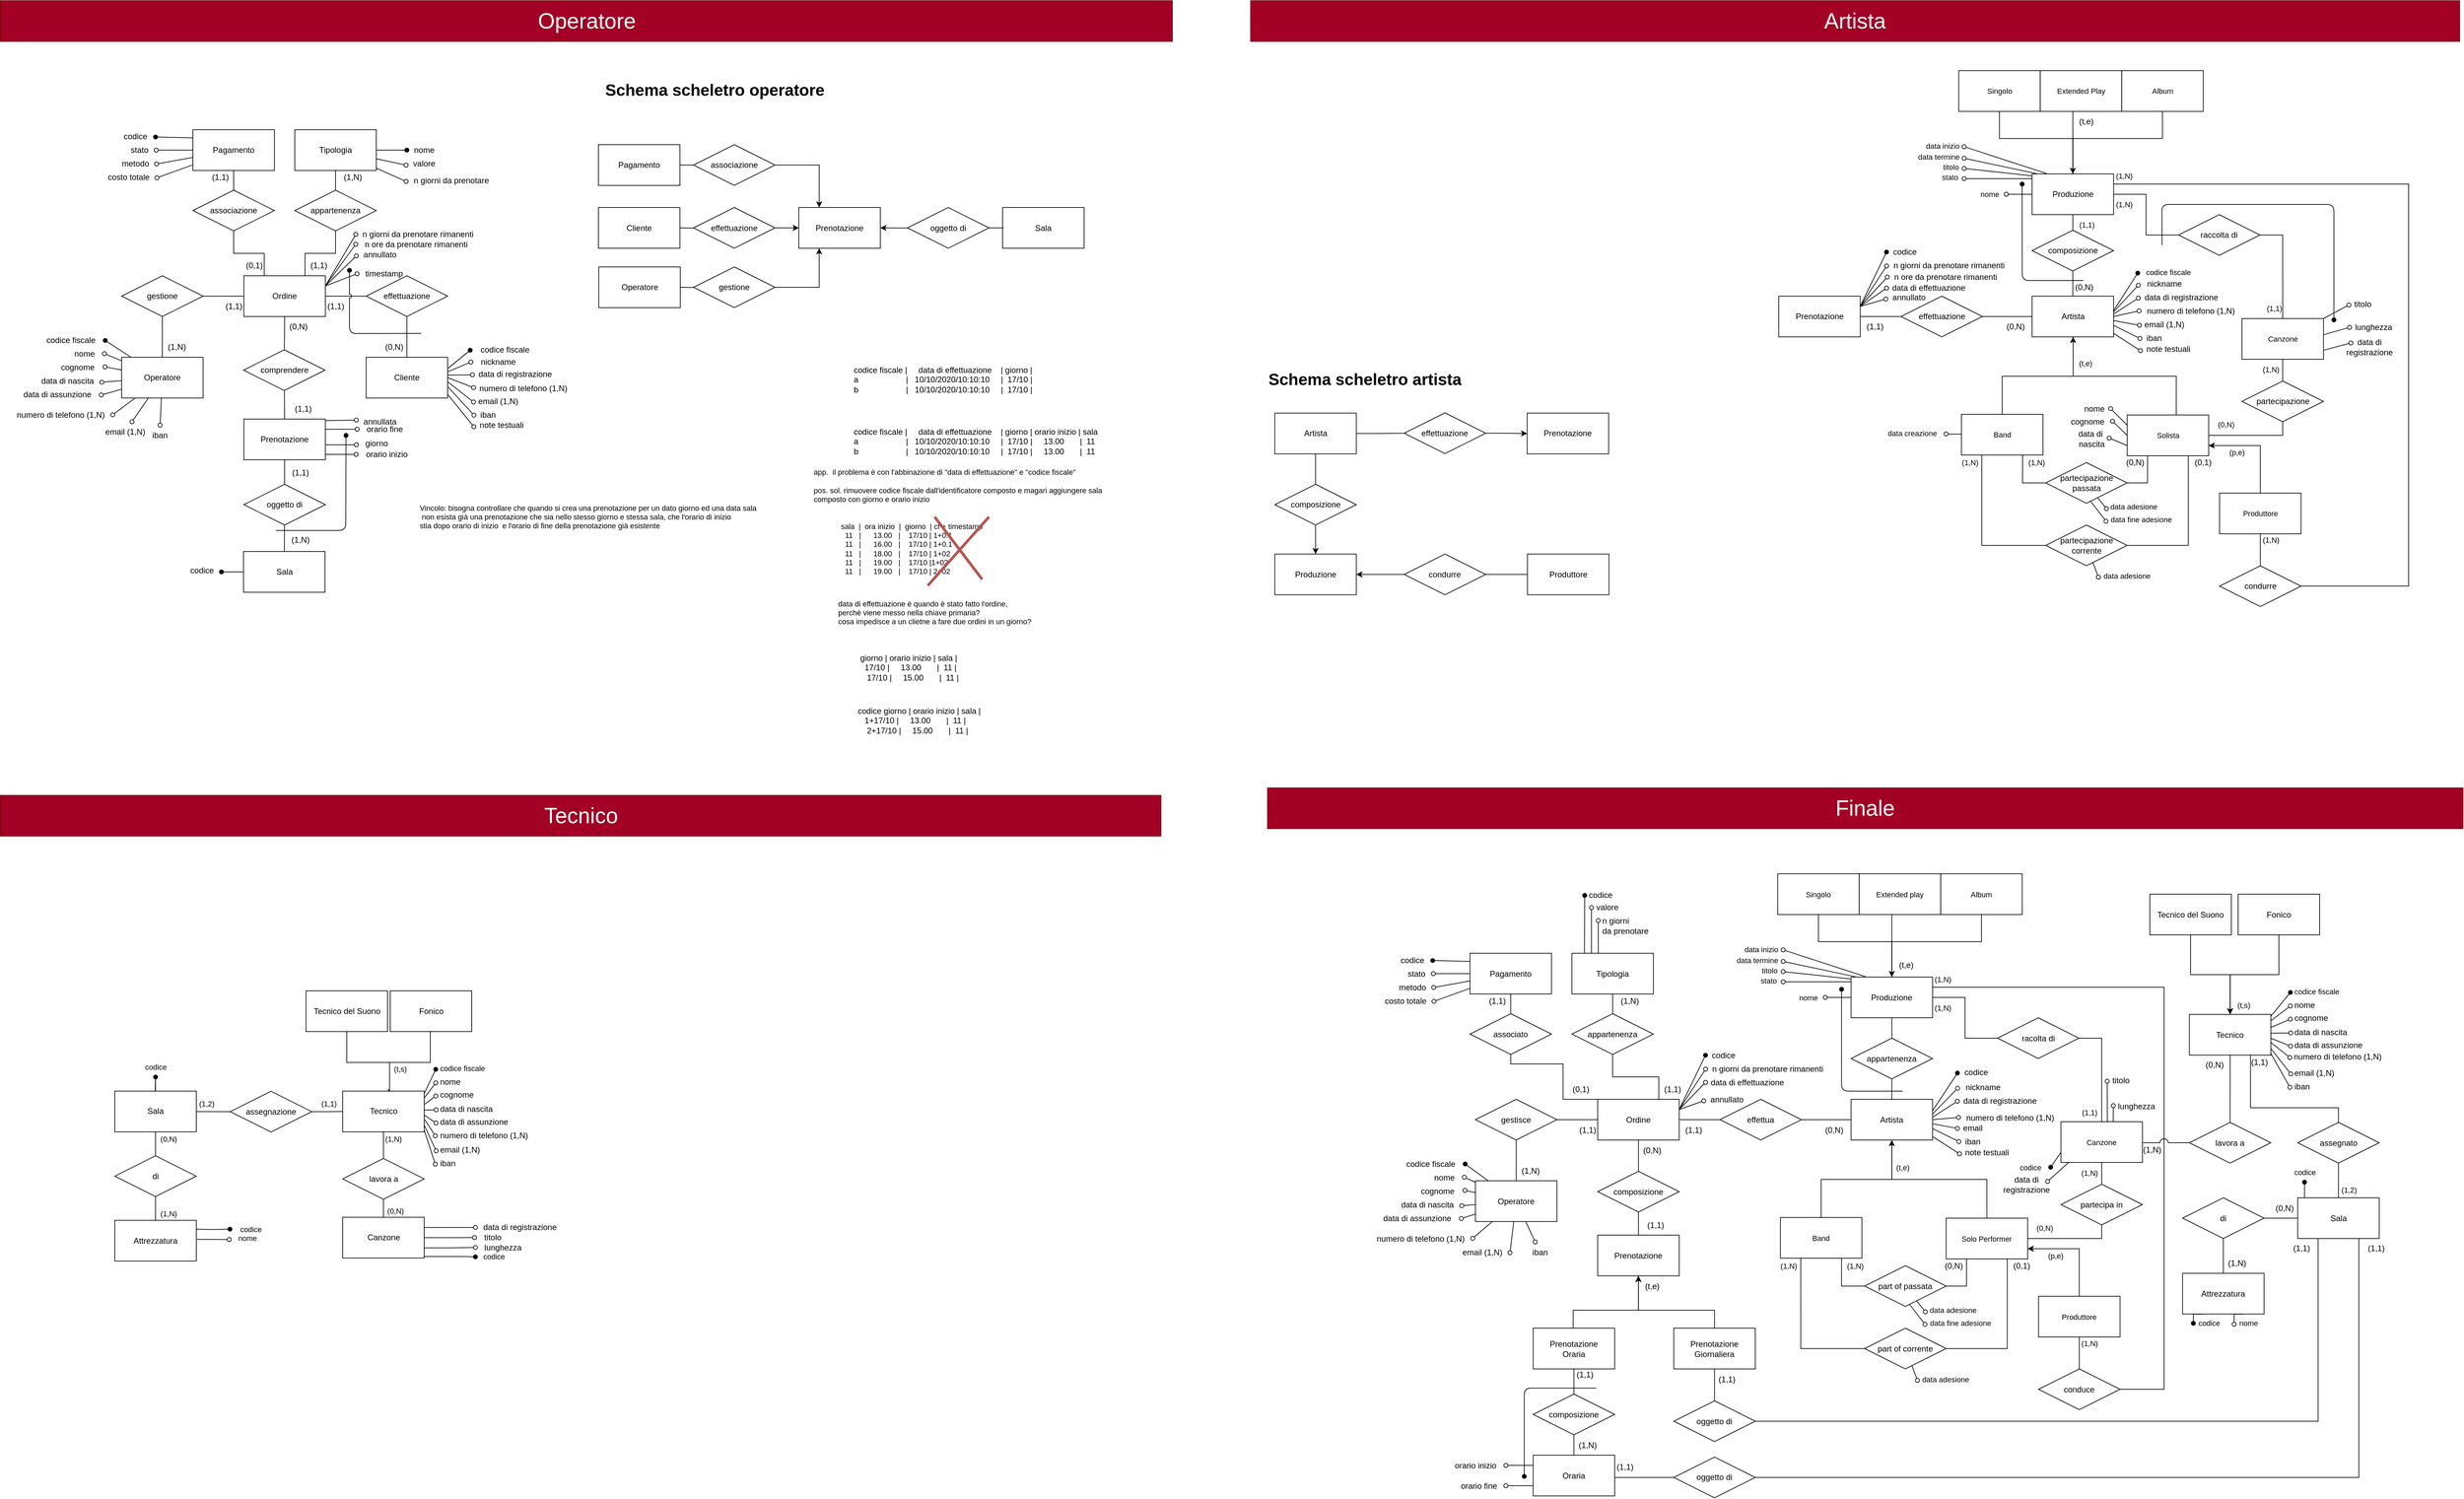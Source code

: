 <mxfile>
    <diagram id="GWADvrvoFI6P3o4RngvT" name="Page-1">
        <mxGraphModel dx="3703" dy="2226" grid="1" gridSize="10" guides="1" tooltips="1" connect="1" arrows="1" fold="1" page="1" pageScale="1" pageWidth="827" pageHeight="1169" math="0" shadow="0">
            <root>
                <mxCell id="0"/>
                <mxCell id="1" parent="0"/>
                <mxCell id="524" value="" style="edgeStyle=none;orthogonalLoop=1;jettySize=auto;html=1;rounded=0;strokeColor=default;align=center;verticalAlign=middle;fontFamily=Helvetica;fontSize=11;fontColor=default;labelBackgroundColor=default;endArrow=oval;endFill=1;exitX=0.113;exitY=-0.014;exitDx=0;exitDy=0;exitPerimeter=0;startArrow=none;startFill=0;" parent="1" edge="1">
                    <mxGeometry width="100" relative="1" as="geometry">
                        <mxPoint x="2336.56" y="1436.46" as="sourcePoint"/>
                        <mxPoint x="2337" y="1327.3" as="targetPoint"/>
                        <Array as="points"/>
                    </mxGeometry>
                </mxCell>
                <mxCell id="525" value="" style="edgeStyle=none;orthogonalLoop=1;jettySize=auto;html=1;rounded=0;strokeColor=default;align=center;verticalAlign=middle;fontFamily=Helvetica;fontSize=11;fontColor=default;labelBackgroundColor=default;endArrow=none;endFill=0;entryX=0.2;entryY=0.002;entryDx=0;entryDy=0;entryPerimeter=0;startArrow=oval;startFill=0;" parent="1" edge="1">
                    <mxGeometry width="100" relative="1" as="geometry">
                        <mxPoint x="2347" y="1345.3" as="sourcePoint"/>
                        <mxPoint x="2347" y="1437.42" as="targetPoint"/>
                        <Array as="points"/>
                    </mxGeometry>
                </mxCell>
                <mxCell id="526" value="" style="edgeStyle=none;orthogonalLoop=1;jettySize=auto;html=1;rounded=0;strokeColor=default;align=center;verticalAlign=middle;fontFamily=Helvetica;fontSize=11;fontColor=default;labelBackgroundColor=default;endArrow=none;endFill=0;entryX=0.367;entryY=-0.03;entryDx=0;entryDy=0;entryPerimeter=0;startArrow=oval;startFill=0;" parent="1" edge="1">
                    <mxGeometry width="100" relative="1" as="geometry">
                        <mxPoint x="2357" y="1364.3" as="sourcePoint"/>
                        <mxPoint x="2357.04" y="1437.5" as="targetPoint"/>
                        <Array as="points"/>
                    </mxGeometry>
                </mxCell>
                <mxCell id="121" value="" style="edgeStyle=orthogonalEdgeStyle;rounded=0;orthogonalLoop=1;jettySize=auto;html=1;endArrow=none;endFill=0;" parent="1" source="123" target="167" edge="1">
                    <mxGeometry relative="1" as="geometry"/>
                </mxCell>
                <mxCell id="122" style="rounded=0;orthogonalLoop=1;jettySize=auto;html=1;exitX=1;exitY=0.25;exitDx=0;exitDy=0;endArrow=oval;endFill=0;entryX=0.016;entryY=0.576;entryDx=0;entryDy=0;entryPerimeter=0;" parent="1" source="123" target="195" edge="1">
                    <mxGeometry relative="1" as="geometry">
                        <mxPoint x="2878.64" y="416" as="targetPoint"/>
                    </mxGeometry>
                </mxCell>
                <mxCell id="123" value="Prenotazione" style="whiteSpace=wrap;html=1;" parent="1" vertex="1">
                    <mxGeometry x="2622.64" y="445" width="120" height="60" as="geometry"/>
                </mxCell>
                <mxCell id="164" value="" style="edgeStyle=none;rounded=0;orthogonalLoop=1;jettySize=auto;html=1;strokeColor=default;align=center;verticalAlign=middle;fontFamily=Helvetica;fontSize=11;fontColor=default;labelBackgroundColor=default;endArrow=none;endFill=0;" parent="1" source="165" target="227" edge="1">
                    <mxGeometry relative="1" as="geometry"/>
                </mxCell>
                <mxCell id="165" value="Artista" style="whiteSpace=wrap;html=1;" parent="1" vertex="1">
                    <mxGeometry x="2995.64" y="445" width="120" height="60" as="geometry"/>
                </mxCell>
                <mxCell id="166" value="" style="edgeStyle=orthogonalEdgeStyle;rounded=0;orthogonalLoop=1;jettySize=auto;html=1;endArrow=none;endFill=0;" parent="1" source="167" target="165" edge="1">
                    <mxGeometry relative="1" as="geometry"/>
                </mxCell>
                <mxCell id="167" value="effettuazione" style="shape=rhombus;perimeter=rhombusPerimeter;whiteSpace=wrap;html=1;align=center;" parent="1" vertex="1">
                    <mxGeometry x="2802.64" y="445" width="120" height="60" as="geometry"/>
                </mxCell>
                <mxCell id="173" value="(1,1)" style="text;html=1;align=center;verticalAlign=middle;resizable=0;points=[];autosize=1;strokeColor=none;fillColor=none;" parent="1" vertex="1">
                    <mxGeometry x="2738.64" y="475" width="50" height="30" as="geometry"/>
                </mxCell>
                <mxCell id="175" value="(0,N)" style="text;html=1;align=center;verticalAlign=middle;resizable=0;points=[];autosize=1;strokeColor=none;fillColor=none;" parent="1" vertex="1">
                    <mxGeometry x="2945.64" y="475" width="50" height="30" as="geometry"/>
                </mxCell>
                <mxCell id="192" value="codice" style="text;html=1;align=center;verticalAlign=middle;resizable=0;points=[];autosize=1;strokeColor=none;fillColor=none;" parent="1" vertex="1">
                    <mxGeometry x="2777.64" y="365" width="60" height="30" as="geometry"/>
                </mxCell>
                <mxCell id="193" value="n giorni da prenotare rimanenti" style="text;html=1;align=center;verticalAlign=middle;resizable=0;points=[];autosize=1;strokeColor=none;fillColor=none;" parent="1" vertex="1">
                    <mxGeometry x="2777.64" y="385" width="190" height="30" as="geometry"/>
                </mxCell>
                <mxCell id="194" value="data di effettuazione" style="text;html=1;align=center;verticalAlign=middle;resizable=0;points=[];autosize=1;strokeColor=none;fillColor=none;" parent="1" vertex="1">
                    <mxGeometry x="2777.64" y="418" width="130" height="30" as="geometry"/>
                </mxCell>
                <mxCell id="195" value="annullato" style="text;html=1;align=center;verticalAlign=middle;resizable=0;points=[];autosize=1;strokeColor=none;fillColor=none;" parent="1" vertex="1">
                    <mxGeometry x="2779.14" y="432" width="70" height="30" as="geometry"/>
                </mxCell>
                <mxCell id="201" value="" style="rounded=0;orthogonalLoop=1;jettySize=auto;html=1;startArrow=oval;startFill=1;endArrow=none;endFill=0;entryX=0.995;entryY=0.372;entryDx=0;entryDy=0;entryPerimeter=0;exitX=0.006;exitY=0.537;exitDx=0;exitDy=0;exitPerimeter=0;" parent="1" source="832" target="165" edge="1">
                    <mxGeometry relative="1" as="geometry">
                        <mxPoint x="3120.64" y="475" as="targetPoint"/>
                    </mxGeometry>
                </mxCell>
                <mxCell id="202" value="nickname" style="text;html=1;align=center;verticalAlign=middle;resizable=0;points=[];autosize=1;strokeColor=none;fillColor=none;" parent="1" vertex="1">
                    <mxGeometry x="3149.64" y="412" width="80" height="30" as="geometry"/>
                </mxCell>
                <mxCell id="203" value="" style="rounded=0;orthogonalLoop=1;jettySize=auto;html=1;startArrow=oval;startFill=0;endArrow=none;endFill=0;entryX=1.001;entryY=0.439;entryDx=0;entryDy=0;exitX=0.019;exitY=0.529;exitDx=0;exitDy=0;exitPerimeter=0;entryPerimeter=0;" parent="1" source="204" target="165" edge="1">
                    <mxGeometry relative="1" as="geometry"/>
                </mxCell>
                <mxCell id="204" value="data di registrazione" style="text;html=1;align=center;verticalAlign=middle;resizable=0;points=[];autosize=1;strokeColor=none;fillColor=none;" parent="1" vertex="1">
                    <mxGeometry x="3149.64" y="432" width="130" height="30" as="geometry"/>
                </mxCell>
                <mxCell id="205" value="" style="rounded=0;orthogonalLoop=1;jettySize=auto;html=1;entryX=1;entryY=0.5;entryDx=0;entryDy=0;startArrow=oval;startFill=0;endArrow=none;endFill=0;exitX=0.026;exitY=0.49;exitDx=0;exitDy=0;exitPerimeter=0;" parent="1" source="206" target="165" edge="1">
                    <mxGeometry relative="1" as="geometry"/>
                </mxCell>
                <mxCell id="206" value="numero di telefono (1,N)" style="text;html=1;align=center;verticalAlign=middle;resizable=0;points=[];autosize=1;strokeColor=none;fillColor=none;" parent="1" vertex="1">
                    <mxGeometry x="3149.0" y="452" width="160" height="30" as="geometry"/>
                </mxCell>
                <mxCell id="207" style="rounded=0;orthogonalLoop=1;jettySize=auto;html=1;entryX=0.999;entryY=0.6;entryDx=0;entryDy=0;startArrow=oval;startFill=0;endArrow=none;endFill=0;exitX=0.051;exitY=0.529;exitDx=0;exitDy=0;exitPerimeter=0;entryPerimeter=0;" parent="1" source="208" target="165" edge="1">
                    <mxGeometry relative="1" as="geometry"/>
                </mxCell>
                <mxCell id="208" value="email (1,N)" style="text;html=1;align=center;verticalAlign=middle;resizable=0;points=[];autosize=1;strokeColor=none;fillColor=none;" parent="1" vertex="1">
                    <mxGeometry x="3149.64" y="472" width="80" height="30" as="geometry"/>
                </mxCell>
                <mxCell id="209" style="rounded=0;orthogonalLoop=1;jettySize=auto;html=1;entryX=1.001;entryY=0.72;entryDx=0;entryDy=0;startArrow=oval;startFill=0;endArrow=none;endFill=0;exitX=0.094;exitY=0.51;exitDx=0;exitDy=0;exitPerimeter=0;entryPerimeter=0;" parent="1" source="210" target="165" edge="1">
                    <mxGeometry relative="1" as="geometry"/>
                </mxCell>
                <mxCell id="210" value="iban" style="text;html=1;align=center;verticalAlign=middle;resizable=0;points=[];autosize=1;strokeColor=none;fillColor=none;" parent="1" vertex="1">
                    <mxGeometry x="3149.64" y="492" width="50" height="30" as="geometry"/>
                </mxCell>
                <mxCell id="211" style="rounded=0;orthogonalLoop=1;jettySize=auto;html=1;entryX=1.003;entryY=0.917;entryDx=0;entryDy=0;startArrow=oval;startFill=0;endArrow=none;endFill=0;exitX=0.051;exitY=0.576;exitDx=0;exitDy=0;exitPerimeter=0;entryPerimeter=0;" parent="1" source="212" target="165" edge="1">
                    <mxGeometry relative="1" as="geometry"/>
                </mxCell>
                <mxCell id="212" value="note testuali" style="text;html=1;align=center;verticalAlign=middle;resizable=0;points=[];autosize=1;strokeColor=none;fillColor=none;" parent="1" vertex="1">
                    <mxGeometry x="3150.64" y="508" width="90" height="30" as="geometry"/>
                </mxCell>
                <mxCell id="219" style="rounded=0;orthogonalLoop=1;jettySize=auto;html=1;exitX=1;exitY=0.25;exitDx=0;exitDy=0;entryX=0.029;entryY=0.503;entryDx=0;entryDy=0;entryPerimeter=0;strokeColor=default;align=center;verticalAlign=middle;fontFamily=Helvetica;fontSize=11;fontColor=default;labelBackgroundColor=default;endArrow=oval;endFill=0;" parent="1" source="123" target="194" edge="1">
                    <mxGeometry relative="1" as="geometry"/>
                </mxCell>
                <mxCell id="220" style="rounded=0;orthogonalLoop=1;jettySize=auto;html=1;exitX=1;exitY=0.25;exitDx=0;exitDy=0;entryX=0.02;entryY=0.521;entryDx=0;entryDy=0;entryPerimeter=0;strokeColor=default;align=center;verticalAlign=middle;fontFamily=Helvetica;fontSize=11;fontColor=default;labelBackgroundColor=default;endArrow=oval;endFill=0;" parent="1" source="123" target="193" edge="1">
                    <mxGeometry relative="1" as="geometry"/>
                </mxCell>
                <mxCell id="221" style="rounded=0;orthogonalLoop=1;jettySize=auto;html=1;exitX=1;exitY=0.25;exitDx=0;exitDy=0;entryX=0.062;entryY=0.503;entryDx=0;entryDy=0;entryPerimeter=0;strokeColor=default;align=center;verticalAlign=middle;fontFamily=Helvetica;fontSize=11;fontColor=default;labelBackgroundColor=default;endArrow=oval;endFill=1;" parent="1" source="123" target="192" edge="1">
                    <mxGeometry relative="1" as="geometry"/>
                </mxCell>
                <mxCell id="224" value="" style="edgeStyle=none;rounded=0;orthogonalLoop=1;jettySize=auto;html=1;strokeColor=default;align=center;verticalAlign=middle;fontFamily=Helvetica;fontSize=11;fontColor=default;labelBackgroundColor=default;endArrow=none;endFill=0;" parent="1" source="226" target="227" edge="1">
                    <mxGeometry relative="1" as="geometry"/>
                </mxCell>
                <mxCell id="225" value="" style="edgeStyle=orthogonalEdgeStyle;rounded=0;orthogonalLoop=1;jettySize=auto;html=1;strokeColor=default;align=center;verticalAlign=middle;fontFamily=Helvetica;fontSize=11;fontColor=default;labelBackgroundColor=default;endArrow=none;endFill=0;" parent="1" source="226" target="280" edge="1">
                    <mxGeometry relative="1" as="geometry"/>
                </mxCell>
                <mxCell id="226" value="Produzione" style="whiteSpace=wrap;html=1;" parent="1" vertex="1">
                    <mxGeometry x="2995.64" y="265" width="120" height="60" as="geometry"/>
                </mxCell>
                <mxCell id="227" value="composizione" style="shape=rhombus;perimeter=rhombusPerimeter;whiteSpace=wrap;html=1;align=center;" parent="1" vertex="1">
                    <mxGeometry x="2995.64" y="348" width="120" height="60" as="geometry"/>
                </mxCell>
                <mxCell id="228" style="edgeStyle=orthogonalEdgeStyle;rounded=0;orthogonalLoop=1;jettySize=auto;html=1;entryX=0.5;entryY=0;entryDx=0;entryDy=0;strokeColor=default;align=center;verticalAlign=middle;fontFamily=Helvetica;fontSize=11;fontColor=default;labelBackgroundColor=default;endArrow=none;endFill=0;" parent="1" source="229" target="226" edge="1">
                    <mxGeometry relative="1" as="geometry">
                        <Array as="points">
                            <mxPoint x="2947.64" y="213"/>
                            <mxPoint x="3055.64" y="213"/>
                        </Array>
                    </mxGeometry>
                </mxCell>
                <mxCell id="229" value="Singolo" style="whiteSpace=wrap;html=1;fontFamily=Helvetica;fontSize=11;fontColor=default;labelBackgroundColor=default;" parent="1" vertex="1">
                    <mxGeometry x="2887.64" y="113" width="120" height="60" as="geometry"/>
                </mxCell>
                <mxCell id="230" style="edgeStyle=orthogonalEdgeStyle;rounded=0;orthogonalLoop=1;jettySize=auto;html=1;strokeColor=default;align=center;verticalAlign=middle;fontFamily=Helvetica;fontSize=11;fontColor=default;labelBackgroundColor=default;endArrow=none;endFill=0;entryX=0.5;entryY=0;entryDx=0;entryDy=0;" parent="1" source="231" target="226" edge="1">
                    <mxGeometry relative="1" as="geometry">
                        <mxPoint x="3091.64" y="233" as="targetPoint"/>
                        <Array as="points">
                            <mxPoint x="3055.64" y="193"/>
                            <mxPoint x="3055.64" y="193"/>
                        </Array>
                    </mxGeometry>
                </mxCell>
                <mxCell id="231" value="Extended Play" style="whiteSpace=wrap;html=1;fontFamily=Helvetica;fontSize=11;fontColor=default;labelBackgroundColor=default;" parent="1" vertex="1">
                    <mxGeometry x="3007.64" y="113" width="120" height="60" as="geometry"/>
                </mxCell>
                <mxCell id="232" style="edgeStyle=orthogonalEdgeStyle;rounded=0;orthogonalLoop=1;jettySize=auto;html=1;entryX=0.5;entryY=0;entryDx=0;entryDy=0;strokeColor=default;align=center;verticalAlign=middle;fontFamily=Helvetica;fontSize=11;fontColor=default;labelBackgroundColor=default;endArrow=classic;endFill=1;" parent="1" source="233" target="226" edge="1">
                    <mxGeometry relative="1" as="geometry">
                        <Array as="points">
                            <mxPoint x="3187.64" y="213"/>
                            <mxPoint x="3055.64" y="213"/>
                        </Array>
                    </mxGeometry>
                </mxCell>
                <mxCell id="233" value="Album" style="whiteSpace=wrap;html=1;fontFamily=Helvetica;fontSize=11;fontColor=default;labelBackgroundColor=default;" parent="1" vertex="1">
                    <mxGeometry x="3127.64" y="113" width="120" height="60" as="geometry"/>
                </mxCell>
                <mxCell id="237" value="" style="edgeStyle=none;rounded=0;orthogonalLoop=1;jettySize=auto;html=1;strokeColor=default;align=center;verticalAlign=middle;fontFamily=Helvetica;fontSize=11;fontColor=default;labelBackgroundColor=default;endArrow=none;endFill=0;startArrow=oval;startFill=0;" parent="1" source="238" target="226" edge="1">
                    <mxGeometry relative="1" as="geometry"/>
                </mxCell>
                <mxCell id="238" value="nome" style="text;html=1;align=center;verticalAlign=middle;resizable=0;points=[];autosize=1;strokeColor=none;fillColor=none;fontFamily=Helvetica;fontSize=11;fontColor=default;labelBackgroundColor=default;" parent="1" vertex="1">
                    <mxGeometry x="2907.64" y="280" width="50" height="30" as="geometry"/>
                </mxCell>
                <mxCell id="239" value="data inizio" style="text;html=1;align=right;verticalAlign=middle;resizable=0;points=[];autosize=1;strokeColor=none;fillColor=none;fontFamily=Helvetica;fontSize=11;fontColor=default;labelBackgroundColor=default;" parent="1" vertex="1">
                    <mxGeometry x="2819.64" y="209" width="70" height="30" as="geometry"/>
                </mxCell>
                <mxCell id="240" value="data termine" style="text;html=1;align=right;verticalAlign=middle;resizable=0;points=[];autosize=1;strokeColor=none;fillColor=none;fontFamily=Helvetica;fontSize=11;fontColor=default;labelBackgroundColor=default;" parent="1" vertex="1">
                    <mxGeometry x="2809.64" y="225" width="80" height="30" as="geometry"/>
                </mxCell>
                <mxCell id="241" value="titolo" style="text;html=1;align=right;verticalAlign=middle;resizable=0;points=[];autosize=1;strokeColor=none;fillColor=none;fontFamily=Helvetica;fontSize=11;fontColor=default;labelBackgroundColor=default;" parent="1" vertex="1">
                    <mxGeometry x="2838.64" y="240" width="50" height="30" as="geometry"/>
                </mxCell>
                <mxCell id="242" value="stato" style="text;html=1;align=right;verticalAlign=middle;resizable=0;points=[];autosize=1;strokeColor=none;fillColor=none;fontFamily=Helvetica;fontSize=11;fontColor=default;labelBackgroundColor=default;" parent="1" vertex="1">
                    <mxGeometry x="2837.64" y="255" width="50" height="30" as="geometry"/>
                </mxCell>
                <mxCell id="243" value="" style="edgeStyle=none;orthogonalLoop=1;jettySize=auto;html=1;rounded=1;strokeColor=default;align=center;verticalAlign=middle;fontFamily=Helvetica;fontSize=11;fontColor=default;labelBackgroundColor=default;endArrow=none;endFill=0;startArrow=oval;startFill=1;curved=0;" parent="1" edge="1">
                    <mxGeometry width="100" relative="1" as="geometry">
                        <mxPoint x="2981" y="280" as="sourcePoint"/>
                        <mxPoint x="3071.14" y="422" as="targetPoint"/>
                        <Array as="points">
                            <mxPoint x="2981.14" y="422"/>
                        </Array>
                    </mxGeometry>
                </mxCell>
                <mxCell id="244" style="edgeStyle=orthogonalEdgeStyle;rounded=0;orthogonalLoop=1;jettySize=auto;html=1;entryX=0.5;entryY=1;entryDx=0;entryDy=0;strokeColor=default;align=center;verticalAlign=middle;fontFamily=Helvetica;fontSize=11;fontColor=default;labelBackgroundColor=default;endArrow=none;endFill=0;" parent="1" edge="1">
                    <mxGeometry relative="1" as="geometry">
                        <Array as="points">
                            <mxPoint x="3208" y="563"/>
                            <mxPoint x="3056" y="563"/>
                            <mxPoint x="3056" y="505"/>
                        </Array>
                        <mxPoint x="3207.87" y="620" as="sourcePoint"/>
                        <mxPoint x="3067.91" y="505" as="targetPoint"/>
                    </mxGeometry>
                </mxCell>
                <mxCell id="245" style="edgeStyle=orthogonalEdgeStyle;rounded=0;orthogonalLoop=1;jettySize=auto;html=1;entryX=1;entryY=0.5;entryDx=0;entryDy=0;strokeColor=default;align=center;verticalAlign=middle;fontFamily=Helvetica;fontSize=11;fontColor=default;labelBackgroundColor=default;endArrow=none;endFill=0;exitX=0.25;exitY=1;exitDx=0;exitDy=0;" parent="1" source="248" target="253" edge="1">
                    <mxGeometry relative="1" as="geometry">
                        <mxPoint x="3199.64" y="817.364" as="sourcePoint"/>
                    </mxGeometry>
                </mxCell>
                <mxCell id="246" style="edgeStyle=orthogonalEdgeStyle;rounded=0;orthogonalLoop=1;jettySize=auto;html=1;entryX=1;entryY=0.5;entryDx=0;entryDy=0;strokeColor=default;align=center;verticalAlign=middle;fontFamily=Helvetica;fontSize=11;fontColor=default;labelBackgroundColor=default;endArrow=none;endFill=0;exitX=0.75;exitY=1;exitDx=0;exitDy=0;" parent="1" source="248" target="255" edge="1">
                    <mxGeometry relative="1" as="geometry">
                        <mxPoint x="3197.64" y="792.909" as="sourcePoint"/>
                    </mxGeometry>
                </mxCell>
                <mxCell id="247" style="edgeStyle=orthogonalEdgeStyle;rounded=0;orthogonalLoop=1;jettySize=auto;html=1;entryX=0.5;entryY=1;entryDx=0;entryDy=0;strokeColor=default;align=center;verticalAlign=middle;fontFamily=Helvetica;fontSize=11;fontColor=default;labelBackgroundColor=default;endArrow=none;endFill=0;" parent="1" source="248" target="274" edge="1">
                    <mxGeometry relative="1" as="geometry"/>
                </mxCell>
                <mxCell id="811" style="edgeStyle=none;rounded=1;html=1;exitX=0;exitY=0.25;exitDx=0;exitDy=0;entryX=0.985;entryY=0.486;entryDx=0;entryDy=0;entryPerimeter=0;endArrow=oval;endFill=0;" parent="1" source="248" target="802" edge="1">
                    <mxGeometry relative="1" as="geometry"/>
                </mxCell>
                <mxCell id="813" style="edgeStyle=none;shape=connector;rounded=1;html=1;exitX=0;exitY=0.5;exitDx=0;exitDy=0;labelBackgroundColor=default;strokeColor=default;fontFamily=Helvetica;fontSize=11;fontColor=default;endArrow=oval;endFill=0;" parent="1" source="248" edge="1">
                    <mxGeometry relative="1" as="geometry">
                        <mxPoint x="3114.07" y="629.093" as="targetPoint"/>
                    </mxGeometry>
                </mxCell>
                <mxCell id="814" style="edgeStyle=none;shape=connector;rounded=1;html=1;exitX=0;exitY=0.75;exitDx=0;exitDy=0;labelBackgroundColor=default;strokeColor=default;fontFamily=Helvetica;fontSize=11;fontColor=default;endArrow=oval;endFill=0;" parent="1" source="248" edge="1">
                    <mxGeometry relative="1" as="geometry">
                        <mxPoint x="3109.186" y="653.977" as="targetPoint"/>
                    </mxGeometry>
                </mxCell>
                <mxCell id="248" value="Solista" style="whiteSpace=wrap;html=1;fontFamily=Helvetica;fontSize=11;fontColor=default;labelBackgroundColor=default;" parent="1" vertex="1">
                    <mxGeometry x="3135.64" y="620" width="120" height="60" as="geometry"/>
                </mxCell>
                <mxCell id="249" style="edgeStyle=orthogonalEdgeStyle;rounded=0;orthogonalLoop=1;jettySize=auto;html=1;entryX=0.5;entryY=1;entryDx=0;entryDy=0;strokeColor=default;align=center;verticalAlign=middle;fontFamily=Helvetica;fontSize=11;fontColor=default;labelBackgroundColor=default;endArrow=classic;endFill=1;" parent="1" source="252" target="165" edge="1">
                    <mxGeometry relative="1" as="geometry">
                        <Array as="points">
                            <mxPoint x="2952" y="563"/>
                            <mxPoint x="3056" y="563"/>
                            <mxPoint x="3056" y="505"/>
                        </Array>
                    </mxGeometry>
                </mxCell>
                <mxCell id="250" style="edgeStyle=orthogonalEdgeStyle;rounded=0;orthogonalLoop=1;jettySize=auto;html=1;entryX=0;entryY=0.5;entryDx=0;entryDy=0;strokeColor=default;align=center;verticalAlign=middle;fontFamily=Helvetica;fontSize=11;fontColor=default;labelBackgroundColor=default;endArrow=none;endFill=0;exitX=0.75;exitY=1;exitDx=0;exitDy=0;" parent="1" source="252" target="253" edge="1">
                    <mxGeometry relative="1" as="geometry">
                        <mxPoint x="2928.64" y="818.05" as="sourcePoint"/>
                    </mxGeometry>
                </mxCell>
                <mxCell id="251" style="edgeStyle=orthogonalEdgeStyle;rounded=0;orthogonalLoop=1;jettySize=auto;html=1;entryX=0;entryY=0.5;entryDx=0;entryDy=0;strokeColor=default;align=center;verticalAlign=middle;fontFamily=Helvetica;fontSize=11;fontColor=default;labelBackgroundColor=default;endArrow=none;endFill=0;exitX=0.25;exitY=1;exitDx=0;exitDy=0;" parent="1" source="252" target="255" edge="1">
                    <mxGeometry relative="1" as="geometry">
                        <mxPoint x="2926.64" y="792.108" as="sourcePoint"/>
                    </mxGeometry>
                </mxCell>
                <mxCell id="816" value="" style="edgeStyle=none;shape=connector;rounded=1;html=1;labelBackgroundColor=default;strokeColor=default;fontFamily=Helvetica;fontSize=11;fontColor=default;endArrow=oval;endFill=0;" parent="1" source="252" target="815" edge="1">
                    <mxGeometry relative="1" as="geometry"/>
                </mxCell>
                <mxCell id="252" value="Band" style="whiteSpace=wrap;html=1;fontFamily=Helvetica;fontSize=11;fontColor=default;labelBackgroundColor=default;" parent="1" vertex="1">
                    <mxGeometry x="2891.64" y="619" width="120" height="60" as="geometry"/>
                </mxCell>
                <mxCell id="253" value="partecipazione passata" style="shape=rhombus;perimeter=rhombusPerimeter;whiteSpace=wrap;html=1;align=center;fontSize=12;" parent="1" vertex="1">
                    <mxGeometry x="3015.64" y="690" width="120" height="60" as="geometry"/>
                </mxCell>
                <mxCell id="254" value="" style="edgeStyle=none;rounded=0;orthogonalLoop=1;jettySize=auto;html=1;strokeColor=default;align=center;verticalAlign=middle;fontFamily=Helvetica;fontSize=11;fontColor=default;labelBackgroundColor=default;endArrow=oval;endFill=0;entryX=0.041;entryY=0.559;entryDx=0;entryDy=0;entryPerimeter=0;" parent="1" source="255" target="260" edge="1">
                    <mxGeometry relative="1" as="geometry"/>
                </mxCell>
                <mxCell id="255" value="partecipazione corrente" style="shape=rhombus;perimeter=rhombusPerimeter;whiteSpace=wrap;html=1;align=center;verticalAlign=middle;" parent="1" vertex="1">
                    <mxGeometry x="3015.64" y="782" width="120" height="60" as="geometry"/>
                </mxCell>
                <mxCell id="256" value="(t,e)" style="text;html=1;align=center;verticalAlign=middle;resizable=0;points=[];autosize=1;strokeColor=none;fillColor=none;fontFamily=Helvetica;fontSize=11;fontColor=default;labelBackgroundColor=default;" parent="1" vertex="1">
                    <mxGeometry x="3053.64" y="528.87" width="40" height="30" as="geometry"/>
                </mxCell>
                <mxCell id="257" value="(0,1)" style="text;html=1;align=center;verticalAlign=middle;resizable=0;points=[];autosize=1;strokeColor=none;fillColor=none;" parent="1" vertex="1">
                    <mxGeometry x="3221.64" y="675" width="50" height="30" as="geometry"/>
                </mxCell>
                <mxCell id="258" value="(1,N)" style="text;html=1;align=center;verticalAlign=middle;resizable=0;points=[];autosize=1;strokeColor=none;fillColor=none;fontFamily=Helvetica;fontSize=11;fontColor=default;labelBackgroundColor=default;" parent="1" vertex="1">
                    <mxGeometry x="2878.64" y="675" width="50" height="30" as="geometry"/>
                </mxCell>
                <mxCell id="259" value="(1,N)" style="text;html=1;align=center;verticalAlign=middle;resizable=0;points=[];autosize=1;strokeColor=none;fillColor=none;fontFamily=Helvetica;fontSize=11;fontColor=default;labelBackgroundColor=default;" parent="1" vertex="1">
                    <mxGeometry x="2976.64" y="675" width="50" height="30" as="geometry"/>
                </mxCell>
                <mxCell id="260" value="data adesione" style="text;html=1;align=center;verticalAlign=middle;resizable=0;points=[];autosize=1;strokeColor=none;fillColor=none;fontFamily=Helvetica;fontSize=11;fontColor=default;labelBackgroundColor=default;" parent="1" vertex="1">
                    <mxGeometry x="3089.64" y="842" width="90" height="30" as="geometry"/>
                </mxCell>
                <mxCell id="261" value="data adesione" style="text;html=1;align=center;verticalAlign=middle;resizable=0;points=[];autosize=1;strokeColor=none;fillColor=none;fontFamily=Helvetica;fontSize=11;fontColor=default;labelBackgroundColor=default;" parent="1" vertex="1">
                    <mxGeometry x="3100.2" y="740.2" width="90" height="30" as="geometry"/>
                </mxCell>
                <mxCell id="262" value="data fine adesione" style="text;html=1;align=center;verticalAlign=middle;resizable=0;points=[];autosize=1;strokeColor=none;fillColor=none;fontFamily=Helvetica;fontSize=11;fontColor=default;labelBackgroundColor=default;" parent="1" vertex="1">
                    <mxGeometry x="3101.2" y="759.2" width="110" height="30" as="geometry"/>
                </mxCell>
                <mxCell id="263" style="edgeStyle=none;rounded=0;orthogonalLoop=1;jettySize=auto;html=1;entryX=0.638;entryY=0.862;entryDx=0;entryDy=0;entryPerimeter=0;strokeColor=default;align=center;verticalAlign=middle;fontFamily=Helvetica;fontSize=11;fontColor=default;labelBackgroundColor=default;endArrow=none;endFill=0;exitX=0.032;exitY=0.457;exitDx=0;exitDy=0;exitPerimeter=0;startArrow=oval;startFill=0;" parent="1" target="253" edge="1">
                    <mxGeometry relative="1" as="geometry">
                        <mxPoint x="3105.08" y="757.91" as="sourcePoint"/>
                        <mxPoint x="3051.64" y="781.44" as="targetPoint"/>
                    </mxGeometry>
                </mxCell>
                <mxCell id="264" style="edgeStyle=none;rounded=0;orthogonalLoop=1;jettySize=auto;html=1;entryX=0.552;entryY=0.95;entryDx=0;entryDy=0;strokeColor=default;align=center;verticalAlign=middle;fontFamily=Helvetica;fontSize=11;fontColor=default;labelBackgroundColor=default;endArrow=none;endFill=0;exitX=0.03;exitY=0.574;exitDx=0;exitDy=0;exitPerimeter=0;startArrow=oval;startFill=0;entryPerimeter=0;" parent="1" source="262" target="253" edge="1">
                    <mxGeometry relative="1" as="geometry">
                        <mxPoint x="3072.76" y="792" as="targetPoint"/>
                    </mxGeometry>
                </mxCell>
                <mxCell id="265" value="" style="edgeStyle=none;orthogonalLoop=1;jettySize=auto;html=1;rounded=0;strokeColor=default;align=center;verticalAlign=middle;fontFamily=Helvetica;fontSize=11;fontColor=default;labelBackgroundColor=default;endArrow=none;endFill=0;startArrow=oval;startFill=0;" parent="1" edge="1">
                    <mxGeometry width="100" relative="1" as="geometry">
                        <mxPoint x="2895.64" y="272" as="sourcePoint"/>
                        <mxPoint x="2995.64" y="272" as="targetPoint"/>
                        <Array as="points"/>
                    </mxGeometry>
                </mxCell>
                <mxCell id="266" value="" style="edgeStyle=none;orthogonalLoop=1;jettySize=auto;html=1;rounded=0;strokeColor=default;align=center;verticalAlign=middle;fontFamily=Helvetica;fontSize=11;fontColor=default;labelBackgroundColor=default;endArrow=none;endFill=0;entryX=-0.003;entryY=0.047;entryDx=0;entryDy=0;entryPerimeter=0;startArrow=oval;startFill=0;" parent="1" target="226" edge="1">
                    <mxGeometry width="100" relative="1" as="geometry">
                        <mxPoint x="2895.64" y="257" as="sourcePoint"/>
                        <mxPoint x="2995.64" y="257" as="targetPoint"/>
                        <Array as="points"/>
                    </mxGeometry>
                </mxCell>
                <mxCell id="267" value="" style="edgeStyle=none;orthogonalLoop=1;jettySize=auto;html=1;rounded=0;strokeColor=default;align=center;verticalAlign=middle;fontFamily=Helvetica;fontSize=11;fontColor=default;labelBackgroundColor=default;endArrow=none;endFill=0;entryX=0.061;entryY=-0.003;entryDx=0;entryDy=0;entryPerimeter=0;startArrow=oval;startFill=0;" parent="1" target="226" edge="1">
                    <mxGeometry width="100" relative="1" as="geometry">
                        <mxPoint x="2895.64" y="242" as="sourcePoint"/>
                        <mxPoint x="2995.64" y="242" as="targetPoint"/>
                        <Array as="points"/>
                    </mxGeometry>
                </mxCell>
                <mxCell id="268" value="" style="edgeStyle=none;orthogonalLoop=1;jettySize=auto;html=1;rounded=0;strokeColor=default;align=center;verticalAlign=middle;fontFamily=Helvetica;fontSize=11;fontColor=default;labelBackgroundColor=default;endArrow=none;endFill=0;entryX=0.175;entryY=-0.011;entryDx=0;entryDy=0;entryPerimeter=0;startArrow=oval;startFill=0;" parent="1" target="226" edge="1">
                    <mxGeometry width="100" relative="1" as="geometry">
                        <mxPoint x="2895.64" y="225" as="sourcePoint"/>
                        <mxPoint x="2995.64" y="225" as="targetPoint"/>
                        <Array as="points"/>
                    </mxGeometry>
                </mxCell>
                <mxCell id="269" value="" style="edgeStyle=orthogonalEdgeStyle;rounded=0;orthogonalLoop=1;jettySize=auto;html=1;strokeColor=default;align=center;verticalAlign=middle;fontFamily=Helvetica;fontSize=11;fontColor=default;labelBackgroundColor=default;endArrow=none;endFill=0;" parent="1" source="270" edge="1">
                    <mxGeometry relative="1" as="geometry">
                        <mxPoint x="3331.64" y="842.0" as="targetPoint"/>
                    </mxGeometry>
                </mxCell>
                <mxCell id="270" value="Produttore" style="whiteSpace=wrap;html=1;fontFamily=Helvetica;fontSize=11;fontColor=default;labelBackgroundColor=default;" parent="1" vertex="1">
                    <mxGeometry x="3271.64" y="735" width="120" height="60" as="geometry"/>
                </mxCell>
                <mxCell id="272" value="(0,N)" style="text;html=1;align=center;verticalAlign=middle;resizable=0;points=[];autosize=1;strokeColor=none;fillColor=none;" parent="1" vertex="1">
                    <mxGeometry x="3121.64" y="675" width="50" height="30" as="geometry"/>
                </mxCell>
                <mxCell id="273" value="" style="edgeStyle=orthogonalEdgeStyle;rounded=0;orthogonalLoop=1;jettySize=auto;html=1;strokeColor=default;align=center;verticalAlign=middle;fontFamily=Helvetica;fontSize=11;fontColor=default;labelBackgroundColor=default;endArrow=none;endFill=0;" parent="1" source="274" target="271" edge="1">
                    <mxGeometry relative="1" as="geometry"/>
                </mxCell>
                <mxCell id="274" value="partecipazione" style="shape=rhombus;perimeter=rhombusPerimeter;whiteSpace=wrap;html=1;align=center;" parent="1" vertex="1">
                    <mxGeometry x="3304.64" y="570" width="120" height="60" as="geometry"/>
                </mxCell>
                <mxCell id="275" value="" style="edgeStyle=orthogonalEdgeStyle;rounded=0;orthogonalLoop=1;jettySize=auto;html=1;strokeColor=default;align=center;verticalAlign=middle;fontFamily=Helvetica;fontSize=11;fontColor=default;labelBackgroundColor=default;endArrow=none;endFill=0;exitX=1;exitY=0.75;exitDx=0;exitDy=0;startArrow=classic;startFill=1;" parent="1" source="248" target="270" edge="1">
                    <mxGeometry relative="1" as="geometry">
                        <mxPoint x="3501.64" y="705" as="sourcePoint"/>
                    </mxGeometry>
                </mxCell>
                <mxCell id="276" value="(p,e)" style="text;html=1;align=center;verticalAlign=middle;resizable=0;points=[];autosize=1;strokeColor=none;fillColor=none;fontFamily=Helvetica;fontSize=11;fontColor=default;labelBackgroundColor=default;" parent="1" vertex="1">
                    <mxGeometry x="3271.64" y="660" width="50" height="30" as="geometry"/>
                </mxCell>
                <mxCell id="277" value="(0,N)" style="text;html=1;align=center;verticalAlign=middle;resizable=0;points=[];autosize=1;strokeColor=none;fillColor=none;fontFamily=Helvetica;fontSize=11;fontColor=default;labelBackgroundColor=default;" parent="1" vertex="1">
                    <mxGeometry x="3255.64" y="619" width="50" height="30" as="geometry"/>
                </mxCell>
                <mxCell id="278" value="(1,N)" style="text;html=1;align=center;verticalAlign=middle;resizable=0;points=[];autosize=1;strokeColor=none;fillColor=none;fontFamily=Helvetica;fontSize=11;fontColor=default;labelBackgroundColor=default;" parent="1" vertex="1">
                    <mxGeometry x="3321.64" y="538" width="50" height="30" as="geometry"/>
                </mxCell>
                <mxCell id="279" style="edgeStyle=orthogonalEdgeStyle;rounded=0;orthogonalLoop=1;jettySize=auto;html=1;entryX=0.5;entryY=0;entryDx=0;entryDy=0;strokeColor=default;align=center;verticalAlign=middle;fontFamily=Helvetica;fontSize=11;fontColor=default;labelBackgroundColor=default;endArrow=none;endFill=0;exitX=1;exitY=0.5;exitDx=0;exitDy=0;" parent="1" source="280" target="271" edge="1">
                    <mxGeometry relative="1" as="geometry"/>
                </mxCell>
                <mxCell id="280" value="raccolta di" style="shape=rhombus;perimeter=rhombusPerimeter;whiteSpace=wrap;html=1;align=center;" parent="1" vertex="1">
                    <mxGeometry x="3211.2" y="325" width="120" height="60" as="geometry"/>
                </mxCell>
                <mxCell id="282" value="(1,N)" style="text;html=1;align=center;verticalAlign=middle;resizable=0;points=[];autosize=1;strokeColor=none;fillColor=none;fontFamily=Helvetica;fontSize=11;fontColor=default;labelBackgroundColor=default;" parent="1" vertex="1">
                    <mxGeometry x="3105.64" y="295" width="50" height="30" as="geometry"/>
                </mxCell>
                <mxCell id="283" value="(1,1)" style="text;html=1;align=center;verticalAlign=middle;resizable=0;points=[];autosize=1;strokeColor=none;fillColor=none;fontFamily=Helvetica;fontSize=11;fontColor=default;labelBackgroundColor=default;" parent="1" vertex="1">
                    <mxGeometry x="3326.64" y="448" width="50" height="30" as="geometry"/>
                </mxCell>
                <mxCell id="284" style="edgeStyle=orthogonalEdgeStyle;rounded=0;orthogonalLoop=1;jettySize=auto;html=1;strokeColor=default;align=center;verticalAlign=middle;fontFamily=Helvetica;fontSize=11;fontColor=default;labelBackgroundColor=default;endArrow=none;endFill=0;entryX=1;entryY=0.25;entryDx=0;entryDy=0;" parent="1" target="226" edge="1">
                    <mxGeometry relative="1" as="geometry">
                        <mxPoint x="3511.64" y="873" as="targetPoint"/>
                        <Array as="points">
                            <mxPoint x="3550" y="872"/>
                            <mxPoint x="3550" y="280"/>
                        </Array>
                        <mxPoint x="3391.354" y="871.857" as="sourcePoint"/>
                    </mxGeometry>
                </mxCell>
                <mxCell id="285" value="condurre" style="shape=rhombus;perimeter=rhombusPerimeter;whiteSpace=wrap;html=1;align=center;" parent="1" vertex="1">
                    <mxGeometry x="3271.64" y="842" width="120" height="60" as="geometry"/>
                </mxCell>
                <mxCell id="286" value="(1,N)" style="text;html=1;align=center;verticalAlign=middle;resizable=0;points=[];autosize=1;strokeColor=none;fillColor=none;fontFamily=Helvetica;fontSize=11;fontColor=default;labelBackgroundColor=default;" parent="1" vertex="1">
                    <mxGeometry x="3321.64" y="789.2" width="50" height="30" as="geometry"/>
                </mxCell>
                <mxCell id="287" value="(1,N)" style="text;html=1;align=center;verticalAlign=middle;resizable=0;points=[];autosize=1;strokeColor=none;fillColor=none;fontFamily=Helvetica;fontSize=11;fontColor=default;labelBackgroundColor=default;" parent="1" vertex="1">
                    <mxGeometry x="3105.64" y="253" width="50" height="30" as="geometry"/>
                </mxCell>
                <mxCell id="404" value="" style="edgeStyle=orthogonalEdgeStyle;rounded=0;orthogonalLoop=1;jettySize=auto;html=1;endArrow=none;endFill=0;" parent="1" source="408" edge="1">
                    <mxGeometry relative="1" as="geometry">
                        <mxPoint x="2228.14" y="1503.5" as="targetPoint"/>
                    </mxGeometry>
                </mxCell>
                <mxCell id="405" style="rounded=0;orthogonalLoop=1;jettySize=auto;html=1;endArrow=oval;endFill=0;" parent="1" source="408" target="467" edge="1">
                    <mxGeometry relative="1" as="geometry"/>
                </mxCell>
                <mxCell id="406" style="rounded=0;orthogonalLoop=1;jettySize=auto;html=1;endArrow=oval;endFill=0;entryX=0.95;entryY=0.512;entryDx=0;entryDy=0;entryPerimeter=0;" parent="1" source="408" target="468" edge="1">
                    <mxGeometry relative="1" as="geometry"/>
                </mxCell>
                <mxCell id="407" style="rounded=0;orthogonalLoop=1;jettySize=auto;html=1;endArrow=oval;endFill=0;entryX=0.966;entryY=0.527;entryDx=0;entryDy=0;entryPerimeter=0;" parent="1" source="408" target="469" edge="1">
                    <mxGeometry relative="1" as="geometry"/>
                </mxCell>
                <mxCell id="408" value="Pagamento" style="whiteSpace=wrap;html=1;" parent="1" vertex="1">
                    <mxGeometry x="2168.14" y="1412.5" width="120" height="60" as="geometry"/>
                </mxCell>
                <mxCell id="409" value="" style="edgeStyle=orthogonalEdgeStyle;rounded=0;orthogonalLoop=1;jettySize=auto;html=1;endArrow=none;endFill=0;exitX=0.75;exitY=0;exitDx=0;exitDy=0;entryX=0.5;entryY=1;entryDx=0;entryDy=0;" parent="1" source="413" target="426" edge="1">
                    <mxGeometry relative="1" as="geometry"/>
                </mxCell>
                <mxCell id="410" value="" style="edgeStyle=orthogonalEdgeStyle;rounded=0;orthogonalLoop=1;jettySize=auto;html=1;endArrow=none;endFill=0;" parent="1" source="413" target="429" edge="1">
                    <mxGeometry relative="1" as="geometry"/>
                </mxCell>
                <mxCell id="411" value="" style="edgeStyle=orthogonalEdgeStyle;rounded=0;orthogonalLoop=1;jettySize=auto;html=1;endArrow=none;endFill=0;" parent="1" source="413" target="457" edge="1">
                    <mxGeometry relative="1" as="geometry"/>
                </mxCell>
                <mxCell id="412" style="rounded=0;orthogonalLoop=1;jettySize=auto;html=1;exitX=1;exitY=0.25;exitDx=0;exitDy=0;endArrow=oval;endFill=0;entryX=0.016;entryY=0.576;entryDx=0;entryDy=0;entryPerimeter=0;" parent="1" source="413" target="485" edge="1">
                    <mxGeometry relative="1" as="geometry">
                        <mxPoint x="2612.14" y="1598.5" as="targetPoint"/>
                    </mxGeometry>
                </mxCell>
                <mxCell id="413" value="Ordine" style="whiteSpace=wrap;html=1;" parent="1" vertex="1">
                    <mxGeometry x="2356.14" y="1627.5" width="120" height="60" as="geometry"/>
                </mxCell>
                <mxCell id="414" style="rounded=0;orthogonalLoop=1;jettySize=auto;html=1;endArrow=oval;endFill=1;entryX=1.009;entryY=0.51;entryDx=0;entryDy=0;entryPerimeter=0;" parent="1" source="420" target="471" edge="1">
                    <mxGeometry relative="1" as="geometry"/>
                </mxCell>
                <mxCell id="415" style="rounded=0;orthogonalLoop=1;jettySize=auto;html=1;endArrow=oval;endFill=0;entryX=0.995;entryY=0.49;entryDx=0;entryDy=0;entryPerimeter=0;" parent="1" source="420" target="472" edge="1">
                    <mxGeometry relative="1" as="geometry"/>
                </mxCell>
                <mxCell id="416" style="rounded=0;orthogonalLoop=1;jettySize=auto;html=1;strokeColor=default;align=center;verticalAlign=middle;fontFamily=Helvetica;fontSize=11;fontColor=default;labelBackgroundColor=default;endArrow=oval;endFill=0;entryX=1.007;entryY=0.471;entryDx=0;entryDy=0;entryPerimeter=0;" parent="1" source="420" target="473" edge="1">
                    <mxGeometry relative="1" as="geometry"/>
                </mxCell>
                <mxCell id="417" style="rounded=0;orthogonalLoop=1;jettySize=auto;html=1;strokeColor=default;align=center;verticalAlign=middle;fontFamily=Helvetica;fontSize=11;fontColor=default;labelBackgroundColor=default;endArrow=oval;endFill=0;entryX=1.009;entryY=0.557;entryDx=0;entryDy=0;entryPerimeter=0;" parent="1" source="420" target="474" edge="1">
                    <mxGeometry relative="1" as="geometry"/>
                </mxCell>
                <mxCell id="418" style="rounded=0;orthogonalLoop=1;jettySize=auto;html=1;strokeColor=default;align=center;verticalAlign=middle;fontFamily=Helvetica;fontSize=11;fontColor=default;labelBackgroundColor=default;endArrow=oval;endFill=0;entryX=1.001;entryY=0.519;entryDx=0;entryDy=0;entryPerimeter=0;" parent="1" source="420" target="475" edge="1">
                    <mxGeometry relative="1" as="geometry"/>
                </mxCell>
                <mxCell id="419" value="" style="edgeStyle=orthogonalEdgeStyle;rounded=0;orthogonalLoop=1;jettySize=auto;html=1;endArrow=none;endFill=0;" parent="1" source="420" target="424" edge="1">
                    <mxGeometry relative="1" as="geometry"/>
                </mxCell>
                <mxCell id="420" value="Operatore" style="whiteSpace=wrap;html=1;" parent="1" vertex="1">
                    <mxGeometry x="2176.14" y="1747.5" width="120" height="60" as="geometry"/>
                </mxCell>
                <mxCell id="421" style="edgeStyle=orthogonalEdgeStyle;rounded=0;orthogonalLoop=1;jettySize=auto;html=1;entryX=0.25;entryY=0;entryDx=0;entryDy=0;endArrow=none;endFill=0;" parent="1" source="422" target="413" edge="1">
                    <mxGeometry relative="1" as="geometry">
                        <Array as="points">
                            <mxPoint x="2228.14" y="1575.5"/>
                            <mxPoint x="2305.14" y="1575.5"/>
                            <mxPoint x="2305.14" y="1627.5"/>
                        </Array>
                    </mxGeometry>
                </mxCell>
                <mxCell id="422" value="associato" style="shape=rhombus;perimeter=rhombusPerimeter;whiteSpace=wrap;html=1;align=center;" parent="1" vertex="1">
                    <mxGeometry x="2168.14" y="1501.5" width="120" height="60" as="geometry"/>
                </mxCell>
                <mxCell id="423" value="" style="edgeStyle=orthogonalEdgeStyle;rounded=0;orthogonalLoop=1;jettySize=auto;html=1;endArrow=none;endFill=0;" parent="1" source="424" target="413" edge="1">
                    <mxGeometry relative="1" as="geometry"/>
                </mxCell>
                <mxCell id="424" value="gestisce" style="shape=rhombus;perimeter=rhombusPerimeter;whiteSpace=wrap;html=1;align=center;" parent="1" vertex="1">
                    <mxGeometry x="2176.14" y="1627.5" width="120" height="60" as="geometry"/>
                </mxCell>
                <mxCell id="425" value="" style="edgeStyle=orthogonalEdgeStyle;rounded=0;orthogonalLoop=1;jettySize=auto;html=1;endArrow=none;endFill=0;entryX=0.5;entryY=1;entryDx=0;entryDy=0;" parent="1" target="427" edge="1">
                    <mxGeometry relative="1" as="geometry">
                        <mxPoint x="2378.14" y="1503.5" as="sourcePoint"/>
                    </mxGeometry>
                </mxCell>
                <mxCell id="426" value="appartenenza" style="shape=rhombus;perimeter=rhombusPerimeter;whiteSpace=wrap;html=1;align=center;" parent="1" vertex="1">
                    <mxGeometry x="2318.14" y="1501.5" width="120" height="60" as="geometry"/>
                </mxCell>
                <mxCell id="427" value="Tipologia" style="whiteSpace=wrap;html=1;" parent="1" vertex="1">
                    <mxGeometry x="2318.14" y="1412.5" width="120" height="60" as="geometry"/>
                </mxCell>
                <mxCell id="428" value="" style="edgeStyle=orthogonalEdgeStyle;rounded=0;orthogonalLoop=1;jettySize=auto;html=1;endArrow=none;endFill=0;" parent="1" source="429" target="430" edge="1">
                    <mxGeometry relative="1" as="geometry"/>
                </mxCell>
                <mxCell id="429" value="composizione" style="shape=rhombus;perimeter=rhombusPerimeter;whiteSpace=wrap;html=1;align=center;" parent="1" vertex="1">
                    <mxGeometry x="2356.14" y="1733.5" width="120" height="60" as="geometry"/>
                </mxCell>
                <mxCell id="430" value="Prenotazione" style="whiteSpace=wrap;html=1;" parent="1" vertex="1">
                    <mxGeometry x="2356.14" y="1827.5" width="120" height="60" as="geometry"/>
                </mxCell>
                <mxCell id="431" value="" style="edgeStyle=orthogonalEdgeStyle;rounded=0;orthogonalLoop=1;jettySize=auto;html=1;endArrow=none;endFill=0;" parent="1" source="433" target="442" edge="1">
                    <mxGeometry relative="1" as="geometry"/>
                </mxCell>
                <mxCell id="432" style="edgeStyle=orthogonalEdgeStyle;rounded=0;orthogonalLoop=1;jettySize=auto;html=1;exitX=0.5;exitY=0;exitDx=0;exitDy=0;" parent="1" source="433" target="430" edge="1">
                    <mxGeometry relative="1" as="geometry">
                        <Array as="points">
                            <mxPoint x="2528" y="1938"/>
                            <mxPoint x="2416" y="1938"/>
                        </Array>
                    </mxGeometry>
                </mxCell>
                <mxCell id="433" value="&lt;div&gt;Prenotazione&lt;/div&gt;&lt;div&gt;Giornaliera&lt;br&gt;&lt;/div&gt;" style="whiteSpace=wrap;html=1;" parent="1" vertex="1">
                    <mxGeometry x="2468.14" y="1964.5" width="120" height="60" as="geometry"/>
                </mxCell>
                <mxCell id="434" style="edgeStyle=orthogonalEdgeStyle;rounded=0;orthogonalLoop=1;jettySize=auto;html=1;exitX=0.5;exitY=0;exitDx=0;exitDy=0;entryX=0.5;entryY=1;entryDx=0;entryDy=0;" parent="1" source="436" target="430" edge="1">
                    <mxGeometry relative="1" as="geometry">
                        <mxPoint x="2416.14" y="1927.5" as="targetPoint"/>
                        <Array as="points">
                            <mxPoint x="2320" y="1965"/>
                            <mxPoint x="2320" y="1938"/>
                            <mxPoint x="2416" y="1938"/>
                        </Array>
                    </mxGeometry>
                </mxCell>
                <mxCell id="435" value="" style="edgeStyle=orthogonalEdgeStyle;rounded=0;orthogonalLoop=1;jettySize=auto;html=1;endArrow=none;endFill=0;" parent="1" source="436" target="447" edge="1">
                    <mxGeometry relative="1" as="geometry"/>
                </mxCell>
                <mxCell id="436" value="&lt;div&gt;Prenotazione&lt;/div&gt;Oraria" style="whiteSpace=wrap;html=1;" parent="1" vertex="1">
                    <mxGeometry x="2261.14" y="1964.5" width="120" height="60" as="geometry"/>
                </mxCell>
                <mxCell id="438" value="Oraria" style="whiteSpace=wrap;html=1;" parent="1" vertex="1">
                    <mxGeometry x="2261.14" y="2151.5" width="120" height="60" as="geometry"/>
                </mxCell>
                <mxCell id="443" value="" style="edgeStyle=orthogonalEdgeStyle;rounded=0;orthogonalLoop=1;jettySize=auto;html=1;endArrow=none;endFill=0;exitX=0;exitY=0.5;exitDx=0;exitDy=0;" parent="1" source="444" edge="1">
                    <mxGeometry relative="1" as="geometry">
                        <Array as="points">
                            <mxPoint x="2436.14" y="2184.3"/>
                            <mxPoint x="2436.14" y="2184.3"/>
                        </Array>
                        <mxPoint x="2381.14" y="2184.276" as="targetPoint"/>
                    </mxGeometry>
                </mxCell>
                <mxCell id="739" style="edgeStyle=orthogonalEdgeStyle;html=1;rounded=0;" parent="1" source="588" target="586" edge="1">
                    <mxGeometry relative="1" as="geometry">
                        <mxPoint x="3240.0" y="1410" as="targetPoint"/>
                    </mxGeometry>
                </mxCell>
                <mxCell id="738" style="edgeStyle=orthogonalEdgeStyle;rounded=0;html=1;entryX=0.75;entryY=1;entryDx=0;entryDy=0;endArrow=none;endFill=0;" parent="1" source="444" target="583" edge="1">
                    <mxGeometry relative="1" as="geometry"/>
                </mxCell>
                <mxCell id="445" value="(t,e)" style="text;html=1;align=center;verticalAlign=middle;resizable=0;points=[];autosize=1;strokeColor=none;fillColor=none;" parent="1" vertex="1">
                    <mxGeometry x="2416.14" y="1887.5" width="40" height="30" as="geometry"/>
                </mxCell>
                <mxCell id="446" value="" style="edgeStyle=orthogonalEdgeStyle;rounded=0;orthogonalLoop=1;jettySize=auto;html=1;endArrow=none;endFill=0;" parent="1" source="447" target="438" edge="1">
                    <mxGeometry relative="1" as="geometry"/>
                </mxCell>
                <mxCell id="447" value="composizione" style="shape=rhombus;perimeter=rhombusPerimeter;whiteSpace=wrap;html=1;align=center;" parent="1" vertex="1">
                    <mxGeometry x="2261.14" y="2061.5" width="120" height="60" as="geometry"/>
                </mxCell>
                <mxCell id="448" value="(1,1)" style="text;html=1;align=center;verticalAlign=middle;resizable=0;points=[];autosize=1;strokeColor=none;fillColor=none;" parent="1" vertex="1">
                    <mxGeometry x="2521.14" y="2024.7" width="50" height="30" as="geometry"/>
                </mxCell>
                <mxCell id="449" value="(1,1)" style="text;html=1;align=center;verticalAlign=middle;resizable=0;points=[];autosize=1;strokeColor=none;fillColor=none;" parent="1" vertex="1">
                    <mxGeometry x="3366.7" y="1831.5" width="50" height="30" as="geometry"/>
                </mxCell>
                <mxCell id="450" value="(1,1)" style="text;html=1;align=center;verticalAlign=middle;resizable=0;points=[];autosize=1;strokeColor=none;fillColor=none;" parent="1" vertex="1">
                    <mxGeometry x="2371.14" y="2154.3" width="50" height="30" as="geometry"/>
                </mxCell>
                <mxCell id="451" value="(1,1)" style="text;html=1;align=center;verticalAlign=middle;resizable=0;points=[];autosize=1;strokeColor=none;fillColor=none;" parent="1" vertex="1">
                    <mxGeometry x="3476.7" y="1831.5" width="50" height="30" as="geometry"/>
                </mxCell>
                <mxCell id="452" value="(1,1)" style="text;html=1;align=center;verticalAlign=middle;resizable=0;points=[];autosize=1;strokeColor=none;fillColor=none;" parent="1" vertex="1">
                    <mxGeometry x="2312.14" y="2017.5" width="50" height="30" as="geometry"/>
                </mxCell>
                <mxCell id="453" value="(1,N)" style="text;html=1;align=center;verticalAlign=middle;resizable=0;points=[];autosize=1;strokeColor=none;fillColor=none;" parent="1" vertex="1">
                    <mxGeometry x="2316.14" y="2121.5" width="50" height="30" as="geometry"/>
                </mxCell>
                <mxCell id="454" value="" style="edgeStyle=none;rounded=0;orthogonalLoop=1;jettySize=auto;html=1;strokeColor=default;align=center;verticalAlign=middle;fontFamily=Helvetica;fontSize=11;fontColor=default;labelBackgroundColor=default;endArrow=none;endFill=0;" parent="1" source="455" target="517" edge="1">
                    <mxGeometry relative="1" as="geometry"/>
                </mxCell>
                <mxCell id="455" value="Artista" style="whiteSpace=wrap;html=1;" parent="1" vertex="1">
                    <mxGeometry x="2729.14" y="1627.5" width="120" height="60" as="geometry"/>
                </mxCell>
                <mxCell id="456" value="" style="edgeStyle=orthogonalEdgeStyle;rounded=0;orthogonalLoop=1;jettySize=auto;html=1;endArrow=none;endFill=0;" parent="1" source="457" target="455" edge="1">
                    <mxGeometry relative="1" as="geometry"/>
                </mxCell>
                <mxCell id="457" value="effettua" style="shape=rhombus;perimeter=rhombusPerimeter;whiteSpace=wrap;html=1;align=center;" parent="1" vertex="1">
                    <mxGeometry x="2536.14" y="1627.5" width="120" height="60" as="geometry"/>
                </mxCell>
                <mxCell id="458" value="(1,1)" style="text;html=1;align=center;verticalAlign=middle;resizable=0;points=[];autosize=1;strokeColor=none;fillColor=none;" parent="1" vertex="1">
                    <mxGeometry x="2183.14" y="1467.5" width="50" height="30" as="geometry"/>
                </mxCell>
                <mxCell id="459" value="(1,1)" style="text;html=1;align=center;verticalAlign=middle;resizable=0;points=[];autosize=1;strokeColor=none;fillColor=none;" parent="1" vertex="1">
                    <mxGeometry x="2316.14" y="1657.5" width="50" height="30" as="geometry"/>
                </mxCell>
                <mxCell id="460" value="(1,1)" style="text;html=1;align=center;verticalAlign=middle;resizable=0;points=[];autosize=1;strokeColor=none;fillColor=none;" parent="1" vertex="1">
                    <mxGeometry x="2441.14" y="1597.5" width="50" height="30" as="geometry"/>
                </mxCell>
                <mxCell id="461" value="(0,1)" style="text;html=1;align=center;verticalAlign=middle;resizable=0;points=[];autosize=1;strokeColor=none;fillColor=none;" parent="1" vertex="1">
                    <mxGeometry x="2306.14" y="1597.5" width="50" height="30" as="geometry"/>
                </mxCell>
                <mxCell id="462" value="(1,N)" style="text;html=1;align=center;verticalAlign=middle;resizable=0;points=[];autosize=1;strokeColor=none;fillColor=none;" parent="1" vertex="1">
                    <mxGeometry x="2378.14" y="1467.5" width="50" height="30" as="geometry"/>
                </mxCell>
                <mxCell id="463" value="(1,1)" style="text;html=1;align=center;verticalAlign=middle;resizable=0;points=[];autosize=1;strokeColor=none;fillColor=none;" parent="1" vertex="1">
                    <mxGeometry x="2472.14" y="1657.5" width="50" height="30" as="geometry"/>
                </mxCell>
                <mxCell id="464" value="(1,N)" style="text;html=1;align=center;verticalAlign=middle;resizable=0;points=[];autosize=1;strokeColor=none;fillColor=none;" parent="1" vertex="1">
                    <mxGeometry x="2232.14" y="1717.5" width="50" height="30" as="geometry"/>
                </mxCell>
                <mxCell id="465" value="(0,N)" style="text;html=1;align=center;verticalAlign=middle;resizable=0;points=[];autosize=1;strokeColor=none;fillColor=none;" parent="1" vertex="1">
                    <mxGeometry x="2679.14" y="1657.5" width="50" height="30" as="geometry"/>
                </mxCell>
                <mxCell id="466" value="codice" style="text;html=1;align=center;verticalAlign=middle;resizable=0;points=[];autosize=1;strokeColor=none;fillColor=none;horizontal=1;" parent="1" vertex="1">
                    <mxGeometry x="2053.14" y="1407.5" width="60" height="30" as="geometry"/>
                </mxCell>
                <mxCell id="467" value="&lt;div&gt;stato&lt;/div&gt;" style="text;html=1;align=center;verticalAlign=middle;resizable=0;points=[];autosize=1;strokeColor=none;fillColor=none;" parent="1" vertex="1">
                    <mxGeometry x="2064.14" y="1427.5" width="50" height="30" as="geometry"/>
                </mxCell>
                <mxCell id="468" value="&lt;div align=&quot;center&quot;&gt;metodo&lt;/div&gt;" style="text;html=1;align=center;verticalAlign=middle;resizable=0;points=[];autosize=1;strokeColor=none;fillColor=none;" parent="1" vertex="1">
                    <mxGeometry x="2048.14" y="1447.5" width="70" height="30" as="geometry"/>
                </mxCell>
                <mxCell id="469" value="&lt;div&gt;costo totale&lt;br&gt;&lt;/div&gt;" style="text;html=1;align=center;verticalAlign=middle;resizable=0;points=[];autosize=1;strokeColor=none;fillColor=none;" parent="1" vertex="1">
                    <mxGeometry x="2028.14" y="1467.5" width="90" height="30" as="geometry"/>
                </mxCell>
                <mxCell id="470" style="rounded=0;orthogonalLoop=1;jettySize=auto;html=1;endArrow=oval;endFill=1;exitX=0.003;exitY=0.2;exitDx=0;exitDy=0;exitPerimeter=0;" parent="1" source="408" target="466" edge="1">
                    <mxGeometry relative="1" as="geometry">
                        <mxPoint x="2178.14" y="1382.5" as="targetPoint"/>
                    </mxGeometry>
                </mxCell>
                <mxCell id="471" value="codice fiscale" style="text;html=1;align=center;verticalAlign=middle;resizable=0;points=[];autosize=1;strokeColor=none;fillColor=none;" parent="1" vertex="1">
                    <mxGeometry x="2060.14" y="1707.5" width="100" height="30" as="geometry"/>
                </mxCell>
                <mxCell id="472" value="nome" style="text;html=1;align=center;verticalAlign=middle;resizable=0;points=[];autosize=1;strokeColor=none;fillColor=none;" parent="1" vertex="1">
                    <mxGeometry x="2100.14" y="1727.5" width="60" height="30" as="geometry"/>
                </mxCell>
                <mxCell id="473" value="cognome" style="text;html=1;align=center;verticalAlign=middle;resizable=0;points=[];autosize=1;strokeColor=none;fillColor=none;" parent="1" vertex="1">
                    <mxGeometry x="2080.14" y="1747.5" width="80" height="30" as="geometry"/>
                </mxCell>
                <mxCell id="474" value="data di nascita" style="text;html=1;align=center;verticalAlign=middle;resizable=0;points=[];autosize=1;strokeColor=none;fillColor=none;" parent="1" vertex="1">
                    <mxGeometry x="2055.14" y="1767.5" width="100" height="30" as="geometry"/>
                </mxCell>
                <mxCell id="475" value="data di assunzione" style="text;html=1;align=center;verticalAlign=middle;resizable=0;points=[];autosize=1;strokeColor=none;fillColor=none;" parent="1" vertex="1">
                    <mxGeometry x="2025.14" y="1787.5" width="130" height="30" as="geometry"/>
                </mxCell>
                <mxCell id="476" value="numero di telefono (1,N)" style="text;html=1;align=center;verticalAlign=middle;resizable=0;points=[];autosize=1;strokeColor=none;fillColor=none;" parent="1" vertex="1">
                    <mxGeometry x="2015.14" y="1817.5" width="160" height="30" as="geometry"/>
                </mxCell>
                <mxCell id="477" value="iban" style="text;html=1;align=center;verticalAlign=middle;resizable=0;points=[];autosize=1;strokeColor=none;fillColor=none;" parent="1" vertex="1">
                    <mxGeometry x="2246.14" y="1837.5" width="50" height="30" as="geometry"/>
                </mxCell>
                <mxCell id="478" style="rounded=0;orthogonalLoop=1;jettySize=auto;html=1;entryX=0.981;entryY=0.49;entryDx=0;entryDy=0;entryPerimeter=0;strokeColor=default;align=center;verticalAlign=middle;fontFamily=Helvetica;fontSize=11;fontColor=default;labelBackgroundColor=default;endArrow=oval;endFill=0;" parent="1" source="420" target="476" edge="1">
                    <mxGeometry relative="1" as="geometry"/>
                </mxCell>
                <mxCell id="479" style="rounded=0;orthogonalLoop=1;jettySize=auto;html=1;strokeColor=default;align=center;verticalAlign=middle;fontFamily=Helvetica;fontSize=11;fontColor=default;labelBackgroundColor=default;endArrow=oval;endFill=0;" parent="1" source="420" target="477" edge="1">
                    <mxGeometry relative="1" as="geometry">
                        <mxPoint x="2246.14" y="1852.5" as="targetPoint"/>
                    </mxGeometry>
                </mxCell>
                <mxCell id="480" value="email (1,N)" style="text;html=1;align=center;verticalAlign=middle;resizable=0;points=[];autosize=1;strokeColor=none;fillColor=none;" parent="1" vertex="1">
                    <mxGeometry x="2146.14" y="1837.5" width="80" height="30" as="geometry"/>
                </mxCell>
                <mxCell id="481" style="rounded=0;orthogonalLoop=1;jettySize=auto;html=1;entryX=1.011;entryY=0.529;entryDx=0;entryDy=0;entryPerimeter=0;strokeColor=default;align=center;verticalAlign=middle;fontFamily=Helvetica;fontSize=11;fontColor=default;labelBackgroundColor=default;endArrow=oval;endFill=0;" parent="1" source="420" target="480" edge="1">
                    <mxGeometry relative="1" as="geometry"/>
                </mxCell>
                <mxCell id="482" value="codice" style="text;html=1;align=center;verticalAlign=middle;resizable=0;points=[];autosize=1;strokeColor=none;fillColor=none;" parent="1" vertex="1">
                    <mxGeometry x="2511.14" y="1547.5" width="60" height="30" as="geometry"/>
                </mxCell>
                <mxCell id="483" value="n giorni da prenotare rimanenti" style="text;html=1;align=center;verticalAlign=middle;resizable=0;points=[];autosize=1;strokeColor=none;fillColor=none;" parent="1" vertex="1">
                    <mxGeometry x="2511.14" y="1567.5" width="190" height="30" as="geometry"/>
                </mxCell>
                <mxCell id="484" value="data di effettuazione" style="text;html=1;align=center;verticalAlign=middle;resizable=0;points=[];autosize=1;strokeColor=none;fillColor=none;" parent="1" vertex="1">
                    <mxGeometry x="2511.14" y="1587.5" width="130" height="30" as="geometry"/>
                </mxCell>
                <mxCell id="485" value="annullato" style="text;html=1;align=center;verticalAlign=middle;resizable=0;points=[];autosize=1;strokeColor=none;fillColor=none;" parent="1" vertex="1">
                    <mxGeometry x="2511.14" y="1612.5" width="70" height="30" as="geometry"/>
                </mxCell>
                <mxCell id="486" value="codice" style="text;html=1;align=center;verticalAlign=middle;resizable=0;points=[];autosize=1;strokeColor=none;fillColor=none;" parent="1" vertex="1">
                    <mxGeometry x="2330" y="1312.3" width="60" height="30" as="geometry"/>
                </mxCell>
                <mxCell id="487" value="valore" style="text;html=1;align=center;verticalAlign=middle;resizable=0;points=[];autosize=1;strokeColor=none;fillColor=none;" parent="1" vertex="1">
                    <mxGeometry x="2340" y="1330.3" width="60" height="30" as="geometry"/>
                </mxCell>
                <mxCell id="488" value="&lt;div&gt;n giorni&amp;nbsp;&lt;/div&gt;&lt;div&gt;da prenotare&lt;/div&gt;" style="text;html=1;align=left;verticalAlign=middle;resizable=0;points=[];autosize=1;strokeColor=none;fillColor=none;" parent="1" vertex="1">
                    <mxGeometry x="2361" y="1352.3" width="90" height="40" as="geometry"/>
                </mxCell>
                <mxCell id="489" value="" style="rounded=0;orthogonalLoop=1;jettySize=auto;html=1;startArrow=oval;startFill=1;endArrow=none;endFill=0;entryX=1.002;entryY=0.276;entryDx=0;entryDy=0;entryPerimeter=0;exitX=0.044;exitY=0.547;exitDx=0;exitDy=0;exitPerimeter=0;" parent="1" source="490" target="455" edge="1">
                    <mxGeometry relative="1" as="geometry"/>
                </mxCell>
                <mxCell id="490" value="codice" style="text;html=1;align=center;verticalAlign=middle;resizable=0;points=[];autosize=1;strokeColor=none;fillColor=none;" parent="1" vertex="1">
                    <mxGeometry x="2883.14" y="1572.5" width="60" height="30" as="geometry"/>
                </mxCell>
                <mxCell id="491" value="" style="rounded=0;orthogonalLoop=1;jettySize=auto;html=1;startArrow=oval;startFill=0;endArrow=none;endFill=0;entryX=0.995;entryY=0.372;entryDx=0;entryDy=0;entryPerimeter=0;exitX=0.035;exitY=0.56;exitDx=0;exitDy=0;exitPerimeter=0;" parent="1" source="492" target="455" edge="1">
                    <mxGeometry relative="1" as="geometry">
                        <mxPoint x="2854.14" y="1657.5" as="targetPoint"/>
                    </mxGeometry>
                </mxCell>
                <mxCell id="492" value="nickname" style="text;html=1;align=center;verticalAlign=middle;resizable=0;points=[];autosize=1;strokeColor=none;fillColor=none;" parent="1" vertex="1">
                    <mxGeometry x="2883.14" y="1594.5" width="80" height="30" as="geometry"/>
                </mxCell>
                <mxCell id="493" value="" style="rounded=0;orthogonalLoop=1;jettySize=auto;html=1;startArrow=oval;startFill=0;endArrow=none;endFill=0;entryX=1.001;entryY=0.439;entryDx=0;entryDy=0;exitX=0.019;exitY=0.529;exitDx=0;exitDy=0;exitPerimeter=0;entryPerimeter=0;" parent="1" source="494" target="455" edge="1">
                    <mxGeometry relative="1" as="geometry"/>
                </mxCell>
                <mxCell id="494" value="data di registrazione" style="text;html=1;align=center;verticalAlign=middle;resizable=0;points=[];autosize=1;strokeColor=none;fillColor=none;" parent="1" vertex="1">
                    <mxGeometry x="2883.14" y="1614.5" width="130" height="30" as="geometry"/>
                </mxCell>
                <mxCell id="495" value="" style="rounded=0;orthogonalLoop=1;jettySize=auto;html=1;entryX=1;entryY=0.5;entryDx=0;entryDy=0;startArrow=oval;startFill=0;endArrow=none;endFill=0;exitX=0.026;exitY=0.49;exitDx=0;exitDy=0;exitPerimeter=0;" parent="1" source="496" target="455" edge="1">
                    <mxGeometry relative="1" as="geometry"/>
                </mxCell>
                <mxCell id="496" value="numero di telefono (1,N)" style="text;html=1;align=center;verticalAlign=middle;resizable=0;points=[];autosize=1;strokeColor=none;fillColor=none;" parent="1" vertex="1">
                    <mxGeometry x="2883.14" y="1639.5" width="160" height="30" as="geometry"/>
                </mxCell>
                <mxCell id="497" style="rounded=0;orthogonalLoop=1;jettySize=auto;html=1;entryX=0.999;entryY=0.6;entryDx=0;entryDy=0;startArrow=oval;startFill=0;endArrow=none;endFill=0;exitX=0.051;exitY=0.529;exitDx=0;exitDy=0;exitPerimeter=0;entryPerimeter=0;" parent="1" source="498" target="455" edge="1">
                    <mxGeometry relative="1" as="geometry"/>
                </mxCell>
                <mxCell id="498" value="email" style="text;html=1;align=center;verticalAlign=middle;resizable=0;points=[];autosize=1;strokeColor=none;fillColor=none;" parent="1" vertex="1">
                    <mxGeometry x="2883.14" y="1654.5" width="50" height="30" as="geometry"/>
                </mxCell>
                <mxCell id="499" style="rounded=0;orthogonalLoop=1;jettySize=auto;html=1;entryX=1.001;entryY=0.72;entryDx=0;entryDy=0;startArrow=oval;startFill=0;endArrow=none;endFill=0;exitX=0.094;exitY=0.51;exitDx=0;exitDy=0;exitPerimeter=0;entryPerimeter=0;" parent="1" source="500" target="455" edge="1">
                    <mxGeometry relative="1" as="geometry"/>
                </mxCell>
                <mxCell id="500" value="iban" style="text;html=1;align=center;verticalAlign=middle;resizable=0;points=[];autosize=1;strokeColor=none;fillColor=none;" parent="1" vertex="1">
                    <mxGeometry x="2883.14" y="1674.5" width="50" height="30" as="geometry"/>
                </mxCell>
                <mxCell id="501" style="rounded=0;orthogonalLoop=1;jettySize=auto;html=1;entryX=1.003;entryY=0.917;entryDx=0;entryDy=0;startArrow=oval;startFill=0;endArrow=none;endFill=0;exitX=0.051;exitY=0.576;exitDx=0;exitDy=0;exitPerimeter=0;entryPerimeter=0;" parent="1" source="502" target="455" edge="1">
                    <mxGeometry relative="1" as="geometry"/>
                </mxCell>
                <mxCell id="502" value="note testuali" style="text;html=1;align=center;verticalAlign=middle;resizable=0;points=[];autosize=1;strokeColor=none;fillColor=none;" parent="1" vertex="1">
                    <mxGeometry x="2884.14" y="1690.5" width="90" height="30" as="geometry"/>
                </mxCell>
                <mxCell id="504" value="" style="rounded=0;orthogonalLoop=1;jettySize=auto;html=1;strokeColor=default;align=center;verticalAlign=middle;fontFamily=Helvetica;fontSize=11;fontColor=default;labelBackgroundColor=default;endArrow=none;endFill=0;startArrow=oval;startFill=0;entryX=0;entryY=0.25;entryDx=0;entryDy=0;" parent="1" source="505" target="438" edge="1">
                    <mxGeometry relative="1" as="geometry">
                        <mxPoint x="2277.33" y="2166.5" as="targetPoint"/>
                    </mxGeometry>
                </mxCell>
                <mxCell id="505" value="orario inizio" style="text;html=1;align=center;verticalAlign=middle;resizable=0;points=[];autosize=1;strokeColor=none;fillColor=none;" parent="1" vertex="1">
                    <mxGeometry x="2130.95" y="2151.5" width="90" height="30" as="geometry"/>
                </mxCell>
                <mxCell id="506" value="" style="rounded=0;orthogonalLoop=1;jettySize=auto;html=1;strokeColor=default;align=center;verticalAlign=middle;fontFamily=Helvetica;fontSize=11;fontColor=default;labelBackgroundColor=default;endArrow=none;endFill=0;startArrow=oval;startFill=0;entryX=0;entryY=0.75;entryDx=0;entryDy=0;" parent="1" source="507" target="438" edge="1">
                    <mxGeometry relative="1" as="geometry">
                        <mxPoint x="2277.33" y="2196.5" as="targetPoint"/>
                    </mxGeometry>
                </mxCell>
                <mxCell id="507" value="orario fine" style="text;html=1;align=center;verticalAlign=middle;resizable=0;points=[];autosize=1;strokeColor=none;fillColor=none;" parent="1" vertex="1">
                    <mxGeometry x="2140.95" y="2181.5" width="80" height="30" as="geometry"/>
                </mxCell>
                <mxCell id="508" value="" style="edgeStyle=none;orthogonalLoop=1;jettySize=auto;html=1;rounded=1;endArrow=oval;endFill=1;curved=0;" parent="1" edge="1">
                    <mxGeometry width="100" relative="1" as="geometry">
                        <mxPoint x="2354" y="2052.8" as="sourcePoint"/>
                        <mxPoint x="2248" y="2182.8" as="targetPoint"/>
                        <Array as="points">
                            <mxPoint x="2248" y="2052.8"/>
                            <mxPoint x="2248" y="2120.8"/>
                        </Array>
                    </mxGeometry>
                </mxCell>
                <mxCell id="509" style="rounded=0;orthogonalLoop=1;jettySize=auto;html=1;exitX=1;exitY=0.25;exitDx=0;exitDy=0;entryX=0.029;entryY=0.503;entryDx=0;entryDy=0;entryPerimeter=0;strokeColor=default;align=center;verticalAlign=middle;fontFamily=Helvetica;fontSize=11;fontColor=default;labelBackgroundColor=default;endArrow=oval;endFill=0;" parent="1" source="413" target="484" edge="1">
                    <mxGeometry relative="1" as="geometry"/>
                </mxCell>
                <mxCell id="510" style="rounded=0;orthogonalLoop=1;jettySize=auto;html=1;exitX=1;exitY=0.25;exitDx=0;exitDy=0;entryX=0.02;entryY=0.521;entryDx=0;entryDy=0;entryPerimeter=0;strokeColor=default;align=center;verticalAlign=middle;fontFamily=Helvetica;fontSize=11;fontColor=default;labelBackgroundColor=default;endArrow=oval;endFill=0;" parent="1" source="413" target="483" edge="1">
                    <mxGeometry relative="1" as="geometry"/>
                </mxCell>
                <mxCell id="511" style="rounded=0;orthogonalLoop=1;jettySize=auto;html=1;exitX=1;exitY=0.25;exitDx=0;exitDy=0;entryX=0.062;entryY=0.503;entryDx=0;entryDy=0;entryPerimeter=0;strokeColor=default;align=center;verticalAlign=middle;fontFamily=Helvetica;fontSize=11;fontColor=default;labelBackgroundColor=default;endArrow=oval;endFill=1;" parent="1" source="413" target="482" edge="1">
                    <mxGeometry relative="1" as="geometry"/>
                </mxCell>
                <mxCell id="512" value="(1,1)" style="text;html=1;align=center;verticalAlign=middle;resizable=0;points=[];autosize=1;strokeColor=none;fillColor=none;" parent="1" vertex="1">
                    <mxGeometry x="2416.14" y="1797.5" width="50" height="30" as="geometry"/>
                </mxCell>
                <mxCell id="513" value="(0,N)" style="text;html=1;align=center;verticalAlign=middle;resizable=0;points=[];autosize=1;strokeColor=none;fillColor=none;" parent="1" vertex="1">
                    <mxGeometry x="2411.14" y="1687.5" width="50" height="30" as="geometry"/>
                </mxCell>
                <mxCell id="514" value="" style="edgeStyle=none;rounded=0;orthogonalLoop=1;jettySize=auto;html=1;strokeColor=default;align=center;verticalAlign=middle;fontFamily=Helvetica;fontSize=11;fontColor=default;labelBackgroundColor=default;endArrow=none;endFill=0;" parent="1" source="516" target="517" edge="1">
                    <mxGeometry relative="1" as="geometry"/>
                </mxCell>
                <mxCell id="515" value="" style="edgeStyle=orthogonalEdgeStyle;rounded=0;orthogonalLoop=1;jettySize=auto;html=1;strokeColor=default;align=center;verticalAlign=middle;fontFamily=Helvetica;fontSize=11;fontColor=default;labelBackgroundColor=default;endArrow=none;endFill=0;" parent="1" source="516" target="570" edge="1">
                    <mxGeometry relative="1" as="geometry"/>
                </mxCell>
                <mxCell id="516" value="Produzione" style="whiteSpace=wrap;html=1;" parent="1" vertex="1">
                    <mxGeometry x="2729.14" y="1447.5" width="120" height="60" as="geometry"/>
                </mxCell>
                <mxCell id="517" value="appartenenza" style="shape=rhombus;perimeter=rhombusPerimeter;whiteSpace=wrap;html=1;align=center;" parent="1" vertex="1">
                    <mxGeometry x="2729.14" y="1537.5" width="120" height="60" as="geometry"/>
                </mxCell>
                <mxCell id="518" style="edgeStyle=orthogonalEdgeStyle;rounded=0;orthogonalLoop=1;jettySize=auto;html=1;entryX=0.5;entryY=0;entryDx=0;entryDy=0;strokeColor=default;align=center;verticalAlign=middle;fontFamily=Helvetica;fontSize=11;fontColor=default;labelBackgroundColor=default;endArrow=none;endFill=0;" parent="1" source="519" target="516" edge="1">
                    <mxGeometry relative="1" as="geometry">
                        <Array as="points">
                            <mxPoint x="2681.14" y="1395.5"/>
                            <mxPoint x="2789.14" y="1395.5"/>
                        </Array>
                    </mxGeometry>
                </mxCell>
                <mxCell id="519" value="Singolo" style="whiteSpace=wrap;html=1;fontFamily=Helvetica;fontSize=11;fontColor=default;labelBackgroundColor=default;" parent="1" vertex="1">
                    <mxGeometry x="2621.14" y="1295.5" width="120" height="60" as="geometry"/>
                </mxCell>
                <mxCell id="520" style="edgeStyle=orthogonalEdgeStyle;rounded=0;orthogonalLoop=1;jettySize=auto;html=1;strokeColor=default;align=center;verticalAlign=middle;fontFamily=Helvetica;fontSize=11;fontColor=default;labelBackgroundColor=default;endArrow=none;endFill=0;entryX=0.5;entryY=0;entryDx=0;entryDy=0;" parent="1" source="521" target="516" edge="1">
                    <mxGeometry relative="1" as="geometry">
                        <mxPoint x="2825.14" y="1415.5" as="targetPoint"/>
                        <Array as="points">
                            <mxPoint x="2789.14" y="1375.5"/>
                            <mxPoint x="2789.14" y="1375.5"/>
                        </Array>
                    </mxGeometry>
                </mxCell>
                <mxCell id="521" value="Extended play" style="whiteSpace=wrap;html=1;fontFamily=Helvetica;fontSize=11;fontColor=default;labelBackgroundColor=default;" parent="1" vertex="1">
                    <mxGeometry x="2741.14" y="1295.5" width="120" height="60" as="geometry"/>
                </mxCell>
                <mxCell id="522" style="edgeStyle=orthogonalEdgeStyle;rounded=0;orthogonalLoop=1;jettySize=auto;html=1;entryX=0.5;entryY=0;entryDx=0;entryDy=0;strokeColor=default;align=center;verticalAlign=middle;fontFamily=Helvetica;fontSize=11;fontColor=default;labelBackgroundColor=default;endArrow=classic;endFill=1;" parent="1" source="523" target="516" edge="1">
                    <mxGeometry relative="1" as="geometry">
                        <Array as="points">
                            <mxPoint x="2921.14" y="1395.5"/>
                            <mxPoint x="2789.14" y="1395.5"/>
                        </Array>
                    </mxGeometry>
                </mxCell>
                <mxCell id="523" value="Album" style="whiteSpace=wrap;html=1;fontFamily=Helvetica;fontSize=11;fontColor=default;labelBackgroundColor=default;" parent="1" vertex="1">
                    <mxGeometry x="2861.14" y="1295.5" width="120" height="60" as="geometry"/>
                </mxCell>
                <mxCell id="527" value="" style="edgeStyle=none;rounded=0;orthogonalLoop=1;jettySize=auto;html=1;strokeColor=default;align=center;verticalAlign=middle;fontFamily=Helvetica;fontSize=11;fontColor=default;labelBackgroundColor=default;endArrow=none;endFill=0;startArrow=oval;startFill=0;" parent="1" source="528" target="516" edge="1">
                    <mxGeometry relative="1" as="geometry"/>
                </mxCell>
                <mxCell id="528" value="nome" style="text;html=1;align=center;verticalAlign=middle;resizable=0;points=[];autosize=1;strokeColor=none;fillColor=none;fontFamily=Helvetica;fontSize=11;fontColor=default;labelBackgroundColor=default;" parent="1" vertex="1">
                    <mxGeometry x="2641.14" y="1462.5" width="50" height="30" as="geometry"/>
                </mxCell>
                <mxCell id="529" value="data inizio" style="text;html=1;align=right;verticalAlign=middle;resizable=0;points=[];autosize=1;strokeColor=none;fillColor=none;fontFamily=Helvetica;fontSize=11;fontColor=default;labelBackgroundColor=default;" parent="1" vertex="1">
                    <mxGeometry x="2553.14" y="1391.5" width="70" height="30" as="geometry"/>
                </mxCell>
                <mxCell id="530" value="data termine" style="text;html=1;align=right;verticalAlign=middle;resizable=0;points=[];autosize=1;strokeColor=none;fillColor=none;fontFamily=Helvetica;fontSize=11;fontColor=default;labelBackgroundColor=default;" parent="1" vertex="1">
                    <mxGeometry x="2543.14" y="1407.5" width="80" height="30" as="geometry"/>
                </mxCell>
                <mxCell id="531" value="titolo" style="text;html=1;align=right;verticalAlign=middle;resizable=0;points=[];autosize=1;strokeColor=none;fillColor=none;fontFamily=Helvetica;fontSize=11;fontColor=default;labelBackgroundColor=default;" parent="1" vertex="1">
                    <mxGeometry x="2572.14" y="1422.5" width="50" height="30" as="geometry"/>
                </mxCell>
                <mxCell id="532" value="stato" style="text;html=1;align=right;verticalAlign=middle;resizable=0;points=[];autosize=1;strokeColor=none;fillColor=none;fontFamily=Helvetica;fontSize=11;fontColor=default;labelBackgroundColor=default;" parent="1" vertex="1">
                    <mxGeometry x="2571.14" y="1437.5" width="50" height="30" as="geometry"/>
                </mxCell>
                <mxCell id="533" value="" style="edgeStyle=none;orthogonalLoop=1;jettySize=auto;html=1;rounded=1;strokeColor=default;align=center;verticalAlign=middle;fontFamily=Helvetica;fontSize=11;fontColor=default;labelBackgroundColor=default;endArrow=none;endFill=0;startArrow=oval;startFill=1;curved=0;" parent="1" edge="1">
                    <mxGeometry width="100" relative="1" as="geometry">
                        <mxPoint x="2715.14" y="1465.5" as="sourcePoint"/>
                        <mxPoint x="2805.14" y="1615.5" as="targetPoint"/>
                        <Array as="points">
                            <mxPoint x="2715.14" y="1615.5"/>
                        </Array>
                    </mxGeometry>
                </mxCell>
                <mxCell id="534" style="edgeStyle=orthogonalEdgeStyle;rounded=0;orthogonalLoop=1;jettySize=auto;html=1;entryX=0.5;entryY=1;entryDx=0;entryDy=0;strokeColor=default;align=center;verticalAlign=middle;fontFamily=Helvetica;fontSize=11;fontColor=default;labelBackgroundColor=default;endArrow=none;endFill=0;" parent="1" source="538" target="455" edge="1">
                    <mxGeometry relative="1" as="geometry">
                        <Array as="points">
                            <mxPoint x="2929.14" y="1745.5"/>
                            <mxPoint x="2789.14" y="1745.5"/>
                        </Array>
                    </mxGeometry>
                </mxCell>
                <mxCell id="535" style="edgeStyle=orthogonalEdgeStyle;rounded=0;orthogonalLoop=1;jettySize=auto;html=1;entryX=1;entryY=0.5;entryDx=0;entryDy=0;strokeColor=default;align=center;verticalAlign=middle;fontFamily=Helvetica;fontSize=11;fontColor=default;labelBackgroundColor=default;endArrow=none;endFill=0;exitX=0.25;exitY=1;exitDx=0;exitDy=0;" parent="1" source="538" target="543" edge="1">
                    <mxGeometry relative="1" as="geometry">
                        <mxPoint x="2933.14" y="1999.864" as="sourcePoint"/>
                    </mxGeometry>
                </mxCell>
                <mxCell id="536" style="edgeStyle=orthogonalEdgeStyle;rounded=0;orthogonalLoop=1;jettySize=auto;html=1;entryX=1;entryY=0.5;entryDx=0;entryDy=0;strokeColor=default;align=center;verticalAlign=middle;fontFamily=Helvetica;fontSize=11;fontColor=default;labelBackgroundColor=default;endArrow=none;endFill=0;exitX=0.75;exitY=1;exitDx=0;exitDy=0;" parent="1" source="538" target="545" edge="1">
                    <mxGeometry relative="1" as="geometry">
                        <mxPoint x="2931.14" y="1975.409" as="sourcePoint"/>
                    </mxGeometry>
                </mxCell>
                <mxCell id="537" style="edgeStyle=orthogonalEdgeStyle;rounded=0;orthogonalLoop=1;jettySize=auto;html=1;entryX=0.5;entryY=1;entryDx=0;entryDy=0;strokeColor=default;align=center;verticalAlign=middle;fontFamily=Helvetica;fontSize=11;fontColor=default;labelBackgroundColor=default;endArrow=none;endFill=0;" parent="1" source="538" target="564" edge="1">
                    <mxGeometry relative="1" as="geometry"/>
                </mxCell>
                <mxCell id="538" value="Solo Performer" style="whiteSpace=wrap;html=1;fontFamily=Helvetica;fontSize=11;fontColor=default;labelBackgroundColor=default;" parent="1" vertex="1">
                    <mxGeometry x="2869.14" y="1802.5" width="120" height="60" as="geometry"/>
                </mxCell>
                <mxCell id="539" style="edgeStyle=orthogonalEdgeStyle;rounded=0;orthogonalLoop=1;jettySize=auto;html=1;entryX=0.5;entryY=1;entryDx=0;entryDy=0;strokeColor=default;align=center;verticalAlign=middle;fontFamily=Helvetica;fontSize=11;fontColor=default;labelBackgroundColor=default;endArrow=classic;endFill=1;" parent="1" source="542" target="455" edge="1">
                    <mxGeometry relative="1" as="geometry">
                        <Array as="points">
                            <mxPoint x="2685.14" y="1745.5"/>
                            <mxPoint x="2789.14" y="1745.5"/>
                        </Array>
                    </mxGeometry>
                </mxCell>
                <mxCell id="540" style="edgeStyle=orthogonalEdgeStyle;rounded=0;orthogonalLoop=1;jettySize=auto;html=1;entryX=0;entryY=0.5;entryDx=0;entryDy=0;strokeColor=default;align=center;verticalAlign=middle;fontFamily=Helvetica;fontSize=11;fontColor=default;labelBackgroundColor=default;endArrow=none;endFill=0;exitX=0.75;exitY=1;exitDx=0;exitDy=0;" parent="1" source="542" target="543" edge="1">
                    <mxGeometry relative="1" as="geometry">
                        <mxPoint x="2662.14" y="2000.55" as="sourcePoint"/>
                    </mxGeometry>
                </mxCell>
                <mxCell id="541" style="edgeStyle=orthogonalEdgeStyle;rounded=0;orthogonalLoop=1;jettySize=auto;html=1;entryX=0;entryY=0.5;entryDx=0;entryDy=0;strokeColor=default;align=center;verticalAlign=middle;fontFamily=Helvetica;fontSize=11;fontColor=default;labelBackgroundColor=default;endArrow=none;endFill=0;exitX=0.25;exitY=1;exitDx=0;exitDy=0;" parent="1" source="542" target="545" edge="1">
                    <mxGeometry relative="1" as="geometry">
                        <mxPoint x="2660.14" y="1974.608" as="sourcePoint"/>
                    </mxGeometry>
                </mxCell>
                <mxCell id="542" value="Band" style="whiteSpace=wrap;html=1;fontFamily=Helvetica;fontSize=11;fontColor=default;labelBackgroundColor=default;" parent="1" vertex="1">
                    <mxGeometry x="2625.14" y="1801.5" width="120" height="60" as="geometry"/>
                </mxCell>
                <mxCell id="543" value="part of passata" style="shape=rhombus;perimeter=rhombusPerimeter;whiteSpace=wrap;html=1;align=center;" parent="1" vertex="1">
                    <mxGeometry x="2749.14" y="1872.5" width="120" height="60" as="geometry"/>
                </mxCell>
                <mxCell id="544" value="" style="edgeStyle=none;rounded=0;orthogonalLoop=1;jettySize=auto;html=1;strokeColor=default;align=center;verticalAlign=middle;fontFamily=Helvetica;fontSize=11;fontColor=default;labelBackgroundColor=default;endArrow=oval;endFill=0;entryX=0.041;entryY=0.559;entryDx=0;entryDy=0;entryPerimeter=0;" parent="1" source="545" target="550" edge="1">
                    <mxGeometry relative="1" as="geometry"/>
                </mxCell>
                <mxCell id="545" value="part of corrente" style="shape=rhombus;perimeter=rhombusPerimeter;whiteSpace=wrap;html=1;align=center;" parent="1" vertex="1">
                    <mxGeometry x="2749.14" y="1964.5" width="120" height="60" as="geometry"/>
                </mxCell>
                <mxCell id="546" value="(t,e)" style="text;html=1;align=center;verticalAlign=middle;resizable=0;points=[];autosize=1;strokeColor=none;fillColor=none;fontFamily=Helvetica;fontSize=11;fontColor=default;labelBackgroundColor=default;" parent="1" vertex="1">
                    <mxGeometry x="2785.14" y="1712.5" width="40" height="30" as="geometry"/>
                </mxCell>
                <mxCell id="547" value="(0,1)" style="text;html=1;align=center;verticalAlign=middle;resizable=0;points=[];autosize=1;strokeColor=none;fillColor=none;" parent="1" vertex="1">
                    <mxGeometry x="2955.14" y="1857.5" width="50" height="30" as="geometry"/>
                </mxCell>
                <mxCell id="548" value="(1,N)" style="text;html=1;align=center;verticalAlign=middle;resizable=0;points=[];autosize=1;strokeColor=none;fillColor=none;fontFamily=Helvetica;fontSize=11;fontColor=default;labelBackgroundColor=default;" parent="1" vertex="1">
                    <mxGeometry x="2612.14" y="1857.5" width="50" height="30" as="geometry"/>
                </mxCell>
                <mxCell id="549" value="(1,N)" style="text;html=1;align=center;verticalAlign=middle;resizable=0;points=[];autosize=1;strokeColor=none;fillColor=none;fontFamily=Helvetica;fontSize=11;fontColor=default;labelBackgroundColor=default;" parent="1" vertex="1">
                    <mxGeometry x="2710.14" y="1857.5" width="50" height="30" as="geometry"/>
                </mxCell>
                <mxCell id="550" value="data adesione" style="text;html=1;align=center;verticalAlign=middle;resizable=0;points=[];autosize=1;strokeColor=none;fillColor=none;fontFamily=Helvetica;fontSize=11;fontColor=default;labelBackgroundColor=default;" parent="1" vertex="1">
                    <mxGeometry x="2823.14" y="2024.5" width="90" height="30" as="geometry"/>
                </mxCell>
                <mxCell id="551" value="data adesione" style="text;html=1;align=center;verticalAlign=middle;resizable=0;points=[];autosize=1;strokeColor=none;fillColor=none;fontFamily=Helvetica;fontSize=11;fontColor=default;labelBackgroundColor=default;" parent="1" vertex="1">
                    <mxGeometry x="2833.7" y="1922.7" width="90" height="30" as="geometry"/>
                </mxCell>
                <mxCell id="552" value="data fine adesione" style="text;html=1;align=center;verticalAlign=middle;resizable=0;points=[];autosize=1;strokeColor=none;fillColor=none;fontFamily=Helvetica;fontSize=11;fontColor=default;labelBackgroundColor=default;" parent="1" vertex="1">
                    <mxGeometry x="2834.7" y="1941.7" width="110" height="30" as="geometry"/>
                </mxCell>
                <mxCell id="553" style="edgeStyle=none;rounded=0;orthogonalLoop=1;jettySize=auto;html=1;entryX=0.638;entryY=0.862;entryDx=0;entryDy=0;entryPerimeter=0;strokeColor=default;align=center;verticalAlign=middle;fontFamily=Helvetica;fontSize=11;fontColor=default;labelBackgroundColor=default;endArrow=none;endFill=0;exitX=0.032;exitY=0.457;exitDx=0;exitDy=0;exitPerimeter=0;startArrow=oval;startFill=0;" parent="1" target="543" edge="1">
                    <mxGeometry relative="1" as="geometry">
                        <mxPoint x="2838.58" y="1940.41" as="sourcePoint"/>
                        <mxPoint x="2785.14" y="1963.94" as="targetPoint"/>
                    </mxGeometry>
                </mxCell>
                <mxCell id="554" style="edgeStyle=none;rounded=0;orthogonalLoop=1;jettySize=auto;html=1;entryX=0.552;entryY=0.95;entryDx=0;entryDy=0;strokeColor=default;align=center;verticalAlign=middle;fontFamily=Helvetica;fontSize=11;fontColor=default;labelBackgroundColor=default;endArrow=none;endFill=0;exitX=0.03;exitY=0.574;exitDx=0;exitDy=0;exitPerimeter=0;startArrow=oval;startFill=0;entryPerimeter=0;" parent="1" source="552" target="543" edge="1">
                    <mxGeometry relative="1" as="geometry">
                        <mxPoint x="2806.26" y="1974.5" as="targetPoint"/>
                    </mxGeometry>
                </mxCell>
                <mxCell id="555" value="" style="edgeStyle=none;orthogonalLoop=1;jettySize=auto;html=1;rounded=0;strokeColor=default;align=center;verticalAlign=middle;fontFamily=Helvetica;fontSize=11;fontColor=default;labelBackgroundColor=default;endArrow=none;endFill=0;startArrow=oval;startFill=0;" parent="1" edge="1">
                    <mxGeometry width="100" relative="1" as="geometry">
                        <mxPoint x="2629.14" y="1454.5" as="sourcePoint"/>
                        <mxPoint x="2729.14" y="1454.5" as="targetPoint"/>
                        <Array as="points"/>
                    </mxGeometry>
                </mxCell>
                <mxCell id="556" value="" style="edgeStyle=none;orthogonalLoop=1;jettySize=auto;html=1;rounded=0;strokeColor=default;align=center;verticalAlign=middle;fontFamily=Helvetica;fontSize=11;fontColor=default;labelBackgroundColor=default;endArrow=none;endFill=0;entryX=-0.003;entryY=0.047;entryDx=0;entryDy=0;entryPerimeter=0;startArrow=oval;startFill=0;" parent="1" target="516" edge="1">
                    <mxGeometry width="100" relative="1" as="geometry">
                        <mxPoint x="2629.14" y="1439.5" as="sourcePoint"/>
                        <mxPoint x="2729.14" y="1439.5" as="targetPoint"/>
                        <Array as="points"/>
                    </mxGeometry>
                </mxCell>
                <mxCell id="557" value="" style="edgeStyle=none;orthogonalLoop=1;jettySize=auto;html=1;rounded=0;strokeColor=default;align=center;verticalAlign=middle;fontFamily=Helvetica;fontSize=11;fontColor=default;labelBackgroundColor=default;endArrow=none;endFill=0;entryX=0.061;entryY=-0.003;entryDx=0;entryDy=0;entryPerimeter=0;startArrow=oval;startFill=0;" parent="1" target="516" edge="1">
                    <mxGeometry width="100" relative="1" as="geometry">
                        <mxPoint x="2629.14" y="1424.5" as="sourcePoint"/>
                        <mxPoint x="2729.14" y="1424.5" as="targetPoint"/>
                        <Array as="points"/>
                    </mxGeometry>
                </mxCell>
                <mxCell id="558" value="" style="edgeStyle=none;orthogonalLoop=1;jettySize=auto;html=1;rounded=0;strokeColor=default;align=center;verticalAlign=middle;fontFamily=Helvetica;fontSize=11;fontColor=default;labelBackgroundColor=default;endArrow=none;endFill=0;entryX=0.175;entryY=-0.011;entryDx=0;entryDy=0;entryPerimeter=0;startArrow=oval;startFill=0;" parent="1" target="516" edge="1">
                    <mxGeometry width="100" relative="1" as="geometry">
                        <mxPoint x="2629.14" y="1407.5" as="sourcePoint"/>
                        <mxPoint x="2729.14" y="1407.5" as="targetPoint"/>
                        <Array as="points"/>
                    </mxGeometry>
                </mxCell>
                <mxCell id="559" value="" style="edgeStyle=orthogonalEdgeStyle;rounded=0;orthogonalLoop=1;jettySize=auto;html=1;strokeColor=default;align=center;verticalAlign=middle;fontFamily=Helvetica;fontSize=11;fontColor=default;labelBackgroundColor=default;endArrow=none;endFill=0;" parent="1" source="560" target="575" edge="1">
                    <mxGeometry relative="1" as="geometry"/>
                </mxCell>
                <mxCell id="560" value="Produttore" style="whiteSpace=wrap;html=1;fontFamily=Helvetica;fontSize=11;fontColor=default;labelBackgroundColor=default;" parent="1" vertex="1">
                    <mxGeometry x="3005.14" y="1917.5" width="120" height="60" as="geometry"/>
                </mxCell>
                <mxCell id="746" style="rounded=0;html=1;exitX=0;exitY=0.75;exitDx=0;exitDy=0;entryX=0.998;entryY=0.5;entryDx=0;entryDy=0;entryPerimeter=0;endArrow=oval;endFill=1;" parent="1" source="561" target="571" edge="1">
                    <mxGeometry relative="1" as="geometry"/>
                </mxCell>
                <mxCell id="562" value="(0,N)" style="text;html=1;align=center;verticalAlign=middle;resizable=0;points=[];autosize=1;strokeColor=none;fillColor=none;" parent="1" vertex="1">
                    <mxGeometry x="2855.14" y="1857.5" width="50" height="30" as="geometry"/>
                </mxCell>
                <mxCell id="563" value="" style="edgeStyle=orthogonalEdgeStyle;rounded=0;orthogonalLoop=1;jettySize=auto;html=1;strokeColor=default;align=center;verticalAlign=middle;fontFamily=Helvetica;fontSize=11;fontColor=default;labelBackgroundColor=default;endArrow=none;endFill=0;" parent="1" source="564" target="561" edge="1">
                    <mxGeometry relative="1" as="geometry"/>
                </mxCell>
                <mxCell id="564" value="partecipa in" style="shape=rhombus;perimeter=rhombusPerimeter;whiteSpace=wrap;html=1;align=center;" parent="1" vertex="1">
                    <mxGeometry x="3038.14" y="1752.5" width="120" height="60" as="geometry"/>
                </mxCell>
                <mxCell id="565" value="" style="edgeStyle=orthogonalEdgeStyle;rounded=0;orthogonalLoop=1;jettySize=auto;html=1;strokeColor=default;align=center;verticalAlign=middle;fontFamily=Helvetica;fontSize=11;fontColor=default;labelBackgroundColor=default;endArrow=none;endFill=0;exitX=1;exitY=0.75;exitDx=0;exitDy=0;startArrow=classic;startFill=1;" parent="1" source="538" target="560" edge="1">
                    <mxGeometry relative="1" as="geometry">
                        <mxPoint x="3235.14" y="1887.5" as="sourcePoint"/>
                    </mxGeometry>
                </mxCell>
                <mxCell id="566" value="(p,e)" style="text;html=1;align=center;verticalAlign=middle;resizable=0;points=[];autosize=1;strokeColor=none;fillColor=none;fontFamily=Helvetica;fontSize=11;fontColor=default;labelBackgroundColor=default;" parent="1" vertex="1">
                    <mxGeometry x="3005.14" y="1842.5" width="50" height="30" as="geometry"/>
                </mxCell>
                <mxCell id="567" value="(0,N)" style="text;html=1;align=center;verticalAlign=middle;resizable=0;points=[];autosize=1;strokeColor=none;fillColor=none;fontFamily=Helvetica;fontSize=11;fontColor=default;labelBackgroundColor=default;" parent="1" vertex="1">
                    <mxGeometry x="2989.14" y="1801.5" width="50" height="30" as="geometry"/>
                </mxCell>
                <mxCell id="568" value="(1,N)" style="text;html=1;align=center;verticalAlign=middle;resizable=0;points=[];autosize=1;strokeColor=none;fillColor=none;fontFamily=Helvetica;fontSize=11;fontColor=default;labelBackgroundColor=default;" parent="1" vertex="1">
                    <mxGeometry x="3055.14" y="1720.5" width="50" height="30" as="geometry"/>
                </mxCell>
                <mxCell id="569" style="edgeStyle=orthogonalEdgeStyle;rounded=0;orthogonalLoop=1;jettySize=auto;html=1;entryX=0.5;entryY=0;entryDx=0;entryDy=0;strokeColor=default;align=center;verticalAlign=middle;fontFamily=Helvetica;fontSize=11;fontColor=default;labelBackgroundColor=default;endArrow=none;endFill=0;exitX=1;exitY=0.5;exitDx=0;exitDy=0;" parent="1" source="570" target="561" edge="1">
                    <mxGeometry relative="1" as="geometry"/>
                </mxCell>
                <mxCell id="570" value="racolta di" style="shape=rhombus;perimeter=rhombusPerimeter;whiteSpace=wrap;html=1;align=center;" parent="1" vertex="1">
                    <mxGeometry x="2944.7" y="1507.5" width="120" height="60" as="geometry"/>
                </mxCell>
                <mxCell id="571" value="codice" style="text;html=1;align=center;verticalAlign=middle;resizable=0;points=[];autosize=1;strokeColor=none;fillColor=none;fontFamily=Helvetica;fontSize=11;fontColor=default;labelBackgroundColor=default;" parent="1" vertex="1">
                    <mxGeometry x="2963.14" y="1712.5" width="60" height="30" as="geometry"/>
                </mxCell>
                <mxCell id="572" value="(1,N)" style="text;html=1;align=center;verticalAlign=middle;resizable=0;points=[];autosize=1;strokeColor=none;fillColor=none;fontFamily=Helvetica;fontSize=11;fontColor=default;labelBackgroundColor=default;" parent="1" vertex="1">
                    <mxGeometry x="2839.14" y="1477.5" width="50" height="30" as="geometry"/>
                </mxCell>
                <mxCell id="573" value="(1,1)" style="text;html=1;align=center;verticalAlign=middle;resizable=0;points=[];autosize=1;strokeColor=none;fillColor=none;fontFamily=Helvetica;fontSize=11;fontColor=default;labelBackgroundColor=default;" parent="1" vertex="1">
                    <mxGeometry x="3055.14" y="1631.5" width="50" height="30" as="geometry"/>
                </mxCell>
                <mxCell id="574" style="edgeStyle=orthogonalEdgeStyle;rounded=0;orthogonalLoop=1;jettySize=auto;html=1;strokeColor=default;align=center;verticalAlign=middle;fontFamily=Helvetica;fontSize=11;fontColor=default;labelBackgroundColor=default;endArrow=none;endFill=0;entryX=1;entryY=0.25;entryDx=0;entryDy=0;" parent="1" source="575" target="516" edge="1">
                    <mxGeometry relative="1" as="geometry">
                        <mxPoint x="3245.14" y="2055.5" as="targetPoint"/>
                        <Array as="points">
                            <mxPoint x="3190" y="2055"/>
                            <mxPoint x="3190" y="1463"/>
                        </Array>
                    </mxGeometry>
                </mxCell>
                <mxCell id="575" value="conduce" style="shape=rhombus;perimeter=rhombusPerimeter;whiteSpace=wrap;html=1;align=center;" parent="1" vertex="1">
                    <mxGeometry x="3005.14" y="2024.5" width="120" height="60" as="geometry"/>
                </mxCell>
                <mxCell id="576" value="(1,N)" style="text;html=1;align=center;verticalAlign=middle;resizable=0;points=[];autosize=1;strokeColor=none;fillColor=none;fontFamily=Helvetica;fontSize=11;fontColor=default;labelBackgroundColor=default;" parent="1" vertex="1">
                    <mxGeometry x="3055.14" y="1971.7" width="50" height="30" as="geometry"/>
                </mxCell>
                <mxCell id="577" value="(1,N)" style="text;html=1;align=center;verticalAlign=middle;resizable=0;points=[];autosize=1;strokeColor=none;fillColor=none;fontFamily=Helvetica;fontSize=11;fontColor=default;labelBackgroundColor=default;" parent="1" vertex="1">
                    <mxGeometry x="2839.14" y="1435.5" width="50" height="30" as="geometry"/>
                </mxCell>
                <mxCell id="578" style="edgeStyle=orthogonalEdgeStyle;rounded=0;orthogonalLoop=1;jettySize=auto;html=1;entryX=0.5;entryY=1;entryDx=0;entryDy=0;strokeColor=default;align=center;verticalAlign=middle;fontFamily=Helvetica;fontSize=11;fontColor=default;labelBackgroundColor=default;endArrow=none;endFill=0;" parent="1" source="579" target="580" edge="1">
                    <mxGeometry relative="1" as="geometry"/>
                </mxCell>
                <mxCell id="579" value="Attrezzatura" style="whiteSpace=wrap;html=1;" parent="1" vertex="1">
                    <mxGeometry x="3217.2" y="1883.7" width="120" height="60" as="geometry"/>
                </mxCell>
                <mxCell id="580" value="di" style="shape=rhombus;perimeter=rhombusPerimeter;whiteSpace=wrap;html=1;align=center;" parent="1" vertex="1">
                    <mxGeometry x="3217.2" y="1772.5" width="120" height="60" as="geometry"/>
                </mxCell>
                <mxCell id="582" style="edgeStyle=orthogonalEdgeStyle;rounded=0;orthogonalLoop=1;jettySize=auto;html=1;entryX=1;entryY=0.5;entryDx=0;entryDy=0;strokeColor=default;align=center;verticalAlign=middle;fontFamily=Helvetica;fontSize=11;fontColor=default;labelBackgroundColor=default;endArrow=none;endFill=0;" parent="1" source="583" target="580" edge="1">
                    <mxGeometry relative="1" as="geometry"/>
                </mxCell>
                <mxCell id="583" value="Sala" style="whiteSpace=wrap;html=1;" parent="1" vertex="1">
                    <mxGeometry x="3386.7" y="1772.5" width="120" height="60" as="geometry"/>
                </mxCell>
                <mxCell id="735" style="edgeStyle=orthogonalEdgeStyle;rounded=0;html=1;endArrow=none;endFill=0;" parent="1" source="585" target="583" edge="1">
                    <mxGeometry relative="1" as="geometry"/>
                </mxCell>
                <mxCell id="733" value="" style="edgeStyle=orthogonalEdgeStyle;rounded=0;html=1;endArrow=none;endFill=0;" parent="1" source="586" edge="1">
                    <mxGeometry relative="1" as="geometry">
                        <mxPoint x="3287.114" y="1661.513" as="targetPoint"/>
                    </mxGeometry>
                </mxCell>
                <mxCell id="741" value="(1,N)" style="text;html=1;align=center;verticalAlign=middle;resizable=0;points=[];autosize=1;strokeColor=none;fillColor=none;" parent="1" vertex="1">
                    <mxGeometry x="3271.64" y="1853.7" width="50" height="30" as="geometry"/>
                </mxCell>
                <mxCell id="590" value="Fonico" style="whiteSpace=wrap;html=1;" parent="1" vertex="1">
                    <mxGeometry x="3299" y="1325.5" width="120" height="60" as="geometry"/>
                </mxCell>
                <mxCell id="586" value="Tecnico" style="whiteSpace=wrap;html=1;" parent="1" vertex="1">
                    <mxGeometry x="3227.2" y="1502.5" width="120" height="60" as="geometry"/>
                </mxCell>
                <mxCell id="593" value="" style="edgeStyle=orthogonalEdgeStyle;rounded=0;orthogonalLoop=1;jettySize=auto;html=1;strokeColor=default;align=center;verticalAlign=middle;fontFamily=Helvetica;fontSize=11;fontColor=default;labelBackgroundColor=default;endArrow=none;endFill=0;jumpStyle=arc;jumpSize=12;" parent="1" target="592" edge="1">
                    <mxGeometry relative="1" as="geometry">
                        <mxPoint x="3158.14" y="1691.5" as="sourcePoint"/>
                    </mxGeometry>
                </mxCell>
                <mxCell id="594" value="(t,s)" style="text;html=1;align=center;verticalAlign=middle;resizable=0;points=[];autosize=1;strokeColor=none;fillColor=none;fontFamily=Helvetica;fontSize=11;fontColor=default;labelBackgroundColor=default;" parent="1" vertex="1">
                    <mxGeometry x="3286.64" y="1473.5" width="40" height="30" as="geometry"/>
                </mxCell>
                <mxCell id="595" style="rounded=0;orthogonalLoop=1;jettySize=auto;html=1;strokeColor=default;align=center;verticalAlign=middle;fontFamily=Helvetica;fontSize=11;fontColor=default;labelBackgroundColor=default;endArrow=none;endFill=0;entryX=1;entryY=0.044;entryDx=0;entryDy=0;entryPerimeter=0;exitX=-0.048;exitY=0.556;exitDx=0;exitDy=0;exitPerimeter=0;startArrow=oval;startFill=1;" parent="1" source="596" target="586" edge="1">
                    <mxGeometry relative="1" as="geometry">
                        <mxPoint x="3377.2" y="1477.5" as="targetPoint"/>
                    </mxGeometry>
                </mxCell>
                <mxCell id="596" value="&lt;div&gt;codice fiscale&lt;br&gt;&lt;/div&gt;" style="text;html=1;align=left;verticalAlign=middle;resizable=0;points=[];autosize=1;strokeColor=none;fillColor=none;fontFamily=Helvetica;fontSize=11;fontColor=default;labelBackgroundColor=default;" parent="1" vertex="1">
                    <mxGeometry x="3380.2" y="1453.5" width="90" height="30" as="geometry"/>
                </mxCell>
                <mxCell id="597" value="nome" style="text;html=1;align=left;verticalAlign=middle;resizable=0;points=[];autosize=1;strokeColor=none;fillColor=none;" parent="1" vertex="1">
                    <mxGeometry x="3380.2" y="1473.5" width="60" height="30" as="geometry"/>
                </mxCell>
                <mxCell id="598" value="cognome" style="text;html=1;align=left;verticalAlign=middle;resizable=0;points=[];autosize=1;strokeColor=none;fillColor=none;" parent="1" vertex="1">
                    <mxGeometry x="3380.2" y="1492.5" width="80" height="30" as="geometry"/>
                </mxCell>
                <mxCell id="599" value="data di nascita" style="text;html=1;align=left;verticalAlign=middle;resizable=0;points=[];autosize=1;strokeColor=none;fillColor=none;" parent="1" vertex="1">
                    <mxGeometry x="3380.2" y="1513.5" width="100" height="30" as="geometry"/>
                </mxCell>
                <mxCell id="600" value="data di assunzione" style="text;html=1;align=left;verticalAlign=middle;resizable=0;points=[];autosize=1;strokeColor=none;fillColor=none;" parent="1" vertex="1">
                    <mxGeometry x="3380.2" y="1532.5" width="130" height="30" as="geometry"/>
                </mxCell>
                <mxCell id="601" value="numero di telefono (1,N)" style="text;html=1;align=left;verticalAlign=middle;resizable=0;points=[];autosize=1;strokeColor=none;fillColor=none;" parent="1" vertex="1">
                    <mxGeometry x="3378.7" y="1549.5" width="160" height="30" as="geometry"/>
                </mxCell>
                <mxCell id="602" value="iban" style="text;html=1;align=left;verticalAlign=middle;resizable=0;points=[];autosize=1;strokeColor=none;fillColor=none;spacing=2;spacingTop=0;" parent="1" vertex="1">
                    <mxGeometry x="3380.2" y="1593.5" width="50" height="30" as="geometry"/>
                </mxCell>
                <mxCell id="603" value="email (1,N)" style="text;html=1;align=left;verticalAlign=middle;resizable=0;points=[];autosize=1;strokeColor=none;fillColor=none;" parent="1" vertex="1">
                    <mxGeometry x="3380.2" y="1573.5" width="80" height="30" as="geometry"/>
                </mxCell>
                <mxCell id="604" style="edgeStyle=none;rounded=0;orthogonalLoop=1;jettySize=auto;html=1;entryX=1;entryY=0.156;entryDx=0;entryDy=0;entryPerimeter=0;strokeColor=default;align=center;verticalAlign=middle;fontFamily=Helvetica;fontSize=11;fontColor=default;labelBackgroundColor=default;endArrow=none;endFill=0;exitX=-0.072;exitY=0.556;exitDx=0;exitDy=0;exitPerimeter=0;startArrow=oval;startFill=0;" parent="1" source="597" target="586" edge="1">
                    <mxGeometry relative="1" as="geometry"/>
                </mxCell>
                <mxCell id="605" style="edgeStyle=none;rounded=0;orthogonalLoop=1;jettySize=auto;html=1;entryX=1.003;entryY=0.317;entryDx=0;entryDy=0;entryPerimeter=0;strokeColor=default;align=center;verticalAlign=middle;fontFamily=Helvetica;fontSize=11;fontColor=default;labelBackgroundColor=default;endArrow=none;endFill=0;startArrow=oval;startFill=0;exitX=-0.054;exitY=0.567;exitDx=0;exitDy=0;exitPerimeter=0;" parent="1" source="598" target="586" edge="1">
                    <mxGeometry relative="1" as="geometry"/>
                </mxCell>
                <mxCell id="606" style="edgeStyle=none;rounded=0;orthogonalLoop=1;jettySize=auto;html=1;entryX=1;entryY=0.461;entryDx=0;entryDy=0;entryPerimeter=0;strokeColor=default;align=center;verticalAlign=middle;fontFamily=Helvetica;fontSize=11;fontColor=default;labelBackgroundColor=default;endArrow=none;endFill=0;startArrow=oval;startFill=0;exitX=-0.037;exitY=0.544;exitDx=0;exitDy=0;exitPerimeter=0;" parent="1" source="599" target="586" edge="1">
                    <mxGeometry relative="1" as="geometry"/>
                </mxCell>
                <mxCell id="607" style="edgeStyle=none;rounded=0;orthogonalLoop=1;jettySize=auto;html=1;entryX=0.997;entryY=0.583;entryDx=0;entryDy=0;entryPerimeter=0;strokeColor=default;align=center;verticalAlign=middle;fontFamily=Helvetica;fontSize=11;fontColor=default;labelBackgroundColor=default;endArrow=none;endFill=0;startArrow=oval;startFill=0;exitX=-0.031;exitY=0.556;exitDx=0;exitDy=0;exitPerimeter=0;" parent="1" source="600" target="586" edge="1">
                    <mxGeometry relative="1" as="geometry">
                        <mxPoint x="3407.2" y="1547.5" as="sourcePoint"/>
                    </mxGeometry>
                </mxCell>
                <mxCell id="608" style="edgeStyle=none;rounded=0;orthogonalLoop=1;jettySize=auto;html=1;entryX=1.003;entryY=0.694;entryDx=0;entryDy=0;entryPerimeter=0;strokeColor=default;align=center;verticalAlign=middle;fontFamily=Helvetica;fontSize=11;fontColor=default;labelBackgroundColor=default;endArrow=none;endFill=0;startArrow=oval;startFill=0;" parent="1" target="586" edge="1">
                    <mxGeometry relative="1" as="geometry">
                        <mxPoint x="3375" y="1566" as="sourcePoint"/>
                    </mxGeometry>
                </mxCell>
                <mxCell id="609" style="edgeStyle=none;rounded=0;orthogonalLoop=1;jettySize=auto;html=1;entryX=1;entryY=0.839;entryDx=0;entryDy=0;entryPerimeter=0;strokeColor=default;align=center;verticalAlign=middle;fontFamily=Helvetica;fontSize=11;fontColor=default;labelBackgroundColor=default;endArrow=none;endFill=0;exitX=-0.046;exitY=0.556;exitDx=0;exitDy=0;exitPerimeter=0;startArrow=oval;startFill=0;" parent="1" source="603" target="586" edge="1">
                    <mxGeometry relative="1" as="geometry"/>
                </mxCell>
                <mxCell id="610" style="edgeStyle=none;rounded=0;orthogonalLoop=1;jettySize=auto;html=1;entryX=0.997;entryY=0.95;entryDx=0;entryDy=0;entryPerimeter=0;strokeColor=default;align=center;verticalAlign=middle;fontFamily=Helvetica;fontSize=11;fontColor=default;labelBackgroundColor=default;endArrow=none;endFill=0;exitX=-0.1;exitY=0.544;exitDx=0;exitDy=0;exitPerimeter=0;startArrow=oval;startFill=0;" parent="1" source="602" target="586" edge="1">
                    <mxGeometry relative="1" as="geometry"/>
                </mxCell>
                <mxCell id="613" value="(1,2)" style="text;html=1;align=center;verticalAlign=middle;resizable=0;points=[];autosize=1;strokeColor=none;fillColor=none;fontFamily=Helvetica;fontSize=11;fontColor=default;labelBackgroundColor=default;" parent="1" vertex="1">
                    <mxGeometry x="3437" y="1746" width="50" height="30" as="geometry"/>
                </mxCell>
                <mxCell id="617" value="Finale" style="whiteSpace=wrap;html=1;fontSize=32;fillColor=#a20025;strokeColor=#6F0000;fontColor=#ffffff;" parent="1" vertex="1">
                    <mxGeometry x="1870" y="1169" width="1760" height="60" as="geometry"/>
                </mxCell>
                <mxCell id="618" value="Artista" style="whiteSpace=wrap;html=1;fontSize=32;fillColor=#a20025;strokeColor=#6F0000;fontColor=#ffffff;" parent="1" vertex="1">
                    <mxGeometry x="1845.14" y="10" width="1780" height="60" as="geometry"/>
                </mxCell>
                <mxCell id="619" value="Operatore" style="whiteSpace=wrap;html=1;fontSize=32;fillColor=#a20025;strokeColor=#6F0000;fontColor=#ffffff;" parent="1" vertex="1">
                    <mxGeometry x="4.5" y="10" width="1725.5" height="60" as="geometry"/>
                </mxCell>
                <mxCell id="620" value="Tecnico" style="whiteSpace=wrap;html=1;fontSize=32;fillColor=#a20025;strokeColor=#6F0000;fontColor=#ffffff;" parent="1" vertex="1">
                    <mxGeometry x="4.5" y="1180" width="1708.69" height="60" as="geometry"/>
                </mxCell>
                <mxCell id="628" value="nome" style="text;html=1;align=center;verticalAlign=middle;resizable=0;points=[];autosize=1;strokeColor=none;fillColor=none;fontFamily=Helvetica;fontSize=11;fontColor=default;labelBackgroundColor=default;" parent="1" vertex="1">
                    <mxGeometry x="3288.7" y="1941.7" width="50" height="30" as="geometry"/>
                </mxCell>
                <mxCell id="629" style="edgeStyle=orthogonalEdgeStyle;rounded=0;orthogonalLoop=1;jettySize=auto;html=1;exitX=0.25;exitY=1;exitDx=0;exitDy=0;strokeColor=default;align=center;verticalAlign=middle;fontFamily=Helvetica;fontSize=11;fontColor=default;labelBackgroundColor=default;endArrow=oval;endFill=1;" parent="1" edge="1">
                    <mxGeometry relative="1" as="geometry">
                        <mxPoint x="3233.033" y="1957.367" as="targetPoint"/>
                        <mxPoint x="3245.7" y="1943.7" as="sourcePoint"/>
                    </mxGeometry>
                </mxCell>
                <mxCell id="630" style="edgeStyle=orthogonalEdgeStyle;rounded=0;orthogonalLoop=1;jettySize=auto;html=1;exitX=0.75;exitY=1;exitDx=0;exitDy=0;strokeColor=default;align=center;verticalAlign=middle;fontFamily=Helvetica;fontSize=11;fontColor=default;labelBackgroundColor=default;endArrow=oval;endFill=0;" parent="1" edge="1">
                    <mxGeometry relative="1" as="geometry">
                        <mxPoint x="3293.074" y="1958.756" as="targetPoint"/>
                        <mxPoint x="3305.7" y="1943.7" as="sourcePoint"/>
                    </mxGeometry>
                </mxCell>
                <mxCell id="631" value="codice" style="text;html=1;align=center;verticalAlign=middle;resizable=0;points=[];autosize=1;strokeColor=none;fillColor=none;fontFamily=Helvetica;fontSize=11;fontColor=default;labelBackgroundColor=default;" parent="1" vertex="1">
                    <mxGeometry x="3225.7" y="1941.7" width="60" height="30" as="geometry"/>
                </mxCell>
                <mxCell id="632" value="codice" style="text;html=1;align=center;verticalAlign=middle;resizable=0;points=[];autosize=1;strokeColor=none;fillColor=none;fontFamily=Helvetica;fontSize=11;fontColor=default;labelBackgroundColor=default;" parent="1" vertex="1">
                    <mxGeometry x="3366.7" y="1719.5" width="60" height="30" as="geometry"/>
                </mxCell>
                <mxCell id="633" style="edgeStyle=orthogonalEdgeStyle;rounded=0;orthogonalLoop=1;jettySize=auto;html=1;entryX=0.796;entryY=-0.011;entryDx=0;entryDy=0;entryPerimeter=0;strokeColor=default;align=center;verticalAlign=middle;fontFamily=Helvetica;fontSize=11;fontColor=default;labelBackgroundColor=default;endArrow=none;endFill=0;startArrow=oval;startFill=1;" parent="1" source="632" edge="1">
                    <mxGeometry relative="1" as="geometry">
                        <mxPoint x="3396.7" y="1772.5" as="targetPoint"/>
                    </mxGeometry>
                </mxCell>
                <mxCell id="634" value="Schema scheletro artista" style="text;strokeColor=none;fillColor=none;html=1;fontSize=24;fontStyle=1;verticalAlign=middle;align=center;rounded=0;" parent="1" vertex="1">
                    <mxGeometry x="1805.51" y="548" width="415.5" height="40" as="geometry"/>
                </mxCell>
                <mxCell id="650" style="edgeStyle=orthogonalEdgeStyle;html=1;entryX=0.5;entryY=0;entryDx=0;entryDy=0;endArrow=none;endFill=0;" parent="1" source="635" target="648" edge="1">
                    <mxGeometry relative="1" as="geometry"/>
                </mxCell>
                <mxCell id="652" value="" style="edgeStyle=none;html=1;endArrow=none;endFill=0;" parent="1" source="644" target="649" edge="1">
                    <mxGeometry relative="1" as="geometry"/>
                </mxCell>
                <mxCell id="649" value="condurre" style="shape=rhombus;perimeter=rhombusPerimeter;whiteSpace=wrap;html=1;align=center;" parent="1" vertex="1">
                    <mxGeometry x="2071.26" y="824.75" width="120" height="60" as="geometry"/>
                </mxCell>
                <mxCell id="644" value="Produttore" style="rounded=0;whiteSpace=wrap;html=1;" parent="1" vertex="1">
                    <mxGeometry x="2252.76" y="824.75" width="120" height="60" as="geometry"/>
                </mxCell>
                <mxCell id="651" value="" style="edgeStyle=orthogonalEdgeStyle;html=1;" parent="1" source="648" target="642" edge="1">
                    <mxGeometry relative="1" as="geometry"/>
                </mxCell>
                <mxCell id="655" value="" style="edgeStyle=orthogonalEdgeStyle;html=1;endArrow=none;endFill=0;" parent="1" source="635" target="654" edge="1">
                    <mxGeometry relative="1" as="geometry"/>
                </mxCell>
                <mxCell id="648" value="composizione" style="shape=rhombus;perimeter=rhombusPerimeter;whiteSpace=wrap;html=1;align=center;" parent="1" vertex="1">
                    <mxGeometry x="1880.76" y="722" width="120" height="60" as="geometry"/>
                </mxCell>
                <mxCell id="654" value="effettuazione" style="shape=rhombus;perimeter=rhombusPerimeter;whiteSpace=wrap;html=1;align=center;" parent="1" vertex="1">
                    <mxGeometry x="2071.26" y="616.87" width="120" height="60" as="geometry"/>
                </mxCell>
                <mxCell id="656" value="" style="edgeStyle=orthogonalEdgeStyle;html=1;endArrow=classic;endFill=1;rounded=0;" parent="1" source="654" target="639" edge="1">
                    <mxGeometry relative="1" as="geometry"/>
                </mxCell>
                <mxCell id="639" value="Prenotazione" style="rounded=0;whiteSpace=wrap;html=1;" parent="1" vertex="1">
                    <mxGeometry x="2252.26" y="617.25" width="120" height="60" as="geometry"/>
                </mxCell>
                <mxCell id="694" value="Cliente" style="rounded=0;whiteSpace=wrap;html=1;" parent="1" vertex="1">
                    <mxGeometry x="885" y="314.5" width="120" height="60" as="geometry"/>
                </mxCell>
                <mxCell id="695" value="" style="edgeStyle=orthogonalEdgeStyle;html=1;endArrow=none;endFill=0;rounded=0;" parent="1" target="694" edge="1">
                    <mxGeometry relative="1" as="geometry">
                        <mxPoint x="1065" y="344.5" as="sourcePoint"/>
                    </mxGeometry>
                </mxCell>
                <mxCell id="653" value="" style="edgeStyle=none;html=1;" parent="1" source="649" target="642" edge="1">
                    <mxGeometry relative="1" as="geometry"/>
                </mxCell>
                <mxCell id="642" value="Produzione" style="rounded=0;whiteSpace=wrap;html=1;" parent="1" vertex="1">
                    <mxGeometry x="1880.76" y="824.75" width="120" height="60" as="geometry"/>
                </mxCell>
                <mxCell id="635" value="Artista" style="rounded=0;whiteSpace=wrap;html=1;" parent="1" vertex="1">
                    <mxGeometry x="1880.76" y="617.25" width="120" height="60" as="geometry"/>
                </mxCell>
                <mxCell id="693" value="Schema scheletro operatore" style="text;strokeColor=none;fillColor=none;html=1;fontSize=24;fontStyle=1;verticalAlign=middle;align=center;rounded=0;" parent="1" vertex="1">
                    <mxGeometry x="848.5" y="122.0" width="415.5" height="40" as="geometry"/>
                </mxCell>
                <mxCell id="698" value="Prenotazione" style="rounded=0;whiteSpace=wrap;html=1;" parent="1" vertex="1">
                    <mxGeometry x="1180" y="314.5" width="120" height="60" as="geometry"/>
                </mxCell>
                <mxCell id="699" value="Sala" style="rounded=0;whiteSpace=wrap;html=1;" parent="1" vertex="1">
                    <mxGeometry x="1480" y="314.5" width="120" height="60" as="geometry"/>
                </mxCell>
                <mxCell id="700" style="edgeStyle=none;html=1;rounded=0;exitX=1;exitY=0.5;exitDx=0;exitDy=0;entryX=0;entryY=0.5;entryDx=0;entryDy=0;endArrow=none;endFill=0;" parent="1" target="699" edge="1">
                    <mxGeometry relative="1" as="geometry">
                        <mxPoint x="1501.5" y="406.5" as="targetPoint"/>
                        <Array as="points">
                            <mxPoint x="1481.5" y="344.5"/>
                        </Array>
                        <mxPoint x="1460" y="344.5" as="sourcePoint"/>
                    </mxGeometry>
                </mxCell>
                <mxCell id="701" value="" style="edgeStyle=orthogonalEdgeStyle;html=1;endArrow=classic;endFill=1;rounded=0;startArrow=none;startFill=0;" parent="1" target="698" edge="1">
                    <mxGeometry relative="1" as="geometry">
                        <mxPoint x="1435" y="344.5" as="sourcePoint"/>
                    </mxGeometry>
                </mxCell>
                <mxCell id="703" style="edgeStyle=orthogonalEdgeStyle;html=1;entryX=0;entryY=0.5;entryDx=0;entryDy=0;endArrow=none;endFill=0;rounded=0;" parent="1" source="704" edge="1">
                    <mxGeometry relative="1" as="geometry">
                        <mxPoint x="1065.5" y="252" as="targetPoint"/>
                    </mxGeometry>
                </mxCell>
                <mxCell id="704" value="Pagamento" style="rounded=0;whiteSpace=wrap;html=1;" parent="1" vertex="1">
                    <mxGeometry x="885" y="222.0" width="120" height="60" as="geometry"/>
                </mxCell>
                <mxCell id="707" value="Operatore" style="rounded=0;whiteSpace=wrap;html=1;fillStyle=auto;" parent="1" vertex="1">
                    <mxGeometry x="885.5" y="402.0" width="120" height="60" as="geometry"/>
                </mxCell>
                <mxCell id="708" value="" style="edgeStyle=orthogonalEdgeStyle;html=1;endArrow=none;endFill=0;rounded=0;" parent="1" target="707" edge="1">
                    <mxGeometry relative="1" as="geometry">
                        <mxPoint x="1065.5" y="432" as="sourcePoint"/>
                    </mxGeometry>
                </mxCell>
                <mxCell id="821" style="edgeStyle=orthogonalEdgeStyle;shape=connector;rounded=0;html=1;entryX=0.25;entryY=1;entryDx=0;entryDy=0;labelBackgroundColor=default;strokeColor=default;fontFamily=Helvetica;fontSize=11;fontColor=default;endArrow=classic;endFill=1;" parent="1" source="711" target="698" edge="1">
                    <mxGeometry relative="1" as="geometry"/>
                </mxCell>
                <mxCell id="711" value="gestione" style="shape=rhombus;perimeter=rhombusPerimeter;whiteSpace=wrap;html=1;align=center;" parent="1" vertex="1">
                    <mxGeometry x="1025" y="402" width="120" height="60" as="geometry"/>
                </mxCell>
                <mxCell id="820" style="edgeStyle=orthogonalEdgeStyle;shape=connector;rounded=0;html=1;entryX=0;entryY=0.5;entryDx=0;entryDy=0;labelBackgroundColor=default;strokeColor=default;fontFamily=Helvetica;fontSize=11;fontColor=default;endArrow=classic;endFill=1;" parent="1" source="712" target="698" edge="1">
                    <mxGeometry relative="1" as="geometry"/>
                </mxCell>
                <mxCell id="712" value="effettuazione" style="shape=rhombus;perimeter=rhombusPerimeter;whiteSpace=wrap;html=1;align=center;" parent="1" vertex="1">
                    <mxGeometry x="1025" y="314.5" width="120" height="60" as="geometry"/>
                </mxCell>
                <mxCell id="819" style="edgeStyle=orthogonalEdgeStyle;shape=connector;rounded=0;html=1;entryX=0.25;entryY=0;entryDx=0;entryDy=0;labelBackgroundColor=default;strokeColor=default;fontFamily=Helvetica;fontSize=11;fontColor=default;endArrow=classic;endFill=1;" parent="1" source="713" target="698" edge="1">
                    <mxGeometry relative="1" as="geometry"/>
                </mxCell>
                <mxCell id="713" value="associazione" style="shape=rhombus;perimeter=rhombusPerimeter;whiteSpace=wrap;html=1;align=center;" parent="1" vertex="1">
                    <mxGeometry x="1025" y="222" width="120" height="60" as="geometry"/>
                </mxCell>
                <mxCell id="714" value="oggetto di" style="shape=rhombus;perimeter=rhombusPerimeter;whiteSpace=wrap;html=1;align=center;" parent="1" vertex="1">
                    <mxGeometry x="1340" y="314.5" width="120" height="60" as="geometry"/>
                </mxCell>
                <mxCell id="1582" value="" style="edgeStyle=orthogonalEdgeStyle;rounded=0;html=1;startArrow=none;startFill=0;endArrow=none;endFill=0;" edge="1" parent="1" source="718" target="729">
                    <mxGeometry relative="1" as="geometry"/>
                </mxCell>
                <mxCell id="718" value="Tecnico" style="rounded=0;whiteSpace=wrap;html=1;" parent="1" vertex="1">
                    <mxGeometry x="508.5" y="1615.45" width="120" height="60" as="geometry"/>
                </mxCell>
                <mxCell id="1585" value="" style="edgeStyle=orthogonalEdgeStyle;rounded=0;html=1;startArrow=none;startFill=0;endArrow=none;endFill=0;" edge="1" parent="1" source="719" target="772">
                    <mxGeometry relative="1" as="geometry"/>
                </mxCell>
                <mxCell id="719" value="Sala" style="rounded=0;whiteSpace=wrap;html=1;" parent="1" vertex="1">
                    <mxGeometry x="173" y="1615.45" width="120" height="60" as="geometry"/>
                </mxCell>
                <mxCell id="722" value="" style="edgeStyle=none;html=1;startArrow=none;startFill=0;endArrow=none;endFill=0;rounded=0;entryX=0;entryY=0.5;entryDx=0;entryDy=0;" parent="1" source="719" target="771" edge="1">
                    <mxGeometry relative="1" as="geometry">
                        <mxPoint x="958.5" y="1655.45" as="sourcePoint"/>
                        <mxPoint x="336" y="1645.45" as="targetPoint"/>
                    </mxGeometry>
                </mxCell>
                <mxCell id="1567" style="edgeStyle=orthogonalEdgeStyle;html=1;exitX=1;exitY=0.25;exitDx=0;exitDy=0;startArrow=none;startFill=0;endArrow=oval;endFill=1;entryX=0.001;entryY=0.5;entryDx=0;entryDy=0;entryPerimeter=0;rounded=0;" edge="1" parent="1" target="1562">
                    <mxGeometry relative="1" as="geometry">
                        <mxPoint x="343" y="1818.7" as="targetPoint"/>
                        <mxPoint x="293" y="1818.7" as="sourcePoint"/>
                    </mxGeometry>
                </mxCell>
                <mxCell id="724" value="Attrezzatura" style="rounded=0;whiteSpace=wrap;html=1;" parent="1" vertex="1">
                    <mxGeometry x="173" y="1805.7" width="120" height="60" as="geometry"/>
                </mxCell>
                <mxCell id="728" value="Canzone" style="rounded=0;whiteSpace=wrap;html=1;" parent="1" vertex="1">
                    <mxGeometry x="508.5" y="1801.2" width="120" height="60" as="geometry"/>
                </mxCell>
                <mxCell id="1584" style="edgeStyle=orthogonalEdgeStyle;rounded=0;html=1;entryX=0.5;entryY=0;entryDx=0;entryDy=0;startArrow=none;startFill=0;endArrow=none;endFill=0;" edge="1" parent="1" source="729" target="728">
                    <mxGeometry relative="1" as="geometry"/>
                </mxCell>
                <mxCell id="729" value="lavora a" style="shape=rhombus;perimeter=rhombusPerimeter;whiteSpace=wrap;html=1;align=center;" parent="1" vertex="1">
                    <mxGeometry x="508.5" y="1714.7" width="120" height="60" as="geometry"/>
                </mxCell>
                <mxCell id="737" style="edgeStyle=orthogonalEdgeStyle;rounded=0;html=1;entryX=0.25;entryY=1;entryDx=0;entryDy=0;endArrow=none;endFill=0;" parent="1" source="442" target="583" edge="1">
                    <mxGeometry relative="1" as="geometry"/>
                </mxCell>
                <mxCell id="592" value="lavora a" style="shape=rhombus;perimeter=rhombusPerimeter;whiteSpace=wrap;html=1;align=center;" parent="1" vertex="1">
                    <mxGeometry x="3227.14" y="1661.5" width="120" height="60" as="geometry"/>
                </mxCell>
                <mxCell id="732" style="edgeStyle=orthogonalEdgeStyle;html=1;entryX=0.5;entryY=0;entryDx=0;entryDy=0;rounded=0;" parent="1" source="590" target="586" edge="1">
                    <mxGeometry relative="1" as="geometry">
                        <mxPoint x="3359" y="1410" as="targetPoint"/>
                    </mxGeometry>
                </mxCell>
                <mxCell id="736" style="edgeStyle=orthogonalEdgeStyle;rounded=0;html=1;entryX=0.75;entryY=1;entryDx=0;entryDy=0;endArrow=none;endFill=0;" parent="1" source="585" target="586" edge="1">
                    <mxGeometry relative="1" as="geometry">
                        <Array as="points">
                            <mxPoint x="3447" y="1640"/>
                            <mxPoint x="3317" y="1640"/>
                        </Array>
                    </mxGeometry>
                </mxCell>
                <mxCell id="585" value="assegnato" style="shape=rhombus;perimeter=rhombusPerimeter;whiteSpace=wrap;html=1;align=center;" parent="1" vertex="1">
                    <mxGeometry x="3386.7" y="1661.5" width="120" height="60" as="geometry"/>
                </mxCell>
                <mxCell id="442" value="oggetto di" style="shape=rhombus;perimeter=rhombusPerimeter;whiteSpace=wrap;html=1;align=center;" parent="1" vertex="1">
                    <mxGeometry x="2468.14" y="2071.5" width="120" height="60" as="geometry"/>
                </mxCell>
                <mxCell id="444" value="oggetto di" style="shape=rhombus;perimeter=rhombusPerimeter;whiteSpace=wrap;html=1;align=center;" parent="1" vertex="1">
                    <mxGeometry x="2468.14" y="2154.3" width="120" height="60" as="geometry"/>
                </mxCell>
                <mxCell id="588" value="Tecnico del Suono" style="whiteSpace=wrap;html=1;" parent="1" vertex="1">
                    <mxGeometry x="3169" y="1325.5" width="120" height="60" as="geometry"/>
                </mxCell>
                <mxCell id="742" value="(0,N)" style="text;html=1;align=center;verticalAlign=middle;resizable=0;points=[];autosize=1;strokeColor=none;fillColor=none;" parent="1" vertex="1">
                    <mxGeometry x="3341.64" y="1772.5" width="50" height="30" as="geometry"/>
                </mxCell>
                <mxCell id="743" value="(1,1)" style="text;html=1;align=center;verticalAlign=middle;resizable=0;points=[];autosize=1;strokeColor=none;fillColor=none;" parent="1" vertex="1">
                    <mxGeometry x="3304.64" y="1557.5" width="50" height="30" as="geometry"/>
                </mxCell>
                <mxCell id="744" value="(0,N)" style="text;html=1;align=center;verticalAlign=middle;resizable=0;points=[];autosize=1;strokeColor=none;fillColor=none;" parent="1" vertex="1">
                    <mxGeometry x="3238.7" y="1561.5" width="50" height="30" as="geometry"/>
                </mxCell>
                <mxCell id="745" value="(1,N)" style="text;html=1;align=center;verticalAlign=middle;resizable=0;points=[];autosize=1;strokeColor=none;fillColor=none;" parent="1" vertex="1">
                    <mxGeometry x="3146.64" y="1686.5" width="50" height="30" as="geometry"/>
                </mxCell>
                <mxCell id="747" value="titolo" style="text;html=1;align=center;verticalAlign=middle;resizable=0;points=[];autosize=1;strokeColor=none;fillColor=none;" parent="1" vertex="1">
                    <mxGeometry x="3100.64" y="1584.5" width="50" height="30" as="geometry"/>
                </mxCell>
                <mxCell id="752" style="edgeStyle=none;rounded=0;html=1;exitX=0.569;exitY=-0.001;exitDx=0;exitDy=0;endArrow=oval;endFill=0;exitPerimeter=0;" parent="1" source="561" edge="1">
                    <mxGeometry relative="1" as="geometry">
                        <mxPoint x="3106.255" y="1600.894" as="targetPoint"/>
                    </mxGeometry>
                </mxCell>
                <mxCell id="748" value="lunghezza" style="text;html=1;align=center;verticalAlign=middle;resizable=0;points=[];autosize=1;strokeColor=none;fillColor=none;" parent="1" vertex="1">
                    <mxGeometry x="3108.64" y="1622.5" width="80" height="30" as="geometry"/>
                </mxCell>
                <mxCell id="750" value="data di &lt;br&gt;registrazione" style="text;html=1;align=center;verticalAlign=middle;resizable=0;points=[];autosize=1;strokeColor=none;fillColor=none;" parent="1" vertex="1">
                    <mxGeometry x="2941.64" y="1732.5" width="90" height="40" as="geometry"/>
                </mxCell>
                <mxCell id="753" style="edgeStyle=none;rounded=0;html=1;exitX=0.699;exitY=0.008;exitDx=0;exitDy=0;endArrow=oval;endFill=0;exitPerimeter=0;" parent="1" edge="1">
                    <mxGeometry relative="1" as="geometry">
                        <mxPoint x="3115.255" y="1636.894" as="targetPoint"/>
                        <mxPoint x="3115.02" y="1660.98" as="sourcePoint"/>
                    </mxGeometry>
                </mxCell>
                <mxCell id="755" style="edgeStyle=none;rounded=0;html=1;exitX=0.095;exitY=0.998;exitDx=0;exitDy=0;endArrow=oval;endFill=0;exitPerimeter=0;" parent="1" source="561" edge="1">
                    <mxGeometry relative="1" as="geometry">
                        <mxPoint x="3018.381" y="1748.515" as="targetPoint"/>
                    </mxGeometry>
                </mxCell>
                <mxCell id="761" value="assegnata" style="edgeStyle=none;rounded=0;html=1;exitX=0;exitY=0.75;exitDx=0;exitDy=0;endArrow=oval;endFill=1;" parent="1" edge="1">
                    <mxGeometry x="1163" y="1432.25" width="137" height="60" as="geometry"/>
                </mxCell>
                <mxCell id="765" value="lunghezza" style="text;html=1;align=center;verticalAlign=middle;resizable=0;points=[];autosize=1;strokeColor=none;fillColor=none;" parent="1" vertex="1">
                    <mxGeometry x="3458.2" y="476" width="80" height="30" as="geometry"/>
                </mxCell>
                <mxCell id="561" value="Canzone" style="whiteSpace=wrap;html=1;fontFamily=Helvetica;fontSize=11;fontColor=default;labelBackgroundColor=default;" parent="1" vertex="1">
                    <mxGeometry x="3038.14" y="1660.5" width="120" height="60" as="geometry"/>
                </mxCell>
                <mxCell id="767" style="edgeStyle=none;rounded=0;html=1;endArrow=oval;endFill=0;" parent="1" edge="1">
                    <mxGeometry relative="1" as="geometry">
                        <mxPoint x="3463" y="491" as="targetPoint"/>
                        <mxPoint x="3424.64" y="501.92" as="sourcePoint"/>
                    </mxGeometry>
                </mxCell>
                <mxCell id="768" value="data di &lt;br&gt;registrazione" style="text;html=1;align=center;verticalAlign=middle;resizable=0;points=[];autosize=1;strokeColor=none;fillColor=none;" parent="1" vertex="1">
                    <mxGeometry x="3446.7" y="500" width="90" height="40" as="geometry"/>
                </mxCell>
                <mxCell id="770" style="edgeStyle=none;rounded=0;html=1;exitX=0.998;exitY=0.58;exitDx=0;exitDy=0;endArrow=oval;endFill=0;exitPerimeter=0;" parent="1" edge="1">
                    <mxGeometry relative="1" as="geometry">
                        <mxPoint x="3465" y="514" as="targetPoint"/>
                        <mxPoint x="3424.4" y="524.8" as="sourcePoint"/>
                    </mxGeometry>
                </mxCell>
                <mxCell id="796" style="edgeStyle=none;rounded=0;html=1;exitX=1;exitY=0;exitDx=0;exitDy=0;endArrow=oval;endFill=0;" parent="1" source="271" edge="1">
                    <mxGeometry relative="1" as="geometry">
                        <mxPoint x="3462" y="458" as="targetPoint"/>
                    </mxGeometry>
                </mxCell>
                <mxCell id="271" value="Canzone" style="whiteSpace=wrap;html=1;fontFamily=Helvetica;fontSize=11;fontColor=default;labelBackgroundColor=default;" parent="1" vertex="1">
                    <mxGeometry x="3304.64" y="478" width="120" height="60" as="geometry"/>
                </mxCell>
                <mxCell id="763" value="di" style="edgeStyle=none;rounded=0;html=1;exitX=0.25;exitY=1;exitDx=0;exitDy=0;endArrow=oval;endFill=0;" parent="1" edge="1">
                    <mxGeometry x="961.5" y="1546.5" width="137" height="53.5" as="geometry"/>
                </mxCell>
                <mxCell id="776" value="" style="edgeStyle=orthogonalEdgeStyle;html=1;endArrow=none;endFill=0;" parent="1" source="771" target="718" edge="1">
                    <mxGeometry relative="1" as="geometry"/>
                </mxCell>
                <mxCell id="771" value="assegnazione" style="shape=rhombus;perimeter=rhombusPerimeter;whiteSpace=wrap;html=1;align=center;" parent="1" vertex="1">
                    <mxGeometry x="343.0" y="1615.7" width="120" height="60" as="geometry"/>
                </mxCell>
                <mxCell id="1586" value="" style="edgeStyle=orthogonalEdgeStyle;rounded=0;html=1;startArrow=none;startFill=0;endArrow=none;endFill=0;" edge="1" parent="1" source="772" target="724">
                    <mxGeometry relative="1" as="geometry"/>
                </mxCell>
                <mxCell id="772" value="di" style="shape=rhombus;perimeter=rhombusPerimeter;whiteSpace=wrap;html=1;align=center;" parent="1" vertex="1">
                    <mxGeometry x="173.0" y="1710.7" width="120" height="60" as="geometry"/>
                </mxCell>
                <mxCell id="782" value="(t,e)" style="text;html=1;align=center;verticalAlign=middle;resizable=0;points=[];autosize=1;strokeColor=none;fillColor=none;" parent="1" vertex="1">
                    <mxGeometry x="3055.14" y="173" width="40" height="30" as="geometry"/>
                </mxCell>
                <mxCell id="783" value="(t,e)" style="text;html=1;align=center;verticalAlign=middle;resizable=0;points=[];autosize=1;strokeColor=none;fillColor=none;" parent="1" vertex="1">
                    <mxGeometry x="2790" y="1415" width="40" height="30" as="geometry"/>
                </mxCell>
                <mxCell id="786" value="n ore da prenotare rimanenti" style="text;html=1;align=center;verticalAlign=middle;resizable=0;points=[];autosize=1;strokeColor=none;fillColor=none;" parent="1" vertex="1">
                    <mxGeometry x="2783.14" y="402" width="170" height="30" as="geometry"/>
                </mxCell>
                <mxCell id="789" style="rounded=0;orthogonalLoop=1;jettySize=auto;html=1;exitX=1;exitY=0.25;exitDx=0;exitDy=0;entryX=-0.004;entryY=0.497;entryDx=0;entryDy=0;entryPerimeter=0;strokeColor=default;align=center;verticalAlign=middle;fontFamily=Helvetica;fontSize=11;fontColor=default;labelBackgroundColor=default;endArrow=oval;endFill=0;" parent="1" source="123" target="786" edge="1">
                    <mxGeometry relative="1" as="geometry">
                        <mxPoint x="2752.64" y="470" as="sourcePoint"/>
                        <mxPoint x="2791.41" y="443.09" as="targetPoint"/>
                    </mxGeometry>
                </mxCell>
                <mxCell id="791" value="(0,N)" style="text;html=1;align=center;verticalAlign=middle;resizable=0;points=[];autosize=1;strokeColor=none;fillColor=none;" parent="1" vertex="1">
                    <mxGeometry x="3046.64" y="417" width="50" height="30" as="geometry"/>
                </mxCell>
                <mxCell id="792" value="(1,1)" style="text;html=1;align=center;verticalAlign=middle;resizable=0;points=[];autosize=1;strokeColor=none;fillColor=none;fontFamily=Helvetica;fontSize=11;fontColor=default;labelBackgroundColor=default;" parent="1" vertex="1">
                    <mxGeometry x="3051.2" y="325" width="50" height="30" as="geometry"/>
                </mxCell>
                <mxCell id="797" value="" style="edgeStyle=none;orthogonalLoop=1;jettySize=auto;html=1;endArrow=oval;endFill=1;rounded=1;" parent="1" edge="1">
                    <mxGeometry width="100" relative="1" as="geometry">
                        <mxPoint x="3187.06" y="370" as="sourcePoint"/>
                        <mxPoint x="3440" y="480" as="targetPoint"/>
                        <Array as="points">
                            <mxPoint x="3186.7" y="310"/>
                            <mxPoint x="3440" y="310"/>
                        </Array>
                    </mxGeometry>
                </mxCell>
                <mxCell id="798" value="titolo" style="text;html=1;align=center;verticalAlign=middle;resizable=0;points=[];autosize=1;strokeColor=none;fillColor=none;" parent="1" vertex="1">
                    <mxGeometry x="3456.7" y="442" width="50" height="30" as="geometry"/>
                </mxCell>
                <mxCell id="802" value="nome" style="text;html=1;align=center;verticalAlign=middle;resizable=0;points=[];autosize=1;strokeColor=none;fillColor=none;" parent="1" vertex="1">
                    <mxGeometry x="3062" y="596" width="50" height="30" as="geometry"/>
                </mxCell>
                <mxCell id="804" value="cognome" style="text;html=1;align=center;verticalAlign=middle;resizable=0;points=[];autosize=1;strokeColor=none;fillColor=none;" parent="1" vertex="1">
                    <mxGeometry x="3042" y="615" width="70" height="30" as="geometry"/>
                </mxCell>
                <mxCell id="806" value="data di&amp;nbsp;&lt;br&gt;nascita" style="text;html=1;align=center;verticalAlign=middle;resizable=0;points=[];autosize=1;strokeColor=none;fillColor=none;" parent="1" vertex="1">
                    <mxGeometry x="3052.5" y="635" width="60" height="40" as="geometry"/>
                </mxCell>
                <mxCell id="815" value="data creazione" style="text;html=1;align=center;verticalAlign=middle;resizable=0;points=[];autosize=1;strokeColor=none;fillColor=none;fontSize=11;fontFamily=Helvetica;fontColor=default;" parent="1" vertex="1">
                    <mxGeometry x="2769.14" y="632.25" width="100" height="30" as="geometry"/>
                </mxCell>
                <mxCell id="831" value="codice fiscale |&amp;nbsp; &amp;nbsp; &amp;nbsp;data di effettuazione&amp;nbsp; &amp;nbsp; | giorno | orario inizio | sala&lt;br&gt;&lt;div style=&quot;text-align: left;&quot;&gt;&lt;span style=&quot;background-color: initial;&quot;&gt;a&amp;nbsp; &amp;nbsp; &amp;nbsp; &amp;nbsp; &amp;nbsp; &amp;nbsp; &amp;nbsp; &amp;nbsp; &amp;nbsp; &amp;nbsp; &amp;nbsp;|&amp;nbsp; &amp;nbsp;10/10/2020/10:10:10&amp;nbsp; &amp;nbsp; &amp;nbsp;|&amp;nbsp; 17/10 |&amp;nbsp; &amp;nbsp; &amp;nbsp;13.00&amp;nbsp; &amp;nbsp; &amp;nbsp; &amp;nbsp;|&amp;nbsp; 11&lt;/span&gt;&lt;/div&gt;&lt;div style=&quot;text-align: left;&quot;&gt;&lt;span style=&quot;background-color: initial;&quot;&gt;b&amp;nbsp; &amp;nbsp; &amp;nbsp; &amp;nbsp; &amp;nbsp; &amp;nbsp; &amp;nbsp; &amp;nbsp; &amp;nbsp; &amp;nbsp; &amp;nbsp;|&amp;nbsp; &amp;nbsp;10/10/2020/10:10:10&amp;nbsp; &amp;nbsp; &amp;nbsp;|&amp;nbsp; 17/10 |&amp;nbsp; &amp;nbsp; &amp;nbsp;13.00&amp;nbsp; &amp;nbsp; &amp;nbsp; &amp;nbsp;|&amp;nbsp; 11&lt;/span&gt;&lt;/div&gt;" style="text;html=1;align=left;verticalAlign=middle;resizable=0;points=[];autosize=1;strokeColor=none;fillColor=none;" parent="1" vertex="1">
                    <mxGeometry x="1258.5" y="629.2" width="380" height="60" as="geometry"/>
                </mxCell>
                <mxCell id="832" value="codice fiscale" style="text;html=1;align=center;verticalAlign=middle;resizable=0;points=[];autosize=1;strokeColor=none;fillColor=none;fontSize=11;fontFamily=Helvetica;fontColor=default;" parent="1" vertex="1">
                    <mxGeometry x="3150.64" y="395" width="90" height="30" as="geometry"/>
                </mxCell>
                <mxCell id="834" value="" style="edgeStyle=none;orthogonalLoop=1;jettySize=auto;html=1;rounded=1;labelBackgroundColor=default;strokeColor=default;fontFamily=Helvetica;fontSize=11;fontColor=default;startArrow=none;startFill=0;endArrow=oval;endFill=0;shape=connector;exitX=0.998;exitY=0.393;exitDx=0;exitDy=0;exitPerimeter=0;" parent="1" source="165" edge="1">
                    <mxGeometry width="100" relative="1" as="geometry">
                        <mxPoint x="3070" y="420" as="sourcePoint"/>
                        <mxPoint x="3152" y="429" as="targetPoint"/>
                        <Array as="points"/>
                    </mxGeometry>
                </mxCell>
                <mxCell id="839" value="sala&amp;nbsp; |&amp;nbsp; ora inizio&amp;nbsp; |&amp;nbsp; giorno&amp;nbsp; | cf + timestamp&lt;br&gt;&amp;nbsp; 11&amp;nbsp; &amp;nbsp;|&amp;nbsp; &amp;nbsp; &amp;nbsp; 13.00&amp;nbsp; &amp;nbsp;|&amp;nbsp; &amp;nbsp; 17/10 | 1+0.1&lt;br&gt;&amp;nbsp; 11&amp;nbsp; &amp;nbsp;|&amp;nbsp; &amp;nbsp; &amp;nbsp; 16.00&amp;nbsp; &amp;nbsp;|&amp;nbsp; &amp;nbsp; 17/10 | 1+0.1&lt;br&gt;&amp;nbsp; 11&amp;nbsp; &amp;nbsp;|&amp;nbsp; &amp;nbsp; &amp;nbsp; 18.00&amp;nbsp; &amp;nbsp;|&amp;nbsp; &amp;nbsp; 17/10 | 1+02&lt;br&gt;&amp;nbsp; 11&amp;nbsp; &amp;nbsp;|&amp;nbsp; &amp;nbsp; &amp;nbsp; 19.00&amp;nbsp; &amp;nbsp;|&amp;nbsp; &amp;nbsp; 17/10 |1+02&lt;br&gt;&amp;nbsp; 11&amp;nbsp; &amp;nbsp;|&amp;nbsp; &amp;nbsp; &amp;nbsp; 19.00&amp;nbsp; &amp;nbsp;|&amp;nbsp; &amp;nbsp; 17/10 | 2+02" style="text;html=1;align=left;verticalAlign=middle;resizable=0;points=[];autosize=1;strokeColor=none;fillColor=none;fontSize=11;fontFamily=Helvetica;fontColor=default;" parent="1" vertex="1">
                    <mxGeometry x="1240" y="772.0" width="230" height="90" as="geometry"/>
                </mxCell>
                <mxCell id="840" value="app.&amp;nbsp; il problema è con l'abbinazione di &quot;data di effettuazione&quot; e &quot;codice fiscale&quot;&amp;nbsp;&lt;br&gt;&lt;br&gt;pos. sol. rimuovere codice fiscale dall'identificatore composto e magari aggiungere sala&lt;br&gt;composto con giorno e orario inizio&amp;nbsp;" style="text;html=1;align=left;verticalAlign=middle;resizable=0;points=[];autosize=1;strokeColor=none;fillColor=none;fontSize=11;fontFamily=Helvetica;fontColor=default;" parent="1" vertex="1">
                    <mxGeometry x="1200" y="689.2" width="450" height="70" as="geometry"/>
                </mxCell>
                <mxCell id="841" value="data di effettuazione è quando è stato fatto l'ordine, &lt;br&gt;perchè viene messo nella chiave primaria? &lt;br&gt;&lt;div style=&quot;&quot;&gt;&lt;span style=&quot;background-color: initial;&quot;&gt;cosa impedisce a un clietne a fare due ordini in un giorno?&lt;/span&gt;&lt;/div&gt;" style="text;html=1;align=left;verticalAlign=middle;resizable=0;points=[];autosize=1;strokeColor=none;fillColor=none;fontSize=11;fontFamily=Helvetica;fontColor=default;" parent="1" vertex="1">
                    <mxGeometry x="1235.62" y="885.75" width="310" height="50" as="geometry"/>
                </mxCell>
                <mxCell id="847" value="" style="edgeStyle=none;orthogonalLoop=1;jettySize=auto;html=1;strokeWidth=4;endArrow=none;endFill=0;fillColor=#f8cecc;strokeColor=#b85450;" parent="1" edge="1">
                    <mxGeometry width="100" relative="1" as="geometry">
                        <mxPoint x="1380" y="770.0" as="sourcePoint"/>
                        <mxPoint x="1450" y="862.0" as="targetPoint"/>
                        <Array as="points"/>
                    </mxGeometry>
                </mxCell>
                <mxCell id="848" value="" style="edgeStyle=none;orthogonalLoop=1;jettySize=auto;html=1;strokeWidth=4;endArrow=none;endFill=0;fillColor=#f8cecc;strokeColor=#b85450;" parent="1" edge="1">
                    <mxGeometry width="100" relative="1" as="geometry">
                        <mxPoint x="1370" y="871.05" as="sourcePoint"/>
                        <mxPoint x="1460" y="770.0" as="targetPoint"/>
                        <Array as="points"/>
                    </mxGeometry>
                </mxCell>
                <mxCell id="857" value="codice fiscale |&amp;nbsp; &amp;nbsp; &amp;nbsp;data di effettuazione&amp;nbsp; &amp;nbsp; | giorno |&amp;nbsp; &amp;nbsp;&amp;nbsp;&lt;br&gt;&lt;div style=&quot;text-align: left;&quot;&gt;&lt;span style=&quot;background-color: initial;&quot;&gt;a&amp;nbsp; &amp;nbsp; &amp;nbsp; &amp;nbsp; &amp;nbsp; &amp;nbsp; &amp;nbsp; &amp;nbsp; &amp;nbsp; &amp;nbsp; &amp;nbsp;|&amp;nbsp; &amp;nbsp;10/10/2020/10:10:10&amp;nbsp; &amp;nbsp; &amp;nbsp;|&amp;nbsp; 17/10 |&amp;nbsp; &amp;nbsp; &amp;nbsp; &amp;nbsp; &amp;nbsp; &amp;nbsp; &amp;nbsp;&lt;/span&gt;&lt;/div&gt;&lt;div style=&quot;text-align: left;&quot;&gt;&lt;span style=&quot;background-color: initial;&quot;&gt;b&amp;nbsp; &amp;nbsp; &amp;nbsp; &amp;nbsp; &amp;nbsp; &amp;nbsp; &amp;nbsp; &amp;nbsp; &amp;nbsp; &amp;nbsp; &amp;nbsp;|&amp;nbsp; &amp;nbsp;10/10/2020/10:10:10&amp;nbsp; &amp;nbsp; &amp;nbsp;|&amp;nbsp; 17/10 |&amp;nbsp; &amp;nbsp; &amp;nbsp; &amp;nbsp; &amp;nbsp; &amp;nbsp;&lt;/span&gt;&lt;/div&gt;" style="text;html=1;align=left;verticalAlign=middle;resizable=0;points=[];autosize=1;strokeColor=none;fillColor=none;" parent="1" vertex="1">
                    <mxGeometry x="1258.5" y="538.0" width="330" height="60" as="geometry"/>
                </mxCell>
                <mxCell id="918" value="" style="rounded=0;orthogonalLoop=1;jettySize=auto;html=1;strokeColor=default;align=center;verticalAlign=middle;fontFamily=Helvetica;fontSize=11;fontColor=default;labelBackgroundColor=default;endArrow=none;endFill=0;startArrow=oval;startFill=0;entryX=1;entryY=0.25;entryDx=0;entryDy=0;" parent="1" source="919" edge="1">
                    <mxGeometry relative="1" as="geometry">
                        <mxPoint x="483" y="678.0" as="targetPoint"/>
                    </mxGeometry>
                </mxCell>
                <mxCell id="919" value="orario inizio" style="text;html=1;align=center;verticalAlign=middle;resizable=0;points=[];autosize=1;strokeColor=none;fillColor=none;" parent="1" vertex="1">
                    <mxGeometry x="528.24" y="663.0" width="90" height="30" as="geometry"/>
                </mxCell>
                <mxCell id="920" value="" style="rounded=0;orthogonalLoop=1;jettySize=auto;html=1;strokeColor=default;align=center;verticalAlign=middle;fontFamily=Helvetica;fontSize=11;fontColor=default;labelBackgroundColor=default;endArrow=none;endFill=0;startArrow=oval;startFill=0;entryX=1.002;entryY=0.863;entryDx=0;entryDy=0;entryPerimeter=0;" parent="1" source="921" edge="1">
                    <mxGeometry relative="1" as="geometry">
                        <mxPoint x="483.0" y="641.03" as="targetPoint"/>
                    </mxGeometry>
                </mxCell>
                <mxCell id="921" value="orario fine" style="text;html=1;align=center;verticalAlign=middle;resizable=0;points=[];autosize=1;strokeColor=none;fillColor=none;" parent="1" vertex="1">
                    <mxGeometry x="529.88" y="626.0" width="80" height="30" as="geometry"/>
                </mxCell>
                <mxCell id="927" value="" style="rounded=0;orthogonalLoop=1;jettySize=auto;html=1;startArrow=oval;startFill=0;endArrow=none;endFill=0;entryX=1.002;entryY=0.597;entryDx=0;entryDy=0;entryPerimeter=0;exitX=0.008;exitY=0.567;exitDx=0;exitDy=0;exitPerimeter=0;" parent="1" source="928" edge="1">
                    <mxGeometry relative="1" as="geometry">
                        <mxPoint x="483.24" y="663.82" as="targetPoint"/>
                        <mxPoint x="528.5" y="660.0" as="sourcePoint"/>
                    </mxGeometry>
                </mxCell>
                <mxCell id="928" value="giorno" style="text;html=1;align=center;verticalAlign=middle;resizable=0;points=[];autosize=1;strokeColor=none;fillColor=none;" parent="1" vertex="1">
                    <mxGeometry x="528.24" y="646.87" width="60" height="30" as="geometry"/>
                </mxCell>
                <mxCell id="929" value="" style="rounded=0;orthogonalLoop=1;jettySize=auto;html=1;startArrow=oval;startFill=0;endArrow=none;endFill=0;entryX=0.999;entryY=0.92;entryDx=0;entryDy=0;entryPerimeter=0;exitX=0.013;exitY=0.418;exitDx=0;exitDy=0;exitPerimeter=0;" parent="1" source="930" edge="1">
                    <mxGeometry relative="1" as="geometry">
                        <mxPoint x="482.5" y="628.2" as="targetPoint"/>
                        <mxPoint x="528.12" y="615" as="sourcePoint"/>
                        <Array as="points"/>
                    </mxGeometry>
                </mxCell>
                <mxCell id="930" value="annullata" style="text;html=1;align=center;verticalAlign=middle;resizable=0;points=[];autosize=1;strokeColor=none;fillColor=none;" parent="1" vertex="1">
                    <mxGeometry x="527.62" y="615" width="70" height="30" as="geometry"/>
                </mxCell>
                <mxCell id="952" value="&amp;nbsp;giorno | orario inizio | sala |&amp;nbsp;&lt;br&gt;&lt;div style=&quot;text-align: left;&quot;&gt;&lt;span style=&quot;background-color: initial;&quot;&gt;&amp;nbsp; &amp;nbsp;17/10 |&amp;nbsp; &amp;nbsp; &amp;nbsp;13.00&amp;nbsp; &amp;nbsp; &amp;nbsp; &amp;nbsp;|&amp;nbsp; 11 |&amp;nbsp;&lt;/span&gt;&lt;/div&gt;&lt;div style=&quot;text-align: left;&quot;&gt;&lt;span style=&quot;background-color: initial;&quot;&gt;&amp;nbsp; &amp;nbsp; 17/10 |&amp;nbsp; &amp;nbsp; &amp;nbsp;15.00&amp;nbsp; &amp;nbsp; &amp;nbsp; &amp;nbsp;|&amp;nbsp; 11 |&amp;nbsp;&lt;/span&gt;&lt;/div&gt;" style="text;html=1;align=left;verticalAlign=middle;resizable=0;points=[];autosize=1;strokeColor=none;fillColor=none;" parent="1" vertex="1">
                    <mxGeometry x="1265" y="961.68" width="180" height="60" as="geometry"/>
                </mxCell>
                <mxCell id="984" value="codice giorno | orario inizio | sala |&amp;nbsp;&lt;br&gt;&lt;div style=&quot;text-align: left;&quot;&gt;&lt;span style=&quot;background-color: initial;&quot;&gt;&amp;nbsp; &amp;nbsp;1+17/10 |&amp;nbsp; &amp;nbsp; &amp;nbsp;13.00&amp;nbsp; &amp;nbsp; &amp;nbsp; &amp;nbsp;|&amp;nbsp; 11 |&amp;nbsp;&lt;/span&gt;&lt;/div&gt;&lt;div style=&quot;text-align: left;&quot;&gt;&lt;span style=&quot;background-color: initial;&quot;&gt;&amp;nbsp; &amp;nbsp; 2+17/10 |&amp;nbsp; &amp;nbsp; &amp;nbsp;15.00&amp;nbsp; &amp;nbsp; &amp;nbsp; &amp;nbsp;|&amp;nbsp; 11 |&amp;nbsp;&lt;/span&gt;&lt;/div&gt;" style="text;html=1;align=left;verticalAlign=middle;resizable=0;points=[];autosize=1;strokeColor=none;fillColor=none;" parent="1" vertex="1">
                    <mxGeometry x="1265" y="1039.68" width="210" height="60" as="geometry"/>
                </mxCell>
                <mxCell id="1375" value="" style="edgeStyle=orthogonalEdgeStyle;rounded=0;orthogonalLoop=1;jettySize=auto;html=1;endArrow=none;endFill=0;" edge="1" parent="1" source="1379">
                    <mxGeometry relative="1" as="geometry">
                        <mxPoint x="348" y="291" as="targetPoint"/>
                    </mxGeometry>
                </mxCell>
                <mxCell id="1376" style="rounded=0;orthogonalLoop=1;jettySize=auto;html=1;endArrow=oval;endFill=0;" edge="1" parent="1" source="1379" target="1437">
                    <mxGeometry relative="1" as="geometry"/>
                </mxCell>
                <mxCell id="1377" style="rounded=0;orthogonalLoop=1;jettySize=auto;html=1;endArrow=oval;endFill=0;entryX=0.95;entryY=0.512;entryDx=0;entryDy=0;entryPerimeter=0;" edge="1" parent="1" source="1379" target="1438">
                    <mxGeometry relative="1" as="geometry"/>
                </mxCell>
                <mxCell id="1378" style="rounded=0;orthogonalLoop=1;jettySize=auto;html=1;endArrow=oval;endFill=0;entryX=0.966;entryY=0.527;entryDx=0;entryDy=0;entryPerimeter=0;" edge="1" parent="1" source="1379" target="1439">
                    <mxGeometry relative="1" as="geometry"/>
                </mxCell>
                <mxCell id="1379" value="Pagamento" style="whiteSpace=wrap;html=1;" vertex="1" parent="1">
                    <mxGeometry x="288" y="200" width="120" height="60" as="geometry"/>
                </mxCell>
                <mxCell id="1380" value="" style="edgeStyle=orthogonalEdgeStyle;rounded=0;orthogonalLoop=1;jettySize=auto;html=1;endArrow=none;endFill=0;exitX=0.75;exitY=0;exitDx=0;exitDy=0;entryX=0.5;entryY=1;entryDx=0;entryDy=0;" edge="1" parent="1" source="1384" target="1397">
                    <mxGeometry relative="1" as="geometry"/>
                </mxCell>
                <mxCell id="1381" value="" style="edgeStyle=orthogonalEdgeStyle;rounded=0;orthogonalLoop=1;jettySize=auto;html=1;endArrow=none;endFill=0;" edge="1" parent="1" source="1384" target="1400">
                    <mxGeometry relative="1" as="geometry"/>
                </mxCell>
                <mxCell id="1382" value="" style="edgeStyle=orthogonalEdgeStyle;rounded=0;orthogonalLoop=1;jettySize=auto;html=1;endArrow=none;endFill=0;" edge="1" parent="1" source="1384" target="1427">
                    <mxGeometry relative="1" as="geometry"/>
                </mxCell>
                <mxCell id="1383" style="rounded=0;orthogonalLoop=1;jettySize=auto;html=1;exitX=1;exitY=0.25;exitDx=0;exitDy=0;endArrow=oval;endFill=0;entryX=0.016;entryY=0.576;entryDx=0;entryDy=0;entryPerimeter=0;" edge="1" parent="1" source="1384" target="1454">
                    <mxGeometry relative="1" as="geometry">
                        <mxPoint x="619" y="386" as="targetPoint"/>
                    </mxGeometry>
                </mxCell>
                <mxCell id="1384" value="Ordine" style="whiteSpace=wrap;html=1;" vertex="1" parent="1">
                    <mxGeometry x="363" y="415" width="120" height="60" as="geometry"/>
                </mxCell>
                <mxCell id="1385" style="rounded=0;orthogonalLoop=1;jettySize=auto;html=1;endArrow=oval;endFill=1;entryX=1.009;entryY=0.51;entryDx=0;entryDy=0;entryPerimeter=0;" edge="1" parent="1" source="1391" target="1441">
                    <mxGeometry relative="1" as="geometry"/>
                </mxCell>
                <mxCell id="1386" style="rounded=0;orthogonalLoop=1;jettySize=auto;html=1;endArrow=oval;endFill=0;entryX=0.995;entryY=0.49;entryDx=0;entryDy=0;entryPerimeter=0;" edge="1" parent="1" source="1391" target="1442">
                    <mxGeometry relative="1" as="geometry"/>
                </mxCell>
                <mxCell id="1387" style="rounded=0;orthogonalLoop=1;jettySize=auto;html=1;strokeColor=default;align=center;verticalAlign=middle;fontFamily=Helvetica;fontSize=11;fontColor=default;labelBackgroundColor=default;endArrow=oval;endFill=0;entryX=1.007;entryY=0.471;entryDx=0;entryDy=0;entryPerimeter=0;" edge="1" parent="1" source="1391" target="1443">
                    <mxGeometry relative="1" as="geometry"/>
                </mxCell>
                <mxCell id="1388" style="rounded=0;orthogonalLoop=1;jettySize=auto;html=1;strokeColor=default;align=center;verticalAlign=middle;fontFamily=Helvetica;fontSize=11;fontColor=default;labelBackgroundColor=default;endArrow=oval;endFill=0;entryX=1.009;entryY=0.557;entryDx=0;entryDy=0;entryPerimeter=0;" edge="1" parent="1" source="1391" target="1444">
                    <mxGeometry relative="1" as="geometry"/>
                </mxCell>
                <mxCell id="1389" style="rounded=0;orthogonalLoop=1;jettySize=auto;html=1;strokeColor=default;align=center;verticalAlign=middle;fontFamily=Helvetica;fontSize=11;fontColor=default;labelBackgroundColor=default;endArrow=oval;endFill=0;entryX=1.001;entryY=0.519;entryDx=0;entryDy=0;entryPerimeter=0;" edge="1" parent="1" source="1391" target="1445">
                    <mxGeometry relative="1" as="geometry"/>
                </mxCell>
                <mxCell id="1390" value="" style="edgeStyle=orthogonalEdgeStyle;rounded=0;orthogonalLoop=1;jettySize=auto;html=1;endArrow=none;endFill=0;" edge="1" parent="1" source="1391" target="1395">
                    <mxGeometry relative="1" as="geometry"/>
                </mxCell>
                <mxCell id="1391" value="Operatore" style="whiteSpace=wrap;html=1;" vertex="1" parent="1">
                    <mxGeometry x="183" y="535" width="120" height="60" as="geometry"/>
                </mxCell>
                <mxCell id="1392" style="edgeStyle=orthogonalEdgeStyle;rounded=0;orthogonalLoop=1;jettySize=auto;html=1;entryX=0.25;entryY=0;entryDx=0;entryDy=0;endArrow=none;endFill=0;" edge="1" parent="1" source="1393" target="1384">
                    <mxGeometry relative="1" as="geometry"/>
                </mxCell>
                <mxCell id="1393" value="associazione" style="shape=rhombus;perimeter=rhombusPerimeter;whiteSpace=wrap;html=1;align=center;" vertex="1" parent="1">
                    <mxGeometry x="288" y="289" width="120" height="60" as="geometry"/>
                </mxCell>
                <mxCell id="1394" value="" style="edgeStyle=orthogonalEdgeStyle;rounded=0;orthogonalLoop=1;jettySize=auto;html=1;endArrow=none;endFill=0;" edge="1" parent="1" source="1395" target="1384">
                    <mxGeometry relative="1" as="geometry"/>
                </mxCell>
                <mxCell id="1395" value="gestione" style="shape=rhombus;perimeter=rhombusPerimeter;whiteSpace=wrap;html=1;align=center;" vertex="1" parent="1">
                    <mxGeometry x="183" y="415" width="120" height="60" as="geometry"/>
                </mxCell>
                <mxCell id="1396" value="" style="edgeStyle=orthogonalEdgeStyle;rounded=0;orthogonalLoop=1;jettySize=auto;html=1;endArrow=none;endFill=0;entryX=0.5;entryY=1;entryDx=0;entryDy=0;" edge="1" parent="1" target="1398">
                    <mxGeometry relative="1" as="geometry">
                        <mxPoint x="498" y="291" as="sourcePoint"/>
                    </mxGeometry>
                </mxCell>
                <mxCell id="1397" value="appartenenza" style="shape=rhombus;perimeter=rhombusPerimeter;whiteSpace=wrap;html=1;align=center;" vertex="1" parent="1">
                    <mxGeometry x="438" y="289" width="120" height="60" as="geometry"/>
                </mxCell>
                <mxCell id="1398" value="Tipologia" style="whiteSpace=wrap;html=1;" vertex="1" parent="1">
                    <mxGeometry x="438" y="200" width="120" height="60" as="geometry"/>
                </mxCell>
                <mxCell id="1399" style="edgeStyle=none;html=1;entryX=0.5;entryY=0;entryDx=0;entryDy=0;endArrow=none;endFill=0;" edge="1" parent="1" source="1400" target="1401">
                    <mxGeometry relative="1" as="geometry"/>
                </mxCell>
                <mxCell id="1400" value="comprendere" style="shape=rhombus;perimeter=rhombusPerimeter;whiteSpace=wrap;html=1;align=center;" vertex="1" parent="1">
                    <mxGeometry x="362.5" y="524" width="120" height="60" as="geometry"/>
                </mxCell>
                <mxCell id="1401" value="Prenotazione" style="whiteSpace=wrap;html=1;" vertex="1" parent="1">
                    <mxGeometry x="363" y="626" width="120" height="60" as="geometry"/>
                </mxCell>
                <mxCell id="1425" value="Cliente" style="whiteSpace=wrap;html=1;" vertex="1" parent="1">
                    <mxGeometry x="543" y="535" width="120" height="60" as="geometry"/>
                </mxCell>
                <mxCell id="1426" value="" style="edgeStyle=orthogonalEdgeStyle;rounded=0;orthogonalLoop=1;jettySize=auto;html=1;endArrow=none;endFill=0;" edge="1" parent="1" source="1427" target="1425">
                    <mxGeometry relative="1" as="geometry"/>
                </mxCell>
                <mxCell id="1427" value="effettuazione" style="shape=rhombus;perimeter=rhombusPerimeter;whiteSpace=wrap;html=1;align=center;" vertex="1" parent="1">
                    <mxGeometry x="543" y="415" width="120" height="60" as="geometry"/>
                </mxCell>
                <mxCell id="1428" value="(1,1)" style="text;html=1;align=center;verticalAlign=middle;resizable=0;points=[];autosize=1;strokeColor=none;fillColor=none;" vertex="1" parent="1">
                    <mxGeometry x="303" y="255" width="50" height="30" as="geometry"/>
                </mxCell>
                <mxCell id="1429" value="(1,1)" style="text;html=1;align=center;verticalAlign=middle;resizable=0;points=[];autosize=1;strokeColor=none;fillColor=none;" vertex="1" parent="1">
                    <mxGeometry x="323" y="445" width="50" height="30" as="geometry"/>
                </mxCell>
                <mxCell id="1430" value="(1,1)" style="text;html=1;align=center;verticalAlign=middle;resizable=0;points=[];autosize=1;strokeColor=none;fillColor=none;" vertex="1" parent="1">
                    <mxGeometry x="448" y="385" width="50" height="30" as="geometry"/>
                </mxCell>
                <mxCell id="1431" value="(0,1)" style="text;html=1;align=center;verticalAlign=middle;resizable=0;points=[];autosize=1;strokeColor=none;fillColor=none;" vertex="1" parent="1">
                    <mxGeometry x="353" y="385" width="50" height="30" as="geometry"/>
                </mxCell>
                <mxCell id="1432" value="(1,N)" style="text;html=1;align=center;verticalAlign=middle;resizable=0;points=[];autosize=1;strokeColor=none;fillColor=none;" vertex="1" parent="1">
                    <mxGeometry x="498" y="255" width="50" height="30" as="geometry"/>
                </mxCell>
                <mxCell id="1433" value="(1,1)" style="text;html=1;align=center;verticalAlign=middle;resizable=0;points=[];autosize=1;strokeColor=none;fillColor=none;" vertex="1" parent="1">
                    <mxGeometry x="472.5" y="445" width="50" height="30" as="geometry"/>
                </mxCell>
                <mxCell id="1434" value="(1,N)" style="text;html=1;align=center;verticalAlign=middle;resizable=0;points=[];autosize=1;strokeColor=none;fillColor=none;" vertex="1" parent="1">
                    <mxGeometry x="239" y="505" width="50" height="30" as="geometry"/>
                </mxCell>
                <mxCell id="1435" value="(0,N)" style="text;html=1;align=center;verticalAlign=middle;resizable=0;points=[];autosize=1;strokeColor=none;fillColor=none;" vertex="1" parent="1">
                    <mxGeometry x="559" y="505" width="50" height="30" as="geometry"/>
                </mxCell>
                <mxCell id="1436" value="codice" style="text;html=1;align=center;verticalAlign=middle;resizable=0;points=[];autosize=1;strokeColor=none;fillColor=none;horizontal=1;" vertex="1" parent="1">
                    <mxGeometry x="173" y="195" width="60" height="30" as="geometry"/>
                </mxCell>
                <mxCell id="1437" value="&lt;div&gt;stato&lt;/div&gt;" style="text;html=1;align=center;verticalAlign=middle;resizable=0;points=[];autosize=1;strokeColor=none;fillColor=none;" vertex="1" parent="1">
                    <mxGeometry x="184" y="215" width="50" height="30" as="geometry"/>
                </mxCell>
                <mxCell id="1438" value="&lt;div align=&quot;center&quot;&gt;metodo&lt;/div&gt;" style="text;html=1;align=center;verticalAlign=middle;resizable=0;points=[];autosize=1;strokeColor=none;fillColor=none;" vertex="1" parent="1">
                    <mxGeometry x="168" y="235" width="70" height="30" as="geometry"/>
                </mxCell>
                <mxCell id="1439" value="&lt;div&gt;costo totale&lt;br&gt;&lt;/div&gt;" style="text;html=1;align=center;verticalAlign=middle;resizable=0;points=[];autosize=1;strokeColor=none;fillColor=none;" vertex="1" parent="1">
                    <mxGeometry x="148" y="255" width="90" height="30" as="geometry"/>
                </mxCell>
                <mxCell id="1440" style="rounded=0;orthogonalLoop=1;jettySize=auto;html=1;endArrow=oval;endFill=1;exitX=0.003;exitY=0.2;exitDx=0;exitDy=0;exitPerimeter=0;" edge="1" parent="1" source="1379" target="1436">
                    <mxGeometry relative="1" as="geometry">
                        <mxPoint x="298" y="170" as="targetPoint"/>
                    </mxGeometry>
                </mxCell>
                <mxCell id="1441" value="codice fiscale" style="text;html=1;align=center;verticalAlign=middle;resizable=0;points=[];autosize=1;strokeColor=none;fillColor=none;" vertex="1" parent="1">
                    <mxGeometry x="58" y="495" width="100" height="30" as="geometry"/>
                </mxCell>
                <mxCell id="1442" value="nome" style="text;html=1;align=center;verticalAlign=middle;resizable=0;points=[];autosize=1;strokeColor=none;fillColor=none;" vertex="1" parent="1">
                    <mxGeometry x="98" y="515" width="60" height="30" as="geometry"/>
                </mxCell>
                <mxCell id="1443" value="cognome" style="text;html=1;align=center;verticalAlign=middle;resizable=0;points=[];autosize=1;strokeColor=none;fillColor=none;" vertex="1" parent="1">
                    <mxGeometry x="78" y="535" width="80" height="30" as="geometry"/>
                </mxCell>
                <mxCell id="1444" value="data di nascita" style="text;html=1;align=center;verticalAlign=middle;resizable=0;points=[];autosize=1;strokeColor=none;fillColor=none;" vertex="1" parent="1">
                    <mxGeometry x="53" y="555" width="100" height="30" as="geometry"/>
                </mxCell>
                <mxCell id="1445" value="data di assunzione" style="text;html=1;align=center;verticalAlign=middle;resizable=0;points=[];autosize=1;strokeColor=none;fillColor=none;" vertex="1" parent="1">
                    <mxGeometry x="23" y="575" width="130" height="30" as="geometry"/>
                </mxCell>
                <mxCell id="1446" value="numero di telefono (1,N)" style="text;html=1;align=center;verticalAlign=middle;resizable=0;points=[];autosize=1;strokeColor=none;fillColor=none;" vertex="1" parent="1">
                    <mxGeometry x="13" y="605" width="160" height="30" as="geometry"/>
                </mxCell>
                <mxCell id="1447" value="iban" style="text;html=1;align=center;verticalAlign=middle;resizable=0;points=[];autosize=1;strokeColor=none;fillColor=none;" vertex="1" parent="1">
                    <mxGeometry x="214" y="635" width="50" height="30" as="geometry"/>
                </mxCell>
                <mxCell id="1448" style="rounded=0;orthogonalLoop=1;jettySize=auto;html=1;entryX=0.981;entryY=0.49;entryDx=0;entryDy=0;entryPerimeter=0;strokeColor=default;align=center;verticalAlign=middle;fontFamily=Helvetica;fontSize=11;fontColor=default;labelBackgroundColor=default;endArrow=oval;endFill=0;" edge="1" parent="1" source="1391" target="1446">
                    <mxGeometry relative="1" as="geometry"/>
                </mxCell>
                <mxCell id="1449" style="rounded=0;orthogonalLoop=1;jettySize=auto;html=1;strokeColor=default;align=center;verticalAlign=middle;fontFamily=Helvetica;fontSize=11;fontColor=default;labelBackgroundColor=default;endArrow=oval;endFill=0;" edge="1" parent="1" source="1391" target="1447">
                    <mxGeometry relative="1" as="geometry">
                        <mxPoint x="253" y="640" as="targetPoint"/>
                    </mxGeometry>
                </mxCell>
                <mxCell id="1450" value="email (1,N)" style="text;html=1;align=center;verticalAlign=middle;resizable=0;points=[];autosize=1;strokeColor=none;fillColor=none;" vertex="1" parent="1">
                    <mxGeometry x="148" y="630" width="80" height="30" as="geometry"/>
                </mxCell>
                <mxCell id="1451" style="rounded=0;orthogonalLoop=1;jettySize=auto;html=1;strokeColor=default;align=center;verticalAlign=middle;fontFamily=Helvetica;fontSize=11;fontColor=default;labelBackgroundColor=default;endArrow=oval;endFill=0;" edge="1" parent="1" source="1391" target="1450">
                    <mxGeometry relative="1" as="geometry"/>
                </mxCell>
                <mxCell id="1452" value="n giorni da prenotare rimanenti" style="text;html=1;align=center;verticalAlign=middle;resizable=0;points=[];autosize=1;strokeColor=none;fillColor=none;" vertex="1" parent="1">
                    <mxGeometry x="524" y="338.5" width="190" height="30" as="geometry"/>
                </mxCell>
                <mxCell id="1453" value="&amp;nbsp; n ore da prenotare rimanenti" style="text;html=1;align=center;verticalAlign=middle;resizable=0;points=[];autosize=1;strokeColor=none;fillColor=none;" vertex="1" parent="1">
                    <mxGeometry x="522.5" y="353.5" width="180" height="30" as="geometry"/>
                </mxCell>
                <mxCell id="1454" value="annullato" style="text;html=1;align=center;verticalAlign=middle;resizable=0;points=[];autosize=1;strokeColor=none;fillColor=none;" vertex="1" parent="1">
                    <mxGeometry x="527.5" y="368.5" width="70" height="30" as="geometry"/>
                </mxCell>
                <mxCell id="1455" value="" style="rounded=0;orthogonalLoop=1;jettySize=auto;html=1;endArrow=none;endFill=0;startArrow=oval;startFill=1;" edge="1" parent="1" source="1456" target="1398">
                    <mxGeometry relative="1" as="geometry"/>
                </mxCell>
                <mxCell id="1456" value="nome" style="text;html=1;align=center;verticalAlign=middle;resizable=0;points=[];autosize=1;strokeColor=none;fillColor=none;" vertex="1" parent="1">
                    <mxGeometry x="603" y="215" width="50" height="30" as="geometry"/>
                </mxCell>
                <mxCell id="1457" value="" style="rounded=0;orthogonalLoop=1;jettySize=auto;html=1;endArrow=none;endFill=0;startArrow=oval;startFill=0;exitX=0.064;exitY=0.571;exitDx=0;exitDy=0;exitPerimeter=0;" edge="1" parent="1" source="1458" target="1398">
                    <mxGeometry relative="1" as="geometry"/>
                </mxCell>
                <mxCell id="1458" value="valore" style="text;html=1;align=center;verticalAlign=middle;resizable=0;points=[];autosize=1;strokeColor=none;fillColor=none;" vertex="1" parent="1">
                    <mxGeometry x="598" y="235" width="60" height="30" as="geometry"/>
                </mxCell>
                <mxCell id="1459" value="" style="rounded=0;orthogonalLoop=1;jettySize=auto;html=1;endArrow=none;endFill=0;startArrow=oval;startFill=0;exitX=0.028;exitY=0.538;exitDx=0;exitDy=0;exitPerimeter=0;" edge="1" parent="1" source="1460" target="1398">
                    <mxGeometry relative="1" as="geometry"/>
                </mxCell>
                <mxCell id="1460" value="n giorni da prenotare" style="text;html=1;align=center;verticalAlign=middle;resizable=0;points=[];autosize=1;strokeColor=none;fillColor=none;" vertex="1" parent="1">
                    <mxGeometry x="598" y="260" width="140" height="30" as="geometry"/>
                </mxCell>
                <mxCell id="1461" value="" style="rounded=0;orthogonalLoop=1;jettySize=auto;html=1;startArrow=oval;startFill=1;endArrow=none;endFill=0;entryX=1.002;entryY=0.276;entryDx=0;entryDy=0;entryPerimeter=0;exitX=-0.008;exitY=0.522;exitDx=0;exitDy=0;exitPerimeter=0;" edge="1" parent="1" source="1492" target="1425">
                    <mxGeometry relative="1" as="geometry">
                        <mxPoint x="698.5" y="537" as="sourcePoint"/>
                    </mxGeometry>
                </mxCell>
                <mxCell id="1462" value="nickname" style="text;html=1;align=center;verticalAlign=middle;resizable=0;points=[];autosize=1;strokeColor=none;fillColor=none;" vertex="1" parent="1">
                    <mxGeometry x="697" y="527" width="80" height="30" as="geometry"/>
                </mxCell>
                <mxCell id="1463" value="" style="rounded=0;orthogonalLoop=1;jettySize=auto;html=1;startArrow=oval;startFill=0;endArrow=none;endFill=0;entryX=1.001;entryY=0.439;entryDx=0;entryDy=0;exitX=0.019;exitY=0.529;exitDx=0;exitDy=0;exitPerimeter=0;entryPerimeter=0;" edge="1" parent="1" source="1464" target="1425">
                    <mxGeometry relative="1" as="geometry"/>
                </mxCell>
                <mxCell id="1464" value="data di registrazione" style="text;html=1;align=center;verticalAlign=middle;resizable=0;points=[];autosize=1;strokeColor=none;fillColor=none;" vertex="1" parent="1">
                    <mxGeometry x="697" y="545" width="130" height="30" as="geometry"/>
                </mxCell>
                <mxCell id="1465" value="" style="rounded=0;orthogonalLoop=1;jettySize=auto;html=1;entryX=1;entryY=0.5;entryDx=0;entryDy=0;startArrow=oval;startFill=0;endArrow=none;endFill=0;exitX=0.026;exitY=0.49;exitDx=0;exitDy=0;exitPerimeter=0;" edge="1" parent="1" target="1425">
                    <mxGeometry relative="1" as="geometry">
                        <mxPoint x="701.16" y="579.7" as="sourcePoint"/>
                    </mxGeometry>
                </mxCell>
                <mxCell id="1466" style="rounded=0;orthogonalLoop=1;jettySize=auto;html=1;entryX=0.999;entryY=0.6;entryDx=0;entryDy=0;startArrow=oval;startFill=0;endArrow=none;endFill=0;exitX=0.051;exitY=0.529;exitDx=0;exitDy=0;exitPerimeter=0;entryPerimeter=0;" edge="1" parent="1" source="1467" target="1425">
                    <mxGeometry relative="1" as="geometry"/>
                </mxCell>
                <mxCell id="1467" value="email (1,N)&lt;br&gt;" style="text;html=1;align=center;verticalAlign=middle;resizable=0;points=[];autosize=1;strokeColor=none;fillColor=none;" vertex="1" parent="1">
                    <mxGeometry x="697" y="585" width="80" height="30" as="geometry"/>
                </mxCell>
                <mxCell id="1468" style="rounded=0;orthogonalLoop=1;jettySize=auto;html=1;entryX=1.001;entryY=0.72;entryDx=0;entryDy=0;startArrow=oval;startFill=0;endArrow=none;endFill=0;exitX=0.094;exitY=0.51;exitDx=0;exitDy=0;exitPerimeter=0;entryPerimeter=0;" edge="1" parent="1" source="1469" target="1425">
                    <mxGeometry relative="1" as="geometry"/>
                </mxCell>
                <mxCell id="1469" value="iban" style="text;html=1;align=center;verticalAlign=middle;resizable=0;points=[];autosize=1;strokeColor=none;fillColor=none;" vertex="1" parent="1">
                    <mxGeometry x="697" y="605" width="50" height="30" as="geometry"/>
                </mxCell>
                <mxCell id="1470" style="rounded=0;orthogonalLoop=1;jettySize=auto;html=1;entryX=1.003;entryY=0.917;entryDx=0;entryDy=0;startArrow=oval;startFill=0;endArrow=none;endFill=0;exitX=0.051;exitY=0.576;exitDx=0;exitDy=0;exitPerimeter=0;entryPerimeter=0;" edge="1" parent="1" source="1471" target="1425">
                    <mxGeometry relative="1" as="geometry"/>
                </mxCell>
                <mxCell id="1471" value="note testuali" style="text;html=1;align=center;verticalAlign=middle;resizable=0;points=[];autosize=1;strokeColor=none;fillColor=none;" vertex="1" parent="1">
                    <mxGeometry x="697" y="620" width="90" height="30" as="geometry"/>
                </mxCell>
                <mxCell id="1478" style="rounded=0;orthogonalLoop=1;jettySize=auto;html=1;exitX=1;exitY=0.25;exitDx=0;exitDy=0;entryX=0.029;entryY=0.503;entryDx=0;entryDy=0;entryPerimeter=0;strokeColor=default;align=center;verticalAlign=middle;fontFamily=Helvetica;fontSize=11;fontColor=default;labelBackgroundColor=default;endArrow=oval;endFill=0;" edge="1" parent="1" source="1384" target="1453">
                    <mxGeometry relative="1" as="geometry"/>
                </mxCell>
                <mxCell id="1479" style="rounded=0;orthogonalLoop=1;jettySize=auto;html=1;exitX=1;exitY=0.25;exitDx=0;exitDy=0;entryX=0.02;entryY=0.521;entryDx=0;entryDy=0;entryPerimeter=0;strokeColor=default;align=center;verticalAlign=middle;fontFamily=Helvetica;fontSize=11;fontColor=default;labelBackgroundColor=default;endArrow=oval;endFill=0;" edge="1" parent="1" source="1384" target="1452">
                    <mxGeometry relative="1" as="geometry"/>
                </mxCell>
                <mxCell id="1480" style="rounded=0;orthogonalLoop=1;jettySize=auto;html=1;exitX=1;exitY=0.25;exitDx=0;exitDy=0;entryX=0.008;entryY=0.52;entryDx=0;entryDy=0;entryPerimeter=0;strokeColor=default;align=center;verticalAlign=middle;fontFamily=Helvetica;fontSize=11;fontColor=default;labelBackgroundColor=default;endArrow=oval;endFill=0;" edge="1" parent="1" source="1384" target="1483">
                    <mxGeometry relative="1" as="geometry">
                        <mxPoint x="517.72" y="362.09" as="targetPoint"/>
                    </mxGeometry>
                </mxCell>
                <mxCell id="1481" value="(1,1)" style="text;html=1;align=center;verticalAlign=middle;resizable=0;points=[];autosize=1;strokeColor=none;fillColor=none;" vertex="1" parent="1">
                    <mxGeometry x="424.5" y="596" width="50" height="30" as="geometry"/>
                </mxCell>
                <mxCell id="1482" value="(0,N)" style="text;html=1;align=center;verticalAlign=middle;resizable=0;points=[];autosize=1;strokeColor=none;fillColor=none;" vertex="1" parent="1">
                    <mxGeometry x="418" y="475" width="50" height="30" as="geometry"/>
                </mxCell>
                <mxCell id="1483" value="timestamp" style="text;html=1;align=center;verticalAlign=middle;resizable=0;points=[];autosize=1;strokeColor=none;fillColor=none;" vertex="1" parent="1">
                    <mxGeometry x="529" y="396.5" width="80" height="30" as="geometry"/>
                </mxCell>
                <mxCell id="1489" value="" style="edgeStyle=none;orthogonalLoop=1;jettySize=auto;html=1;rounded=1;labelBackgroundColor=default;strokeColor=default;fontFamily=Helvetica;fontSize=11;fontColor=default;startArrow=none;startFill=0;endArrow=none;endFill=0;shape=connector;" edge="1" parent="1">
                    <mxGeometry width="100" relative="1" as="geometry">
                        <mxPoint x="518.5" y="457" as="sourcePoint"/>
                        <mxPoint x="624" y="499.88" as="targetPoint"/>
                        <Array as="points">
                            <mxPoint x="518.5" y="500"/>
                        </Array>
                    </mxGeometry>
                </mxCell>
                <mxCell id="1490" value="" style="edgeStyle=none;orthogonalLoop=1;jettySize=auto;html=1;rounded=1;labelBackgroundColor=default;strokeColor=default;fontFamily=Helvetica;fontSize=11;fontColor=default;startArrow=none;startFill=0;endArrow=none;endFill=0;shape=connector;jumpStyle=arc;" edge="1" parent="1">
                    <mxGeometry width="100" relative="1" as="geometry">
                        <mxPoint x="518.5" y="466.88" as="sourcePoint"/>
                        <mxPoint x="518.5" y="427" as="targetPoint"/>
                        <Array as="points"/>
                    </mxGeometry>
                </mxCell>
                <mxCell id="1491" value="" style="edgeStyle=none;orthogonalLoop=1;jettySize=auto;html=1;rounded=1;labelBackgroundColor=default;strokeColor=default;fontFamily=Helvetica;fontSize=11;fontColor=default;startArrow=none;startFill=0;endArrow=oval;endFill=1;shape=connector;" edge="1" parent="1">
                    <mxGeometry width="100" relative="1" as="geometry">
                        <mxPoint x="518.5" y="431" as="sourcePoint"/>
                        <mxPoint x="518.5" y="407" as="targetPoint"/>
                        <Array as="points"/>
                    </mxGeometry>
                </mxCell>
                <mxCell id="1492" value="codice fiscale" style="text;html=1;align=center;verticalAlign=middle;resizable=0;points=[];autosize=1;strokeColor=none;fillColor=none;" vertex="1" parent="1">
                    <mxGeometry x="697" y="509" width="100" height="30" as="geometry"/>
                </mxCell>
                <mxCell id="1493" value="" style="rounded=0;orthogonalLoop=1;jettySize=auto;html=1;startArrow=oval;startFill=0;endArrow=none;endFill=0;entryX=0.996;entryY=0.361;entryDx=0;entryDy=0;exitX=0.003;exitY=0.5;exitDx=0;exitDy=0;exitPerimeter=0;entryPerimeter=0;" edge="1" parent="1" source="1462" target="1425">
                    <mxGeometry relative="1" as="geometry">
                        <mxPoint x="709.47" y="570.87" as="sourcePoint"/>
                        <mxPoint x="673.12" y="571.34" as="targetPoint"/>
                    </mxGeometry>
                </mxCell>
                <mxCell id="1507" value="" style="edgeStyle=orthogonalEdgeStyle;rounded=0;orthogonalLoop=1;jettySize=auto;html=1;endArrow=oval;endFill=1;" edge="1" parent="1" source="1508">
                    <mxGeometry relative="1" as="geometry">
                        <mxPoint x="330" y="851" as="targetPoint"/>
                    </mxGeometry>
                </mxCell>
                <mxCell id="1516" value="" style="edgeStyle=none;html=1;strokeWidth=1;endArrow=none;endFill=0;" edge="1" parent="1" source="1508" target="1514">
                    <mxGeometry relative="1" as="geometry"/>
                </mxCell>
                <mxCell id="1508" value="Sala" style="whiteSpace=wrap;html=1;" vertex="1" parent="1">
                    <mxGeometry x="362.5" y="821" width="120" height="60" as="geometry"/>
                </mxCell>
                <mxCell id="1510" style="edgeStyle=none;html=1;strokeWidth=1;endArrow=none;endFill=0;entryX=0.5;entryY=1;entryDx=0;entryDy=0;" edge="1" parent="1" source="1514" target="1401">
                    <mxGeometry relative="1" as="geometry">
                        <mxPoint x="356.38" y="656.668" as="targetPoint"/>
                    </mxGeometry>
                </mxCell>
                <mxCell id="1512" value="(1,1)" style="text;html=1;align=center;verticalAlign=middle;resizable=0;points=[];autosize=1;strokeColor=none;fillColor=none;" vertex="1" parent="1">
                    <mxGeometry x="420.5" y="690" width="50" height="30" as="geometry"/>
                </mxCell>
                <mxCell id="1513" value="codice" style="text;html=1;align=center;verticalAlign=middle;resizable=0;points=[];autosize=1;strokeColor=none;fillColor=none;" vertex="1" parent="1">
                    <mxGeometry x="271.0" y="834" width="60" height="30" as="geometry"/>
                </mxCell>
                <mxCell id="1514" value="oggetto di" style="shape=rhombus;perimeter=rhombusPerimeter;whiteSpace=wrap;html=1;align=center;" vertex="1" parent="1">
                    <mxGeometry x="363.0" y="722" width="120" height="60" as="geometry"/>
                </mxCell>
                <mxCell id="1518" value="numero di telefono (1,N)" style="text;html=1;align=center;verticalAlign=middle;resizable=0;points=[];autosize=1;strokeColor=none;fillColor=none;" vertex="1" parent="1">
                    <mxGeometry x="698.5" y="566" width="150" height="30" as="geometry"/>
                </mxCell>
                <mxCell id="1519" value="(1,N)" style="text;html=1;align=center;verticalAlign=middle;resizable=0;points=[];autosize=1;strokeColor=none;fillColor=none;" vertex="1" parent="1">
                    <mxGeometry x="420.5" y="789.2" width="50" height="30" as="geometry"/>
                </mxCell>
                <mxCell id="1522" value="" style="edgeStyle=none;orthogonalLoop=1;jettySize=auto;html=1;rounded=1;strokeColor=default;align=center;verticalAlign=middle;fontFamily=Helvetica;fontSize=11;fontColor=default;labelBackgroundColor=default;endArrow=none;endFill=0;startArrow=oval;startFill=1;curved=0;" edge="1" parent="1">
                    <mxGeometry width="100" relative="1" as="geometry">
                        <mxPoint x="513.39" y="650" as="sourcePoint"/>
                        <mxPoint x="410" y="790" as="targetPoint"/>
                        <Array as="points">
                            <mxPoint x="513" y="790"/>
                        </Array>
                    </mxGeometry>
                </mxCell>
                <mxCell id="1524" value="Vincolo: bisogna controllare che quando si crea una prenotazione per un dato giorno ed una data sala&lt;br&gt;&amp;nbsp;non esista già una prenotazione che sia nello stesso giorno e stessa sala, che l'orario di inizio &lt;br&gt;stia dopo orario di inizio&amp;nbsp; e l'orario di fine della prenotazione già esistente" style="text;html=1;align=left;verticalAlign=middle;resizable=0;points=[];autosize=1;strokeColor=none;fillColor=none;fontSize=11;fontFamily=Helvetica;fontColor=default;" vertex="1" parent="1">
                    <mxGeometry x="619.5" y="745" width="520" height="50" as="geometry"/>
                </mxCell>
                <mxCell id="1525" style="edgeStyle=orthogonalEdgeStyle;rounded=0;orthogonalLoop=1;jettySize=auto;html=1;strokeColor=default;align=center;verticalAlign=middle;fontFamily=Helvetica;fontSize=11;fontColor=default;labelBackgroundColor=default;endArrow=none;endFill=0;" edge="1" parent="1" source="1526">
                    <mxGeometry relative="1" as="geometry">
                        <mxPoint x="577.5" y="1613.2" as="targetPoint"/>
                        <Array as="points">
                            <mxPoint x="514.5" y="1573.2"/>
                            <mxPoint x="577.5" y="1573.2"/>
                            <mxPoint x="577.5" y="1616.2"/>
                        </Array>
                    </mxGeometry>
                </mxCell>
                <mxCell id="1526" value="Tecnico del Suono" style="whiteSpace=wrap;html=1;" vertex="1" parent="1">
                    <mxGeometry x="454.5" y="1467.8" width="120" height="60" as="geometry"/>
                </mxCell>
                <mxCell id="1528" value="Fonico" style="whiteSpace=wrap;html=1;" vertex="1" parent="1">
                    <mxGeometry x="578.5" y="1467.8" width="120" height="60" as="geometry"/>
                </mxCell>
                <mxCell id="1537" style="rounded=0;orthogonalLoop=1;jettySize=auto;html=1;strokeColor=default;align=center;verticalAlign=middle;fontFamily=Helvetica;fontSize=11;fontColor=default;labelBackgroundColor=default;endArrow=none;endFill=0;entryX=1;entryY=0.044;entryDx=0;entryDy=0;entryPerimeter=0;exitX=-0.048;exitY=0.556;exitDx=0;exitDy=0;exitPerimeter=0;startArrow=oval;startFill=1;" edge="1" parent="1" source="1538">
                    <mxGeometry relative="1" as="geometry">
                        <mxPoint x="628.86" y="1618.34" as="targetPoint"/>
                    </mxGeometry>
                </mxCell>
                <mxCell id="1546" style="edgeStyle=none;rounded=0;orthogonalLoop=1;jettySize=auto;html=1;entryX=1;entryY=0.156;entryDx=0;entryDy=0;entryPerimeter=0;strokeColor=default;align=center;verticalAlign=middle;fontFamily=Helvetica;fontSize=11;fontColor=default;labelBackgroundColor=default;endArrow=none;endFill=0;exitX=-0.072;exitY=0.556;exitDx=0;exitDy=0;exitPerimeter=0;startArrow=oval;startFill=0;" edge="1" parent="1" source="1539">
                    <mxGeometry relative="1" as="geometry">
                        <mxPoint x="628.86" y="1625.06" as="targetPoint"/>
                    </mxGeometry>
                </mxCell>
                <mxCell id="1547" style="edgeStyle=none;rounded=0;orthogonalLoop=1;jettySize=auto;html=1;entryX=1.003;entryY=0.317;entryDx=0;entryDy=0;entryPerimeter=0;strokeColor=default;align=center;verticalAlign=middle;fontFamily=Helvetica;fontSize=11;fontColor=default;labelBackgroundColor=default;endArrow=none;endFill=0;startArrow=oval;startFill=0;exitX=-0.054;exitY=0.567;exitDx=0;exitDy=0;exitPerimeter=0;" edge="1" parent="1" source="1540">
                    <mxGeometry relative="1" as="geometry">
                        <mxPoint x="629.22" y="1634.72" as="targetPoint"/>
                    </mxGeometry>
                </mxCell>
                <mxCell id="1548" style="edgeStyle=none;rounded=0;orthogonalLoop=1;jettySize=auto;html=1;entryX=1;entryY=0.461;entryDx=0;entryDy=0;entryPerimeter=0;strokeColor=default;align=center;verticalAlign=middle;fontFamily=Helvetica;fontSize=11;fontColor=default;labelBackgroundColor=default;endArrow=none;endFill=0;startArrow=oval;startFill=0;exitX=-0.037;exitY=0.544;exitDx=0;exitDy=0;exitPerimeter=0;" edge="1" parent="1" source="1541">
                    <mxGeometry relative="1" as="geometry">
                        <mxPoint x="628.86" y="1643.36" as="targetPoint"/>
                    </mxGeometry>
                </mxCell>
                <mxCell id="1549" style="edgeStyle=none;rounded=0;orthogonalLoop=1;jettySize=auto;html=1;entryX=0.997;entryY=0.583;entryDx=0;entryDy=0;entryPerimeter=0;strokeColor=default;align=center;verticalAlign=middle;fontFamily=Helvetica;fontSize=11;fontColor=default;labelBackgroundColor=default;endArrow=none;endFill=0;startArrow=oval;startFill=0;exitX=-0.031;exitY=0.556;exitDx=0;exitDy=0;exitPerimeter=0;" edge="1" parent="1" source="1542">
                    <mxGeometry relative="1" as="geometry">
                        <mxPoint x="688.86" y="1660.7" as="sourcePoint"/>
                        <mxPoint x="628.5" y="1650.68" as="targetPoint"/>
                    </mxGeometry>
                </mxCell>
                <mxCell id="1550" style="edgeStyle=none;rounded=0;orthogonalLoop=1;jettySize=auto;html=1;entryX=1.003;entryY=0.694;entryDx=0;entryDy=0;entryPerimeter=0;strokeColor=default;align=center;verticalAlign=middle;fontFamily=Helvetica;fontSize=11;fontColor=default;labelBackgroundColor=default;endArrow=none;endFill=0;exitX=-0.031;exitY=0.522;exitDx=0;exitDy=0;exitPerimeter=0;startArrow=oval;startFill=0;" edge="1" parent="1" source="1543">
                    <mxGeometry relative="1" as="geometry">
                        <mxPoint x="629.22" y="1657.34" as="targetPoint"/>
                    </mxGeometry>
                </mxCell>
                <mxCell id="1551" style="edgeStyle=none;rounded=0;orthogonalLoop=1;jettySize=auto;html=1;entryX=1;entryY=0.839;entryDx=0;entryDy=0;entryPerimeter=0;strokeColor=default;align=center;verticalAlign=middle;fontFamily=Helvetica;fontSize=11;fontColor=default;labelBackgroundColor=default;endArrow=none;endFill=0;exitX=-0.046;exitY=0.556;exitDx=0;exitDy=0;exitPerimeter=0;startArrow=oval;startFill=0;" edge="1" parent="1" source="1545">
                    <mxGeometry relative="1" as="geometry">
                        <mxPoint x="628.86" y="1666.04" as="targetPoint"/>
                    </mxGeometry>
                </mxCell>
                <mxCell id="1552" style="edgeStyle=none;rounded=0;orthogonalLoop=1;jettySize=auto;html=1;entryX=0.997;entryY=0.95;entryDx=0;entryDy=0;entryPerimeter=0;strokeColor=default;align=center;verticalAlign=middle;fontFamily=Helvetica;fontSize=11;fontColor=default;labelBackgroundColor=default;endArrow=none;endFill=0;exitX=-0.1;exitY=0.544;exitDx=0;exitDy=0;exitPerimeter=0;startArrow=oval;startFill=0;" edge="1" parent="1" source="1544">
                    <mxGeometry relative="1" as="geometry">
                        <mxPoint x="628.5" y="1672.7" as="targetPoint"/>
                    </mxGeometry>
                </mxCell>
                <mxCell id="1559" value="nome" style="text;html=1;align=center;verticalAlign=middle;resizable=0;points=[];autosize=1;strokeColor=none;fillColor=none;fontFamily=Helvetica;fontSize=11;fontColor=default;labelBackgroundColor=default;" vertex="1" parent="1">
                    <mxGeometry x="342.5" y="1817.2" width="50" height="30" as="geometry"/>
                </mxCell>
                <mxCell id="1561" style="edgeStyle=orthogonalEdgeStyle;rounded=0;orthogonalLoop=1;jettySize=auto;html=1;exitX=1.007;exitY=0.468;exitDx=0;exitDy=0;strokeColor=default;align=center;verticalAlign=middle;fontFamily=Helvetica;fontSize=11;fontColor=default;labelBackgroundColor=default;endArrow=oval;endFill=0;exitPerimeter=0;entryX=-0.02;entryY=0.56;entryDx=0;entryDy=0;entryPerimeter=0;" edge="1" parent="1" source="724" target="1559">
                    <mxGeometry relative="1" as="geometry">
                        <mxPoint x="338.5" y="1851.2" as="targetPoint"/>
                        <mxPoint x="343" y="1865.7" as="sourcePoint"/>
                    </mxGeometry>
                </mxCell>
                <mxCell id="1562" value="codice" style="text;html=1;align=center;verticalAlign=middle;resizable=0;points=[];autosize=1;strokeColor=none;fillColor=none;fontFamily=Helvetica;fontSize=11;fontColor=default;labelBackgroundColor=default;" vertex="1" parent="1">
                    <mxGeometry x="342.5" y="1803.7" width="60" height="30" as="geometry"/>
                </mxCell>
                <mxCell id="1563" value="codice" style="text;html=1;align=center;verticalAlign=middle;resizable=0;points=[];autosize=1;strokeColor=none;fillColor=none;fontFamily=Helvetica;fontSize=11;fontColor=default;labelBackgroundColor=default;" vertex="1" parent="1">
                    <mxGeometry x="203" y="1564.7" width="60" height="30" as="geometry"/>
                </mxCell>
                <mxCell id="1564" style="edgeStyle=orthogonalEdgeStyle;rounded=0;orthogonalLoop=1;jettySize=auto;html=1;entryX=0.796;entryY=-0.011;entryDx=0;entryDy=0;entryPerimeter=0;strokeColor=default;align=center;verticalAlign=middle;fontFamily=Helvetica;fontSize=11;fontColor=default;labelBackgroundColor=default;endArrow=none;endFill=0;startArrow=oval;startFill=1;" edge="1" parent="1" source="1563">
                    <mxGeometry relative="1" as="geometry">
                        <mxPoint x="232.5" y="1614.7" as="targetPoint"/>
                    </mxGeometry>
                </mxCell>
                <mxCell id="1565" value="" style="group" connectable="0" vertex="1" parent="1">
                    <mxGeometry x="649.86" y="1566.7" width="160" height="170" as="geometry"/>
                </mxCell>
                <mxCell id="1538" value="&lt;div&gt;codice fiscale&lt;br&gt;&lt;/div&gt;" style="text;html=1;align=left;verticalAlign=middle;resizable=0;points=[];autosize=1;strokeColor=none;fillColor=none;fontFamily=Helvetica;fontSize=11;fontColor=default;labelBackgroundColor=default;" vertex="1" parent="1565">
                    <mxGeometry width="90" height="30" as="geometry"/>
                </mxCell>
                <mxCell id="1539" value="nome" style="text;html=1;align=left;verticalAlign=middle;resizable=0;points=[];autosize=1;strokeColor=none;fillColor=none;" vertex="1" parent="1565">
                    <mxGeometry y="20" width="60" height="30" as="geometry"/>
                </mxCell>
                <mxCell id="1540" value="cognome" style="text;html=1;align=left;verticalAlign=middle;resizable=0;points=[];autosize=1;strokeColor=none;fillColor=none;" vertex="1" parent="1565">
                    <mxGeometry y="39" width="80" height="30" as="geometry"/>
                </mxCell>
                <mxCell id="1541" value="data di nascita" style="text;html=1;align=left;verticalAlign=middle;resizable=0;points=[];autosize=1;strokeColor=none;fillColor=none;" vertex="1" parent="1565">
                    <mxGeometry y="60" width="100" height="30" as="geometry"/>
                </mxCell>
                <mxCell id="1542" value="data di assunzione" style="text;html=1;align=left;verticalAlign=middle;resizable=0;points=[];autosize=1;strokeColor=none;fillColor=none;" vertex="1" parent="1565">
                    <mxGeometry y="79" width="130" height="30" as="geometry"/>
                </mxCell>
                <mxCell id="1543" value="numero di telefono (1,N)" style="text;html=1;align=left;verticalAlign=middle;resizable=0;points=[];autosize=1;strokeColor=none;fillColor=none;" vertex="1" parent="1565">
                    <mxGeometry y="99" width="160" height="30" as="geometry"/>
                </mxCell>
                <mxCell id="1544" value="iban" style="text;html=1;align=left;verticalAlign=middle;resizable=0;points=[];autosize=1;strokeColor=none;fillColor=none;spacing=2;spacingTop=0;" vertex="1" parent="1565">
                    <mxGeometry y="140" width="50" height="30" as="geometry"/>
                </mxCell>
                <mxCell id="1545" value="email (1,N)" style="text;html=1;align=left;verticalAlign=middle;resizable=0;points=[];autosize=1;strokeColor=none;fillColor=none;" vertex="1" parent="1565">
                    <mxGeometry y="120" width="80" height="30" as="geometry"/>
                </mxCell>
                <mxCell id="1566" style="edgeStyle=orthogonalEdgeStyle;rounded=0;orthogonalLoop=1;jettySize=auto;html=1;entryX=0.5;entryY=1;entryDx=0;entryDy=0;strokeColor=default;align=center;verticalAlign=middle;fontFamily=Helvetica;fontSize=11;fontColor=default;labelBackgroundColor=default;endArrow=none;endFill=0;exitX=0.56;exitY=0.013;exitDx=0;exitDy=0;exitPerimeter=0;" edge="1" parent="1" source="718" target="1528">
                    <mxGeometry relative="1" as="geometry">
                        <mxPoint x="576.5" y="1613.2" as="sourcePoint"/>
                        <mxPoint x="612.5" y="1532.7" as="targetPoint"/>
                        <Array as="points">
                            <mxPoint x="575.5" y="1613.2"/>
                            <mxPoint x="577.5" y="1613.2"/>
                            <mxPoint x="577.5" y="1573.2"/>
                            <mxPoint x="637.5" y="1573.2"/>
                            <mxPoint x="637.5" y="1528.2"/>
                        </Array>
                    </mxGeometry>
                </mxCell>
                <mxCell id="1568" value="(1,N)" style="text;html=1;align=center;verticalAlign=middle;resizable=0;points=[];autosize=1;strokeColor=none;fillColor=none;fontFamily=Helvetica;fontSize=11;fontColor=default;labelBackgroundColor=default;" vertex="1" parent="1">
                    <mxGeometry x="227" y="1780.7" width="50" height="30" as="geometry"/>
                </mxCell>
                <mxCell id="1569" value="(0,N)" style="text;html=1;align=center;verticalAlign=middle;resizable=0;points=[];autosize=1;strokeColor=none;fillColor=none;fontFamily=Helvetica;fontSize=11;fontColor=default;labelBackgroundColor=default;" vertex="1" parent="1">
                    <mxGeometry x="227" y="1671.2" width="50" height="30" as="geometry"/>
                </mxCell>
                <mxCell id="1570" value="(1,2)" style="text;html=1;align=center;verticalAlign=middle;resizable=0;points=[];autosize=1;strokeColor=none;fillColor=none;fontFamily=Helvetica;fontSize=11;fontColor=default;labelBackgroundColor=default;" vertex="1" parent="1">
                    <mxGeometry x="282.5" y="1618.7" width="50" height="30" as="geometry"/>
                </mxCell>
                <mxCell id="1571" value="(1,1)" style="text;html=1;align=center;verticalAlign=middle;resizable=0;points=[];autosize=1;strokeColor=none;fillColor=none;fontFamily=Helvetica;fontSize=11;fontColor=default;labelBackgroundColor=default;" vertex="1" parent="1">
                    <mxGeometry x="463" y="1618.7" width="50" height="30" as="geometry"/>
                </mxCell>
                <mxCell id="1572" value="(0,N)" style="text;html=1;align=center;verticalAlign=middle;resizable=0;points=[];autosize=1;strokeColor=none;fillColor=none;fontFamily=Helvetica;fontSize=11;fontColor=default;labelBackgroundColor=default;" vertex="1" parent="1">
                    <mxGeometry x="561" y="1776.7" width="50" height="30" as="geometry"/>
                </mxCell>
                <mxCell id="1573" value="(1,N)" style="text;html=1;align=center;verticalAlign=middle;resizable=0;points=[];autosize=1;strokeColor=none;fillColor=none;fontFamily=Helvetica;fontSize=11;fontColor=default;labelBackgroundColor=default;" vertex="1" parent="1">
                    <mxGeometry x="557.5" y="1671.2" width="50" height="30" as="geometry"/>
                </mxCell>
                <mxCell id="1574" value="(t,s)" style="text;html=1;align=center;verticalAlign=middle;resizable=0;points=[];autosize=1;strokeColor=none;fillColor=none;fontFamily=Helvetica;fontSize=11;fontColor=default;labelBackgroundColor=default;" vertex="1" parent="1">
                    <mxGeometry x="572.5" y="1568.2" width="40" height="30" as="geometry"/>
                </mxCell>
                <mxCell id="1581" value="" style="group" connectable="0" vertex="1" parent="1">
                    <mxGeometry x="627.5" y="1801.2" width="206.36" height="76" as="geometry"/>
                </mxCell>
                <mxCell id="1556" value="lunghezza" style="text;html=1;align=center;verticalAlign=middle;resizable=0;points=[];autosize=1;strokeColor=none;fillColor=none;" vertex="1" parent="1581">
                    <mxGeometry x="76.36" y="29.5" width="80" height="30" as="geometry"/>
                </mxCell>
                <mxCell id="1557" value="data di registrazione" style="text;html=1;align=center;verticalAlign=middle;resizable=0;points=[];autosize=1;strokeColor=none;fillColor=none;rounded=0;glass=0;" vertex="1" parent="1581">
                    <mxGeometry x="76.36" width="130" height="30" as="geometry"/>
                </mxCell>
                <mxCell id="1558" value="titolo" style="text;html=1;align=center;verticalAlign=middle;resizable=0;points=[];autosize=1;strokeColor=none;fillColor=none;" vertex="1" parent="1581">
                    <mxGeometry x="76.36" y="15" width="50" height="30" as="geometry"/>
                </mxCell>
                <mxCell id="1579" style="edgeStyle=orthogonalEdgeStyle;html=1;exitX=1;exitY=0.25;exitDx=0;exitDy=0;startArrow=none;startFill=0;endArrow=oval;endFill=1;rounded=0;entryX=0.001;entryY=0.958;entryDx=0;entryDy=0;entryPerimeter=0;" edge="1" parent="1581" target="1556">
                    <mxGeometry relative="1" as="geometry">
                        <mxPoint x="49.56" y="57.78" as="targetPoint"/>
                        <mxPoint y="57.78" as="sourcePoint"/>
                        <Array as="points">
                            <mxPoint x="59" y="58"/>
                        </Array>
                    </mxGeometry>
                </mxCell>
                <mxCell id="1580" value="codice" style="text;html=1;align=center;verticalAlign=middle;resizable=0;points=[];autosize=1;strokeColor=none;fillColor=none;fontFamily=Helvetica;fontSize=11;fontColor=default;labelBackgroundColor=default;" vertex="1" parent="1581">
                    <mxGeometry x="73.36" y="43" width="60" height="30" as="geometry"/>
                </mxCell>
                <mxCell id="1578" style="edgeStyle=orthogonalEdgeStyle;rounded=0;html=1;exitX=1;exitY=0.75;exitDx=0;exitDy=0;startArrow=none;startFill=0;endArrow=oval;endFill=0;" edge="1" parent="1" source="728" target="1556">
                    <mxGeometry relative="1" as="geometry"/>
                </mxCell>
                <mxCell id="1576" style="edgeStyle=orthogonalEdgeStyle;rounded=0;html=1;exitX=1;exitY=0.25;exitDx=0;exitDy=0;startArrow=none;startFill=0;endArrow=oval;endFill=0;" edge="1" parent="1" source="728" target="1557">
                    <mxGeometry relative="1" as="geometry"/>
                </mxCell>
                <mxCell id="1577" style="edgeStyle=orthogonalEdgeStyle;rounded=0;html=1;exitX=1;exitY=0.5;exitDx=0;exitDy=0;entryX=-0.025;entryY=0.498;entryDx=0;entryDy=0;entryPerimeter=0;startArrow=none;startFill=0;endArrow=oval;endFill=0;" edge="1" parent="1" source="728" target="1558">
                    <mxGeometry relative="1" as="geometry"/>
                </mxCell>
            </root>
        </mxGraphModel>
    </diagram>
</mxfile>
